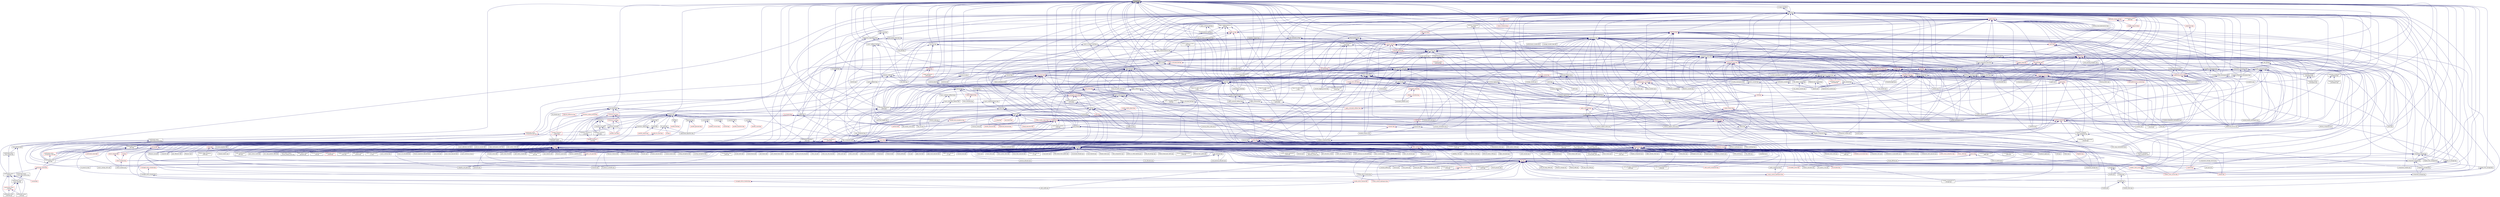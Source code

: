 digraph "id_type.hpp"
{
  edge [fontname="Helvetica",fontsize="10",labelfontname="Helvetica",labelfontsize="10"];
  node [fontname="Helvetica",fontsize="10",shape=record];
  Node69 [label="id_type.hpp",height=0.2,width=0.4,color="black", fillcolor="grey75", style="filled", fontcolor="black"];
  Node69 -> Node70 [dir="back",color="midnightblue",fontsize="10",style="solid",fontname="Helvetica"];
  Node70 [label="component_storage.hpp",height=0.2,width=0.4,color="black", fillcolor="white", style="filled",URL="$d0/dd6/components_2component__storage_2component__storage_8hpp.html"];
  Node70 -> Node71 [dir="back",color="midnightblue",fontsize="10",style="solid",fontname="Helvetica"];
  Node71 [label="migrate_to_storage.hpp",height=0.2,width=0.4,color="black", fillcolor="white", style="filled",URL="$da/d18/migrate__to__storage_8hpp.html"];
  Node71 -> Node72 [dir="back",color="midnightblue",fontsize="10",style="solid",fontname="Helvetica"];
  Node72 [label="component_storage.hpp",height=0.2,width=0.4,color="black", fillcolor="white", style="filled",URL="$d4/dfe/include_2component__storage_8hpp.html"];
  Node72 -> Node73 [dir="back",color="midnightblue",fontsize="10",style="solid",fontname="Helvetica"];
  Node73 [label="migrate_component_to\l_storage.cpp",height=0.2,width=0.4,color="black", fillcolor="white", style="filled",URL="$dd/d02/migrate__component__to__storage_8cpp.html"];
  Node70 -> Node72 [dir="back",color="midnightblue",fontsize="10",style="solid",fontname="Helvetica"];
  Node70 -> Node74 [dir="back",color="midnightblue",fontsize="10",style="solid",fontname="Helvetica"];
  Node74 [label="component_storage.cpp",height=0.2,width=0.4,color="black", fillcolor="white", style="filled",URL="$d4/ddf/component__storage_8cpp.html"];
  Node69 -> Node75 [dir="back",color="midnightblue",fontsize="10",style="solid",fontname="Helvetica"];
  Node75 [label="migrate_from_storage.hpp",height=0.2,width=0.4,color="black", fillcolor="white", style="filled",URL="$db/d0f/migrate__from__storage_8hpp.html"];
  Node75 -> Node72 [dir="back",color="midnightblue",fontsize="10",style="solid",fontname="Helvetica"];
  Node69 -> Node71 [dir="back",color="midnightblue",fontsize="10",style="solid",fontname="Helvetica"];
  Node69 -> Node76 [dir="back",color="midnightblue",fontsize="10",style="solid",fontname="Helvetica"];
  Node76 [label="component_storage.hpp",height=0.2,width=0.4,color="black", fillcolor="white", style="filled",URL="$d6/d36/components_2component__storage_2server_2component__storage_8hpp.html"];
  Node76 -> Node70 [dir="back",color="midnightblue",fontsize="10",style="solid",fontname="Helvetica"];
  Node76 -> Node77 [dir="back",color="midnightblue",fontsize="10",style="solid",fontname="Helvetica"];
  Node77 [label="migrate_from_storage.hpp",height=0.2,width=0.4,color="black", fillcolor="white", style="filled",URL="$d3/d9f/server_2migrate__from__storage_8hpp.html"];
  Node77 -> Node75 [dir="back",color="midnightblue",fontsize="10",style="solid",fontname="Helvetica"];
  Node76 -> Node78 [dir="back",color="midnightblue",fontsize="10",style="solid",fontname="Helvetica"];
  Node78 [label="migrate_to_storage.hpp",height=0.2,width=0.4,color="black", fillcolor="white", style="filled",URL="$d4/d4c/server_2migrate__to__storage_8hpp.html"];
  Node78 -> Node71 [dir="back",color="midnightblue",fontsize="10",style="solid",fontname="Helvetica"];
  Node78 -> Node79 [dir="back",color="midnightblue",fontsize="10",style="solid",fontname="Helvetica"];
  Node79 [label="component_module.cpp",height=0.2,width=0.4,color="black", fillcolor="white", style="filled",URL="$de/dc1/component__storage_2component__module_8cpp.html"];
  Node76 -> Node80 [dir="back",color="midnightblue",fontsize="10",style="solid",fontname="Helvetica"];
  Node80 [label="component_storage_server.cpp",height=0.2,width=0.4,color="black", fillcolor="white", style="filled",URL="$d4/dcb/component__storage__server_8cpp.html"];
  Node69 -> Node77 [dir="back",color="midnightblue",fontsize="10",style="solid",fontname="Helvetica"];
  Node69 -> Node78 [dir="back",color="midnightblue",fontsize="10",style="solid",fontname="Helvetica"];
  Node69 -> Node81 [dir="back",color="midnightblue",fontsize="10",style="solid",fontname="Helvetica"];
  Node81 [label="partitioned_vector\l_segmented_iterator.hpp",height=0.2,width=0.4,color="black", fillcolor="white", style="filled",URL="$dc/dea/partitioned__vector__segmented__iterator_8hpp.html"];
  Node81 -> Node82 [dir="back",color="midnightblue",fontsize="10",style="solid",fontname="Helvetica"];
  Node82 [label="view_element.hpp",height=0.2,width=0.4,color="black", fillcolor="white", style="filled",URL="$de/d49/view__element_8hpp.html"];
  Node82 -> Node83 [dir="back",color="midnightblue",fontsize="10",style="solid",fontname="Helvetica"];
  Node83 [label="partitioned_vector\l_local_view_iterator.hpp",height=0.2,width=0.4,color="black", fillcolor="white", style="filled",URL="$d2/dd5/partitioned__vector__local__view__iterator_8hpp.html"];
  Node83 -> Node84 [dir="back",color="midnightblue",fontsize="10",style="solid",fontname="Helvetica"];
  Node84 [label="partitioned_vector\l_local_view.hpp",height=0.2,width=0.4,color="black", fillcolor="white", style="filled",URL="$d3/de6/partitioned__vector__local__view_8hpp.html"];
  Node84 -> Node85 [dir="back",color="midnightblue",fontsize="10",style="solid",fontname="Helvetica"];
  Node85 [label="partitioned_vector\l_view.hpp",height=0.2,width=0.4,color="red", fillcolor="white", style="filled",URL="$d9/db2/include_2partitioned__vector__view_8hpp.html"];
  Node85 -> Node86 [dir="back",color="midnightblue",fontsize="10",style="solid",fontname="Helvetica"];
  Node86 [label="partitioned_vector\l_subview.cpp",height=0.2,width=0.4,color="black", fillcolor="white", style="filled",URL="$dc/d09/partitioned__vector__subview_8cpp.html"];
  Node85 -> Node87 [dir="back",color="midnightblue",fontsize="10",style="solid",fontname="Helvetica"];
  Node87 [label="partitioned_vector\l_view.cpp",height=0.2,width=0.4,color="black", fillcolor="white", style="filled",URL="$d9/dcf/partitioned__vector__view_8cpp.html"];
  Node84 -> Node86 [dir="back",color="midnightblue",fontsize="10",style="solid",fontname="Helvetica"];
  Node84 -> Node87 [dir="back",color="midnightblue",fontsize="10",style="solid",fontname="Helvetica"];
  Node82 -> Node89 [dir="back",color="midnightblue",fontsize="10",style="solid",fontname="Helvetica"];
  Node89 [label="partitioned_vector\l_view_iterator.hpp",height=0.2,width=0.4,color="black", fillcolor="white", style="filled",URL="$df/d4b/partitioned__vector__view__iterator_8hpp.html"];
  Node89 -> Node90 [dir="back",color="midnightblue",fontsize="10",style="solid",fontname="Helvetica"];
  Node90 [label="partitioned_vector\l_view.hpp",height=0.2,width=0.4,color="black", fillcolor="white", style="filled",URL="$da/dc2/components_2containers_2partitioned__vector_2partitioned__vector__view_8hpp.html"];
  Node90 -> Node91 [dir="back",color="midnightblue",fontsize="10",style="solid",fontname="Helvetica"];
  Node91 [label="coarray.hpp",height=0.2,width=0.4,color="red", fillcolor="white", style="filled",URL="$d0/da7/coarray_8hpp.html"];
  Node90 -> Node84 [dir="back",color="midnightblue",fontsize="10",style="solid",fontname="Helvetica"];
  Node90 -> Node85 [dir="back",color="midnightblue",fontsize="10",style="solid",fontname="Helvetica"];
  Node90 -> Node86 [dir="back",color="midnightblue",fontsize="10",style="solid",fontname="Helvetica"];
  Node90 -> Node87 [dir="back",color="midnightblue",fontsize="10",style="solid",fontname="Helvetica"];
  Node81 -> Node94 [dir="back",color="midnightblue",fontsize="10",style="solid",fontname="Helvetica"];
  Node94 [label="partitioned_vector\l_decl.hpp",height=0.2,width=0.4,color="black", fillcolor="white", style="filled",URL="$d2/d77/partitioned__vector__decl_8hpp.html"];
  Node94 -> Node95 [dir="back",color="midnightblue",fontsize="10",style="solid",fontname="Helvetica"];
  Node95 [label="partitioned_vector.hpp",height=0.2,width=0.4,color="red", fillcolor="white", style="filled",URL="$dc/d76/components_2containers_2partitioned__vector_2partitioned__vector_8hpp.html"];
  Node95 -> Node91 [dir="back",color="midnightblue",fontsize="10",style="solid",fontname="Helvetica"];
  Node95 -> Node90 [dir="back",color="midnightblue",fontsize="10",style="solid",fontname="Helvetica"];
  Node94 -> Node111 [dir="back",color="midnightblue",fontsize="10",style="solid",fontname="Helvetica"];
  Node111 [label="partitioned_vector\l_component_impl.hpp",height=0.2,width=0.4,color="red", fillcolor="white", style="filled",URL="$d1/d79/partitioned__vector__component__impl_8hpp.html"];
  Node111 -> Node113 [dir="back",color="midnightblue",fontsize="10",style="solid",fontname="Helvetica"];
  Node113 [label="partitioned_vector\l_impl.hpp",height=0.2,width=0.4,color="black", fillcolor="white", style="filled",URL="$d0/db1/partitioned__vector__impl_8hpp.html"];
  Node113 -> Node95 [dir="back",color="midnightblue",fontsize="10",style="solid",fontname="Helvetica"];
  Node94 -> Node113 [dir="back",color="midnightblue",fontsize="10",style="solid",fontname="Helvetica"];
  Node94 -> Node114 [dir="back",color="midnightblue",fontsize="10",style="solid",fontname="Helvetica"];
  Node114 [label="partitioned_vector\l_predef.hpp",height=0.2,width=0.4,color="red", fillcolor="white", style="filled",URL="$d4/dc4/components_2containers_2partitioned__vector_2partitioned__vector__predef_8hpp.html"];
  Node94 -> Node128 [dir="back",color="midnightblue",fontsize="10",style="solid",fontname="Helvetica"];
  Node128 [label="partitioned_vector.hpp",height=0.2,width=0.4,color="red", fillcolor="white", style="filled",URL="$de/d3e/runtime_2serialization_2partitioned__vector_8hpp.html"];
  Node81 -> Node113 [dir="back",color="midnightblue",fontsize="10",style="solid",fontname="Helvetica"];
  Node81 -> Node90 [dir="back",color="midnightblue",fontsize="10",style="solid",fontname="Helvetica"];
  Node81 -> Node89 [dir="back",color="midnightblue",fontsize="10",style="solid",fontname="Helvetica"];
  Node69 -> Node165 [dir="back",color="midnightblue",fontsize="10",style="solid",fontname="Helvetica"];
  Node165 [label="process.hpp",height=0.2,width=0.4,color="black", fillcolor="white", style="filled",URL="$da/dac/components_2process_2process_8hpp.html"];
  Node165 -> Node166 [dir="back",color="midnightblue",fontsize="10",style="solid",fontname="Helvetica"];
  Node166 [label="process.hpp",height=0.2,width=0.4,color="black", fillcolor="white", style="filled",URL="$d0/da9/include_2process_8hpp.html"];
  Node166 -> Node167 [dir="back",color="midnightblue",fontsize="10",style="solid",fontname="Helvetica"];
  Node167 [label="launch_process.cpp",height=0.2,width=0.4,color="black", fillcolor="white", style="filled",URL="$df/ddc/launch__process_8cpp.html"];
  Node165 -> Node168 [dir="back",color="midnightblue",fontsize="10",style="solid",fontname="Helvetica"];
  Node168 [label="process.cpp",height=0.2,width=0.4,color="black", fillcolor="white", style="filled",URL="$d0/d4c/process_8cpp.html"];
  Node69 -> Node169 [dir="back",color="midnightblue",fontsize="10",style="solid",fontname="Helvetica"];
  Node169 [label="hpx_fwd.hpp",height=0.2,width=0.4,color="black", fillcolor="white", style="filled",URL="$d5/d46/hpx__fwd_8hpp.html"];
  Node69 -> Node170 [dir="back",color="midnightblue",fontsize="10",style="solid",fontname="Helvetica"];
  Node170 [label="async.hpp",height=0.2,width=0.4,color="black", fillcolor="white", style="filled",URL="$d1/da1/lcos_2async_8hpp.html"];
  Node170 -> Node171 [dir="back",color="midnightblue",fontsize="10",style="solid",fontname="Helvetica"];
  Node171 [label="async.hpp",height=0.2,width=0.4,color="black", fillcolor="white", style="filled",URL="$d5/d2c/async_8hpp.html"];
  Node171 -> Node172 [dir="back",color="midnightblue",fontsize="10",style="solid",fontname="Helvetica"];
  Node172 [label="stencil_iterator.cpp",height=0.2,width=0.4,color="black", fillcolor="white", style="filled",URL="$d6/de1/server_2stencil__iterator_8cpp.html"];
  Node171 -> Node173 [dir="back",color="midnightblue",fontsize="10",style="solid",fontname="Helvetica"];
  Node173 [label="apply.hpp",height=0.2,width=0.4,color="red", fillcolor="white", style="filled",URL="$d7/d4c/apply_8hpp.html"];
  Node173 -> Node175 [dir="back",color="midnightblue",fontsize="10",style="solid",fontname="Helvetica"];
  Node175 [label="ostream.hpp",height=0.2,width=0.4,color="red", fillcolor="white", style="filled",URL="$d1/d38/ostream_8hpp.html"];
  Node175 -> Node275 [dir="back",color="midnightblue",fontsize="10",style="solid",fontname="Helvetica"];
  Node275 [label="component_module.cpp",height=0.2,width=0.4,color="black", fillcolor="white", style="filled",URL="$da/d41/iostreams_2component__module_8cpp.html"];
  Node175 -> Node276 [dir="back",color="midnightblue",fontsize="10",style="solid",fontname="Helvetica"];
  Node276 [label="standard_streams.cpp",height=0.2,width=0.4,color="black", fillcolor="white", style="filled",URL="$da/d60/standard__streams_8cpp.html"];
  Node173 -> Node1050 [dir="back",color="midnightblue",fontsize="10",style="solid",fontname="Helvetica"];
  Node1050 [label="parallel_executor.hpp",height=0.2,width=0.4,color="red", fillcolor="white", style="filled",URL="$d8/d39/parallel__executor_8hpp.html"];
  Node173 -> Node1079 [dir="back",color="midnightblue",fontsize="10",style="solid",fontname="Helvetica"];
  Node1079 [label="sequenced_executor.hpp",height=0.2,width=0.4,color="red", fillcolor="white", style="filled",URL="$d2/dea/sequenced__executor_8hpp.html"];
  Node173 -> Node1080 [dir="back",color="midnightblue",fontsize="10",style="solid",fontname="Helvetica"];
  Node1080 [label="thread_execution.hpp",height=0.2,width=0.4,color="red", fillcolor="white", style="filled",URL="$da/d8f/thread__execution_8hpp.html"];
  Node173 -> Node1046 [dir="back",color="midnightblue",fontsize="10",style="solid",fontname="Helvetica"];
  Node1046 [label="hpx_init.cpp",height=0.2,width=0.4,color="black", fillcolor="white", style="filled",URL="$d6/dfa/hpx__init_8cpp.html"];
  Node173 -> Node1094 [dir="back",color="midnightblue",fontsize="10",style="solid",fontname="Helvetica"];
  Node1094 [label="performance_counter\l_stub.cpp",height=0.2,width=0.4,color="black", fillcolor="white", style="filled",URL="$df/db0/performance__counter__stub_8cpp.html"];
  Node173 -> Node1095 [dir="back",color="midnightblue",fontsize="10",style="solid",fontname="Helvetica"];
  Node1095 [label="addressing_service.cpp",height=0.2,width=0.4,color="black", fillcolor="white", style="filled",URL="$d7/d38/addressing__service_8cpp.html"];
  Node173 -> Node1096 [dir="back",color="midnightblue",fontsize="10",style="solid",fontname="Helvetica"];
  Node1096 [label="primary_namespace.cpp",height=0.2,width=0.4,color="black", fillcolor="white", style="filled",URL="$d3/dfe/primary__namespace_8cpp.html"];
  Node173 -> Node1097 [dir="back",color="midnightblue",fontsize="10",style="solid",fontname="Helvetica"];
  Node1097 [label="runtime_support_server.cpp",height=0.2,width=0.4,color="black", fillcolor="white", style="filled",URL="$de/d5c/runtime__support__server_8cpp.html"];
  Node173 -> Node1098 [dir="back",color="midnightblue",fontsize="10",style="solid",fontname="Helvetica"];
  Node1098 [label="memory_block_stubs.cpp",height=0.2,width=0.4,color="black", fillcolor="white", style="filled",URL="$d2/df8/memory__block__stubs_8cpp.html"];
  Node173 -> Node1099 [dir="back",color="midnightblue",fontsize="10",style="solid",fontname="Helvetica"];
  Node1099 [label="memory_stub.cpp",height=0.2,width=0.4,color="black", fillcolor="white", style="filled",URL="$de/ddf/memory__stub_8cpp.html"];
  Node173 -> Node1100 [dir="back",color="midnightblue",fontsize="10",style="solid",fontname="Helvetica"];
  Node1100 [label="runtime_support_stubs.cpp",height=0.2,width=0.4,color="black", fillcolor="white", style="filled",URL="$d8/d9f/runtime__support__stubs_8cpp.html"];
  Node173 -> Node1101 [dir="back",color="midnightblue",fontsize="10",style="solid",fontname="Helvetica"];
  Node1101 [label="get_locality_name.cpp",height=0.2,width=0.4,color="black", fillcolor="white", style="filled",URL="$da/d6f/get__locality__name_8cpp.html"];
  Node173 -> Node1102 [dir="back",color="midnightblue",fontsize="10",style="solid",fontname="Helvetica"];
  Node1102 [label="trigger_lco.cpp",height=0.2,width=0.4,color="black", fillcolor="white", style="filled",URL="$d4/dec/trigger__lco_8cpp.html"];
  Node173 -> Node779 [dir="back",color="midnightblue",fontsize="10",style="solid",fontname="Helvetica"];
  Node779 [label="counting_semaphore.cpp",height=0.2,width=0.4,color="black", fillcolor="white", style="filled",URL="$df/de9/counting__semaphore_8cpp.html"];
  Node173 -> Node795 [dir="back",color="midnightblue",fontsize="10",style="solid",fontname="Helvetica"];
  Node795 [label="shared_mutex1.cpp",height=0.2,width=0.4,color="black", fillcolor="white", style="filled",URL="$d8/d57/shared__mutex1_8cpp.html"];
  Node173 -> Node796 [dir="back",color="midnightblue",fontsize="10",style="solid",fontname="Helvetica"];
  Node796 [label="shared_mutex2.cpp",height=0.2,width=0.4,color="black", fillcolor="white", style="filled",URL="$d1/d40/shared__mutex2_8cpp.html"];
  Node173 -> Node797 [dir="back",color="midnightblue",fontsize="10",style="solid",fontname="Helvetica"];
  Node797 [label="sliding_semaphore.cpp",height=0.2,width=0.4,color="black", fillcolor="white", style="filled",URL="$d2/d38/sliding__semaphore_8cpp.html"];
  Node171 -> Node113 [dir="back",color="midnightblue",fontsize="10",style="solid",fontname="Helvetica"];
  Node171 -> Node175 [dir="back",color="midnightblue",fontsize="10",style="solid",fontname="Helvetica"];
  Node171 -> Node1103 [dir="back",color="midnightblue",fontsize="10",style="solid",fontname="Helvetica"];
  Node1103 [label="child.hpp",height=0.2,width=0.4,color="red", fillcolor="white", style="filled",URL="$d5/dcf/child_8hpp.html"];
  Node1103 -> Node165 [dir="back",color="midnightblue",fontsize="10",style="solid",fontname="Helvetica"];
  Node171 -> Node1104 [dir="back",color="midnightblue",fontsize="10",style="solid",fontname="Helvetica"];
  Node1104 [label="async.hpp",height=0.2,width=0.4,color="red", fillcolor="white", style="filled",URL="$d4/d59/include_2async_8hpp.html"];
  Node1104 -> Node179 [dir="back",color="midnightblue",fontsize="10",style="solid",fontname="Helvetica"];
  Node179 [label="allgather_and_gate.cpp",height=0.2,width=0.4,color="black", fillcolor="white", style="filled",URL="$d1/d56/allgather__and__gate_8cpp.html"];
  Node1104 -> Node1105 [dir="back",color="midnightblue",fontsize="10",style="solid",fontname="Helvetica"];
  Node1105 [label="apex_fibonacci.cpp",height=0.2,width=0.4,color="black", fillcolor="white", style="filled",URL="$de/de1/apex__fibonacci_8cpp.html"];
  Node1104 -> Node311 [dir="back",color="midnightblue",fontsize="10",style="solid",fontname="Helvetica"];
  Node311 [label="apex_policy_engine\l_active_thread_count.cpp",height=0.2,width=0.4,color="black", fillcolor="white", style="filled",URL="$d5/d01/apex__policy__engine__active__thread__count_8cpp.html"];
  Node1104 -> Node312 [dir="back",color="midnightblue",fontsize="10",style="solid",fontname="Helvetica"];
  Node312 [label="apex_policy_engine\l_events.cpp",height=0.2,width=0.4,color="black", fillcolor="white", style="filled",URL="$df/d0f/apex__policy__engine__events_8cpp.html"];
  Node1104 -> Node313 [dir="back",color="midnightblue",fontsize="10",style="solid",fontname="Helvetica"];
  Node313 [label="apex_policy_engine\l_periodic.cpp",height=0.2,width=0.4,color="black", fillcolor="white", style="filled",URL="$d5/d7b/apex__policy__engine__periodic_8cpp.html"];
  Node1104 -> Node364 [dir="back",color="midnightblue",fontsize="10",style="solid",fontname="Helvetica"];
  Node364 [label="nqueen.hpp",height=0.2,width=0.4,color="red", fillcolor="white", style="filled",URL="$da/dfd/stubs_2nqueen_8hpp.html"];
  Node1104 -> Node195 [dir="back",color="midnightblue",fontsize="10",style="solid",fontname="Helvetica"];
  Node195 [label="1d_wave_equation.cpp",height=0.2,width=0.4,color="black", fillcolor="white", style="filled",URL="$da/dab/1d__wave__equation_8cpp.html"];
  Node1104 -> Node374 [dir="back",color="midnightblue",fontsize="10",style="solid",fontname="Helvetica"];
  Node374 [label="factorial.cpp",height=0.2,width=0.4,color="black", fillcolor="white", style="filled",URL="$d9/d00/factorial_8cpp.html"];
  Node1104 -> Node1106 [dir="back",color="midnightblue",fontsize="10",style="solid",fontname="Helvetica"];
  Node1106 [label="fibonacci.cpp",height=0.2,width=0.4,color="black", fillcolor="white", style="filled",URL="$d9/d89/fibonacci_8cpp.html"];
  Node1104 -> Node1107 [dir="back",color="midnightblue",fontsize="10",style="solid",fontname="Helvetica"];
  Node1107 [label="fibonacci_one.cpp",height=0.2,width=0.4,color="black", fillcolor="white", style="filled",URL="$d8/d78/fibonacci__one_8cpp.html"];
  Node1104 -> Node1108 [dir="back",color="midnightblue",fontsize="10",style="solid",fontname="Helvetica"];
  Node1108 [label="print_to_console.cpp",height=0.2,width=0.4,color="black", fillcolor="white", style="filled",URL="$d7/de6/print__to__console_8cpp.html"];
  Node1104 -> Node379 [dir="back",color="midnightblue",fontsize="10",style="solid",fontname="Helvetica"];
  Node379 [label="quicksort.cpp",height=0.2,width=0.4,color="black", fillcolor="white", style="filled",URL="$d3/d1e/quicksort_8cpp.html"];
  Node1104 -> Node145 [dir="back",color="midnightblue",fontsize="10",style="solid",fontname="Helvetica"];
  Node145 [label="sierpinski.cpp",height=0.2,width=0.4,color="black", fillcolor="white", style="filled",URL="$d3/d7e/sierpinski_8cpp.html"];
  Node1104 -> Node386 [dir="back",color="midnightblue",fontsize="10",style="solid",fontname="Helvetica"];
  Node386 [label="random_mem_access.hpp",height=0.2,width=0.4,color="red", fillcolor="white", style="filled",URL="$d3/d32/stubs_2random__mem__access_8hpp.html"];
  Node1104 -> Node417 [dir="back",color="midnightblue",fontsize="10",style="solid",fontname="Helvetica"];
  Node417 [label="simple_central_tuplespace.hpp",height=0.2,width=0.4,color="red", fillcolor="white", style="filled",URL="$d0/d4b/stubs_2simple__central__tuplespace_8hpp.html"];
  Node1104 -> Node309 [dir="back",color="midnightblue",fontsize="10",style="solid",fontname="Helvetica"];
  Node309 [label="lcos.hpp",height=0.2,width=0.4,color="black", fillcolor="white", style="filled",URL="$d5/deb/lcos_8hpp.html"];
  Node309 -> Node179 [dir="back",color="midnightblue",fontsize="10",style="solid",fontname="Helvetica"];
  Node309 -> Node310 [dir="back",color="midnightblue",fontsize="10",style="solid",fontname="Helvetica"];
  Node310 [label="apex_balance.cpp",height=0.2,width=0.4,color="black", fillcolor="white", style="filled",URL="$d4/d8e/apex__balance_8cpp.html"];
  Node309 -> Node311 [dir="back",color="midnightblue",fontsize="10",style="solid",fontname="Helvetica"];
  Node309 -> Node312 [dir="back",color="midnightblue",fontsize="10",style="solid",fontname="Helvetica"];
  Node309 -> Node313 [dir="back",color="midnightblue",fontsize="10",style="solid",fontname="Helvetica"];
  Node309 -> Node314 [dir="back",color="midnightblue",fontsize="10",style="solid",fontname="Helvetica"];
  Node314 [label="heartbeat.cpp",height=0.2,width=0.4,color="black", fillcolor="white", style="filled",URL="$d8/d98/heartbeat_8cpp.html"];
  Node309 -> Node132 [dir="back",color="midnightblue",fontsize="10",style="solid",fontname="Helvetica"];
  Node132 [label="hello_world_component.hpp",height=0.2,width=0.4,color="red", fillcolor="white", style="filled",URL="$df/df0/hello__world__component_8hpp.html"];
  Node309 -> Node315 [dir="back",color="midnightblue",fontsize="10",style="solid",fontname="Helvetica"];
  Node315 [label="row.hpp",height=0.2,width=0.4,color="red", fillcolor="white", style="filled",URL="$dc/d69/row_8hpp.html"];
  Node315 -> Node188 [dir="back",color="midnightblue",fontsize="10",style="solid",fontname="Helvetica"];
  Node188 [label="stencil_iterator.hpp",height=0.2,width=0.4,color="red", fillcolor="white", style="filled",URL="$dc/d5c/server_2stencil__iterator_8hpp.html"];
  Node188 -> Node172 [dir="back",color="midnightblue",fontsize="10",style="solid",fontname="Helvetica"];
  Node309 -> Node317 [dir="back",color="midnightblue",fontsize="10",style="solid",fontname="Helvetica"];
  Node317 [label="stencil_iterator.hpp",height=0.2,width=0.4,color="red", fillcolor="white", style="filled",URL="$d4/dc8/stencil__iterator_8hpp.html"];
  Node317 -> Node188 [dir="back",color="midnightblue",fontsize="10",style="solid",fontname="Helvetica"];
  Node309 -> Node188 [dir="back",color="midnightblue",fontsize="10",style="solid",fontname="Helvetica"];
  Node309 -> Node299 [dir="back",color="midnightblue",fontsize="10",style="solid",fontname="Helvetica"];
  Node299 [label="jacobi_hpx.cpp",height=0.2,width=0.4,color="black", fillcolor="white", style="filled",URL="$d8/d72/jacobi__hpx_8cpp.html"];
  Node309 -> Node318 [dir="back",color="midnightblue",fontsize="10",style="solid",fontname="Helvetica"];
  Node318 [label="jacobi_nonuniform_hpx.cpp",height=0.2,width=0.4,color="black", fillcolor="white", style="filled",URL="$de/d56/jacobi__nonuniform__hpx_8cpp.html"];
  Node309 -> Node203 [dir="back",color="midnightblue",fontsize="10",style="solid",fontname="Helvetica"];
  Node203 [label="enumerate_threads.cpp",height=0.2,width=0.4,color="black", fillcolor="white", style="filled",URL="$d3/dd4/enumerate__threads_8cpp.html"];
  Node309 -> Node319 [dir="back",color="midnightblue",fontsize="10",style="solid",fontname="Helvetica"];
  Node319 [label="fibonacci_await.cpp",height=0.2,width=0.4,color="black", fillcolor="white", style="filled",URL="$dc/d1c/fibonacci__await_8cpp.html"];
  Node309 -> Node320 [dir="back",color="midnightblue",fontsize="10",style="solid",fontname="Helvetica"];
  Node320 [label="fibonacci_dataflow.cpp",height=0.2,width=0.4,color="black", fillcolor="white", style="filled",URL="$df/d3d/fibonacci__dataflow_8cpp.html"];
  Node309 -> Node321 [dir="back",color="midnightblue",fontsize="10",style="solid",fontname="Helvetica"];
  Node321 [label="fibonacci_futures.cpp",height=0.2,width=0.4,color="black", fillcolor="white", style="filled",URL="$d6/de3/fibonacci__futures_8cpp.html"];
  Node309 -> Node322 [dir="back",color="midnightblue",fontsize="10",style="solid",fontname="Helvetica"];
  Node322 [label="fibonacci_futures_distributed.cpp",height=0.2,width=0.4,color="black", fillcolor="white", style="filled",URL="$d1/dc9/fibonacci__futures__distributed_8cpp.html"];
  Node309 -> Node206 [dir="back",color="midnightblue",fontsize="10",style="solid",fontname="Helvetica"];
  Node206 [label="fractals.cpp",height=0.2,width=0.4,color="black", fillcolor="white", style="filled",URL="$d8/d58/fractals_8cpp.html"];
  Node309 -> Node207 [dir="back",color="midnightblue",fontsize="10",style="solid",fontname="Helvetica"];
  Node207 [label="fractals_executor.cpp",height=0.2,width=0.4,color="black", fillcolor="white", style="filled",URL="$d9/da9/fractals__executor_8cpp.html"];
  Node309 -> Node143 [dir="back",color="midnightblue",fontsize="10",style="solid",fontname="Helvetica"];
  Node143 [label="fractals_struct.cpp",height=0.2,width=0.4,color="black", fillcolor="white", style="filled",URL="$d8/d2f/fractals__struct_8cpp.html"];
  Node309 -> Node208 [dir="back",color="midnightblue",fontsize="10",style="solid",fontname="Helvetica"];
  Node208 [label="hello_world.cpp",height=0.2,width=0.4,color="black", fillcolor="white", style="filled",URL="$d0/d67/hello__world_8cpp.html"];
  Node309 -> Node323 [dir="back",color="midnightblue",fontsize="10",style="solid",fontname="Helvetica"];
  Node323 [label="latch_local.cpp",height=0.2,width=0.4,color="black", fillcolor="white", style="filled",URL="$dd/dd3/latch__local_8cpp.html"];
  Node309 -> Node324 [dir="back",color="midnightblue",fontsize="10",style="solid",fontname="Helvetica"];
  Node324 [label="latch_remote.cpp",height=0.2,width=0.4,color="black", fillcolor="white", style="filled",URL="$df/d59/latch__remote_8cpp.html"];
  Node309 -> Node210 [dir="back",color="midnightblue",fontsize="10",style="solid",fontname="Helvetica"];
  Node210 [label="local_channel.cpp",height=0.2,width=0.4,color="black", fillcolor="white", style="filled",URL="$d0/d3e/local__channel_8cpp.html"];
  Node309 -> Node144 [dir="back",color="midnightblue",fontsize="10",style="solid",fontname="Helvetica"];
  Node144 [label="pingpong.cpp",height=0.2,width=0.4,color="black", fillcolor="white", style="filled",URL="$dd/d4d/pingpong_8cpp.html"];
  Node309 -> Node211 [dir="back",color="midnightblue",fontsize="10",style="solid",fontname="Helvetica"];
  Node211 [label="shared_mutex.cpp",height=0.2,width=0.4,color="black", fillcolor="white", style="filled",URL="$da/d0b/shared__mutex_8cpp.html"];
  Node309 -> Node325 [dir="back",color="midnightblue",fontsize="10",style="solid",fontname="Helvetica"];
  Node325 [label="wait_composition.cpp",height=0.2,width=0.4,color="black", fillcolor="white", style="filled",URL="$d6/d13/wait__composition_8cpp.html"];
  Node309 -> Node326 [dir="back",color="midnightblue",fontsize="10",style="solid",fontname="Helvetica"];
  Node326 [label="sheneos_compare.cpp",height=0.2,width=0.4,color="black", fillcolor="white", style="filled",URL="$dc/d11/sheneos__compare_8cpp.html"];
  Node309 -> Node327 [dir="back",color="midnightblue",fontsize="10",style="solid",fontname="Helvetica"];
  Node327 [label="spell_check_file.cpp",height=0.2,width=0.4,color="black", fillcolor="white", style="filled",URL="$df/df7/spell__check__file_8cpp.html"];
  Node309 -> Node328 [dir="back",color="midnightblue",fontsize="10",style="solid",fontname="Helvetica"];
  Node328 [label="spell_check_simple.cpp",height=0.2,width=0.4,color="black", fillcolor="white", style="filled",URL="$dd/d54/spell__check__simple_8cpp.html"];
  Node309 -> Node221 [dir="back",color="midnightblue",fontsize="10",style="solid",fontname="Helvetica"];
  Node221 [label="simple_central_tuplespace\l_client.cpp",height=0.2,width=0.4,color="black", fillcolor="white", style="filled",URL="$d1/d7b/simple__central__tuplespace__client_8cpp.html"];
  Node309 -> Node329 [dir="back",color="midnightblue",fontsize="10",style="solid",fontname="Helvetica"];
  Node329 [label="hpx.hpp",height=0.2,width=0.4,color="red", fillcolor="white", style="filled",URL="$d0/daa/hpx_8hpp.html"];
  Node329 -> Node336 [dir="back",color="midnightblue",fontsize="10",style="solid",fontname="Helvetica"];
  Node336 [label="1d_stencil_4_throttle.cpp",height=0.2,width=0.4,color="black", fillcolor="white", style="filled",URL="$d6/de5/1d__stencil__4__throttle_8cpp.html"];
  Node329 -> Node340 [dir="back",color="midnightblue",fontsize="10",style="solid",fontname="Helvetica"];
  Node340 [label="1d_stencil_8.cpp",height=0.2,width=0.4,color="black", fillcolor="white", style="filled",URL="$df/de0/1d__stencil__8_8cpp.html"];
  Node329 -> Node342 [dir="back",color="midnightblue",fontsize="10",style="solid",fontname="Helvetica"];
  Node342 [label="accumulator.hpp",height=0.2,width=0.4,color="red", fillcolor="white", style="filled",URL="$d4/d9d/server_2accumulator_8hpp.html"];
  Node329 -> Node179 [dir="back",color="midnightblue",fontsize="10",style="solid",fontname="Helvetica"];
  Node329 -> Node352 [dir="back",color="midnightblue",fontsize="10",style="solid",fontname="Helvetica"];
  Node352 [label="cancelable_action.hpp",height=0.2,width=0.4,color="red", fillcolor="white", style="filled",URL="$d5/d4d/server_2cancelable__action_8hpp.html"];
  Node329 -> Node132 [dir="back",color="midnightblue",fontsize="10",style="solid",fontname="Helvetica"];
  Node329 -> Node172 [dir="back",color="midnightblue",fontsize="10",style="solid",fontname="Helvetica"];
  Node329 -> Node299 [dir="back",color="midnightblue",fontsize="10",style="solid",fontname="Helvetica"];
  Node329 -> Node318 [dir="back",color="midnightblue",fontsize="10",style="solid",fontname="Helvetica"];
  Node329 -> Node363 [dir="back",color="midnightblue",fontsize="10",style="solid",fontname="Helvetica"];
  Node363 [label="nqueen.hpp",height=0.2,width=0.4,color="red", fillcolor="white", style="filled",URL="$de/d58/server_2nqueen_8hpp.html"];
  Node363 -> Node364 [dir="back",color="midnightblue",fontsize="10",style="solid",fontname="Helvetica"];
  Node329 -> Node367 [dir="back",color="midnightblue",fontsize="10",style="solid",fontname="Helvetica"];
  Node367 [label="sine.cpp",height=0.2,width=0.4,color="black", fillcolor="white", style="filled",URL="$d3/d0d/server_2sine_8cpp.html"];
  Node329 -> Node374 [dir="back",color="midnightblue",fontsize="10",style="solid",fontname="Helvetica"];
  Node329 -> Node300 [dir="back",color="midnightblue",fontsize="10",style="solid",fontname="Helvetica"];
  Node300 [label="interest_calculator.cpp",height=0.2,width=0.4,color="black", fillcolor="white", style="filled",URL="$d2/d86/interest__calculator_8cpp.html"];
  Node329 -> Node377 [dir="back",color="midnightblue",fontsize="10",style="solid",fontname="Helvetica"];
  Node377 [label="non_atomic_rma.cpp",height=0.2,width=0.4,color="black", fillcolor="white", style="filled",URL="$d7/d8b/non__atomic__rma_8cpp.html"];
  Node329 -> Node379 [dir="back",color="midnightblue",fontsize="10",style="solid",fontname="Helvetica"];
  Node329 -> Node385 [dir="back",color="midnightblue",fontsize="10",style="solid",fontname="Helvetica"];
  Node385 [label="random_mem_access.hpp",height=0.2,width=0.4,color="red", fillcolor="white", style="filled",URL="$d0/d19/server_2random__mem__access_8hpp.html"];
  Node385 -> Node386 [dir="back",color="midnightblue",fontsize="10",style="solid",fontname="Helvetica"];
  Node329 -> Node403 [dir="back",color="midnightblue",fontsize="10",style="solid",fontname="Helvetica"];
  Node403 [label="throttle.cpp",height=0.2,width=0.4,color="black", fillcolor="white", style="filled",URL="$de/d56/server_2throttle_8cpp.html"];
  Node329 -> Node404 [dir="back",color="midnightblue",fontsize="10",style="solid",fontname="Helvetica"];
  Node404 [label="throttle.hpp",height=0.2,width=0.4,color="black", fillcolor="white", style="filled",URL="$db/dc9/server_2throttle_8hpp.html"];
  Node404 -> Node403 [dir="back",color="midnightblue",fontsize="10",style="solid",fontname="Helvetica"];
  Node404 -> Node405 [dir="back",color="midnightblue",fontsize="10",style="solid",fontname="Helvetica"];
  Node405 [label="throttle.hpp",height=0.2,width=0.4,color="black", fillcolor="white", style="filled",URL="$d5/dec/stubs_2throttle_8hpp.html"];
  Node405 -> Node406 [dir="back",color="midnightblue",fontsize="10",style="solid",fontname="Helvetica"];
  Node406 [label="throttle.hpp",height=0.2,width=0.4,color="black", fillcolor="white", style="filled",URL="$d2/d2e/throttle_8hpp.html"];
  Node406 -> Node407 [dir="back",color="midnightblue",fontsize="10",style="solid",fontname="Helvetica"];
  Node407 [label="throttle.cpp",height=0.2,width=0.4,color="black", fillcolor="white", style="filled",URL="$db/d02/throttle_8cpp.html"];
  Node406 -> Node408 [dir="back",color="midnightblue",fontsize="10",style="solid",fontname="Helvetica"];
  Node408 [label="throttle_client.cpp",height=0.2,width=0.4,color="black", fillcolor="white", style="filled",URL="$d0/db7/throttle__client_8cpp.html"];
  Node329 -> Node405 [dir="back",color="midnightblue",fontsize="10",style="solid",fontname="Helvetica"];
  Node329 -> Node407 [dir="back",color="midnightblue",fontsize="10",style="solid",fontname="Helvetica"];
  Node329 -> Node406 [dir="back",color="midnightblue",fontsize="10",style="solid",fontname="Helvetica"];
  Node329 -> Node415 [dir="back",color="midnightblue",fontsize="10",style="solid",fontname="Helvetica"];
  Node415 [label="simple_central_tuplespace.hpp",height=0.2,width=0.4,color="red", fillcolor="white", style="filled",URL="$db/d69/server_2simple__central__tuplespace_8hpp.html"];
  Node415 -> Node417 [dir="back",color="midnightblue",fontsize="10",style="solid",fontname="Helvetica"];
  Node329 -> Node419 [dir="back",color="midnightblue",fontsize="10",style="solid",fontname="Helvetica"];
  Node419 [label="tuples_warehouse.hpp",height=0.2,width=0.4,color="black", fillcolor="white", style="filled",URL="$da/de6/tuples__warehouse_8hpp.html"];
  Node419 -> Node415 [dir="back",color="midnightblue",fontsize="10",style="solid",fontname="Helvetica"];
  Node329 -> Node277 [dir="back",color="midnightblue",fontsize="10",style="solid",fontname="Helvetica"];
  Node277 [label="network_storage.cpp",height=0.2,width=0.4,color="black", fillcolor="white", style="filled",URL="$db/daa/network__storage_8cpp.html"];
  Node329 -> Node157 [dir="back",color="midnightblue",fontsize="10",style="solid",fontname="Helvetica"];
  Node157 [label="duplicate_id_registration\l_1596.cpp",height=0.2,width=0.4,color="black", fillcolor="white", style="filled",URL="$db/d8d/duplicate__id__registration__1596_8cpp.html"];
  Node329 -> Node436 [dir="back",color="midnightblue",fontsize="10",style="solid",fontname="Helvetica"];
  Node436 [label="send_gid_keep_component\l_1624.cpp",height=0.2,width=0.4,color="black", fillcolor="white", style="filled",URL="$d9/d49/send__gid__keep__component__1624_8cpp.html"];
  Node329 -> Node452 [dir="back",color="midnightblue",fontsize="10",style="solid",fontname="Helvetica"];
  Node452 [label="async_unwrap_1037.cpp",height=0.2,width=0.4,color="black", fillcolor="white", style="filled",URL="$d4/d13/async__unwrap__1037_8cpp.html"];
  Node329 -> Node468 [dir="back",color="midnightblue",fontsize="10",style="solid",fontname="Helvetica"];
  Node468 [label="lifetime_588.cpp",height=0.2,width=0.4,color="black", fillcolor="white", style="filled",URL="$d7/dca/lifetime__588_8cpp.html"];
  Node329 -> Node474 [dir="back",color="midnightblue",fontsize="10",style="solid",fontname="Helvetica"];
  Node474 [label="set_hpx_limit_798.cpp",height=0.2,width=0.4,color="black", fillcolor="white", style="filled",URL="$d2/dfb/set__hpx__limit__798_8cpp.html"];
  Node329 -> Node476 [dir="back",color="midnightblue",fontsize="10",style="solid",fontname="Helvetica"];
  Node476 [label="shared_stated_leaked\l_1211.cpp",height=0.2,width=0.4,color="black", fillcolor="white", style="filled",URL="$dc/dce/shared__stated__leaked__1211_8cpp.html"];
  Node329 -> Node245 [dir="back",color="midnightblue",fontsize="10",style="solid",fontname="Helvetica"];
  Node245 [label="wait_all_hang_1946.cpp",height=0.2,width=0.4,color="black", fillcolor="white", style="filled",URL="$d5/d69/wait__all__hang__1946_8cpp.html"];
  Node329 -> Node499 [dir="back",color="midnightblue",fontsize="10",style="solid",fontname="Helvetica"];
  Node499 [label="thread_pool_executor\l_1114.cpp",height=0.2,width=0.4,color="black", fillcolor="white", style="filled",URL="$d8/d63/thread__pool__executor__1114_8cpp.html"];
  Node329 -> Node508 [dir="back",color="midnightblue",fontsize="10",style="solid",fontname="Helvetica"];
  Node508 [label="managed_refcnt_checker.hpp",height=0.2,width=0.4,color="red", fillcolor="white", style="filled",URL="$db/dd0/managed__refcnt__checker_8hpp.html"];
  Node508 -> Node260 [dir="back",color="midnightblue",fontsize="10",style="solid",fontname="Helvetica"];
  Node260 [label="split_credit.cpp",height=0.2,width=0.4,color="black", fillcolor="white", style="filled",URL="$dc/d1c/split__credit_8cpp.html"];
  Node329 -> Node509 [dir="back",color="midnightblue",fontsize="10",style="solid",fontname="Helvetica"];
  Node509 [label="managed_refcnt_checker.hpp",height=0.2,width=0.4,color="red", fillcolor="white", style="filled",URL="$df/da6/server_2managed__refcnt__checker_8hpp.html"];
  Node509 -> Node510 [dir="back",color="midnightblue",fontsize="10",style="solid",fontname="Helvetica"];
  Node510 [label="managed_refcnt_checker.hpp",height=0.2,width=0.4,color="black", fillcolor="white", style="filled",URL="$d3/d77/stubs_2managed__refcnt__checker_8hpp.html"];
  Node510 -> Node508 [dir="back",color="midnightblue",fontsize="10",style="solid",fontname="Helvetica"];
  Node329 -> Node511 [dir="back",color="midnightblue",fontsize="10",style="solid",fontname="Helvetica"];
  Node511 [label="simple_refcnt_checker.hpp",height=0.2,width=0.4,color="red", fillcolor="white", style="filled",URL="$d6/d3d/server_2simple__refcnt__checker_8hpp.html"];
  Node511 -> Node512 [dir="back",color="midnightblue",fontsize="10",style="solid",fontname="Helvetica"];
  Node512 [label="simple_refcnt_checker.hpp",height=0.2,width=0.4,color="black", fillcolor="white", style="filled",URL="$da/d8e/stubs_2simple__refcnt__checker_8hpp.html"];
  Node512 -> Node513 [dir="back",color="midnightblue",fontsize="10",style="solid",fontname="Helvetica"];
  Node513 [label="simple_refcnt_checker.hpp",height=0.2,width=0.4,color="red", fillcolor="white", style="filled",URL="$dd/d4e/simple__refcnt__checker_8hpp.html"];
  Node513 -> Node260 [dir="back",color="midnightblue",fontsize="10",style="solid",fontname="Helvetica"];
  Node329 -> Node513 [dir="back",color="midnightblue",fontsize="10",style="solid",fontname="Helvetica"];
  Node329 -> Node510 [dir="back",color="midnightblue",fontsize="10",style="solid",fontname="Helvetica"];
  Node329 -> Node512 [dir="back",color="midnightblue",fontsize="10",style="solid",fontname="Helvetica"];
  Node329 -> Node514 [dir="back",color="midnightblue",fontsize="10",style="solid",fontname="Helvetica"];
  Node514 [label="gid_type.cpp",height=0.2,width=0.4,color="black", fillcolor="white", style="filled",URL="$d4/d63/gid__type_8cpp.html"];
  Node329 -> Node167 [dir="back",color="midnightblue",fontsize="10",style="solid",fontname="Helvetica"];
  Node329 -> Node519 [dir="back",color="midnightblue",fontsize="10",style="solid",fontname="Helvetica"];
  Node519 [label="barrier.cpp",height=0.2,width=0.4,color="black", fillcolor="white", style="filled",URL="$df/d63/tests_2unit_2lcos_2barrier_8cpp.html"];
  Node329 -> Node531 [dir="back",color="midnightblue",fontsize="10",style="solid",fontname="Helvetica"];
  Node531 [label="local_event.cpp",height=0.2,width=0.4,color="black", fillcolor="white", style="filled",URL="$df/d9a/local__event_8cpp.html"];
  Node329 -> Node742 [dir="back",color="midnightblue",fontsize="10",style="solid",fontname="Helvetica"];
  Node742 [label="serialize_buffer.cpp",height=0.2,width=0.4,color="black", fillcolor="white", style="filled",URL="$d1/d00/serialize__buffer_8cpp.html"];
  Node309 -> Node226 [dir="back",color="midnightblue",fontsize="10",style="solid",fontname="Helvetica"];
  Node226 [label="parent_vs_child_stealing.cpp",height=0.2,width=0.4,color="black", fillcolor="white", style="filled",URL="$d2/d07/parent__vs__child__stealing_8cpp.html"];
  Node309 -> Node236 [dir="back",color="midnightblue",fontsize="10",style="solid",fontname="Helvetica"];
  Node236 [label="wait_all_timings.cpp",height=0.2,width=0.4,color="black", fillcolor="white", style="filled",URL="$d5/da1/wait__all__timings_8cpp.html"];
  Node309 -> Node750 [dir="back",color="midnightblue",fontsize="10",style="solid",fontname="Helvetica"];
  Node750 [label="return_future_2847.cpp",height=0.2,width=0.4,color="black", fillcolor="white", style="filled",URL="$d3/dfe/return__future__2847_8cpp.html"];
  Node309 -> Node751 [dir="back",color="midnightblue",fontsize="10",style="solid",fontname="Helvetica"];
  Node751 [label="return_non_default\l_constructible_2847.cpp",height=0.2,width=0.4,color="black", fillcolor="white", style="filled",URL="$dc/d11/return__non__default__constructible__2847_8cpp.html"];
  Node309 -> Node157 [dir="back",color="midnightblue",fontsize="10",style="solid",fontname="Helvetica"];
  Node309 -> Node436 [dir="back",color="midnightblue",fontsize="10",style="solid",fontname="Helvetica"];
  Node309 -> Node752 [dir="back",color="midnightblue",fontsize="10",style="solid",fontname="Helvetica"];
  Node752 [label="async_action_1813.cpp",height=0.2,width=0.4,color="black", fillcolor="white", style="filled",URL="$db/de6/async__action__1813_8cpp.html"];
  Node309 -> Node753 [dir="back",color="midnightblue",fontsize="10",style="solid",fontname="Helvetica"];
  Node753 [label="async_callback_non\l_deduced_context.cpp",height=0.2,width=0.4,color="black", fillcolor="white", style="filled",URL="$dc/dbb/async__callback__non__deduced__context_8cpp.html"];
  Node309 -> Node754 [dir="back",color="midnightblue",fontsize="10",style="solid",fontname="Helvetica"];
  Node754 [label="broadcast_unwrap_future\l_2885.cpp",height=0.2,width=0.4,color="black", fillcolor="white", style="filled",URL="$da/df6/broadcast__unwrap__future__2885_8cpp.html"];
  Node309 -> Node755 [dir="back",color="midnightblue",fontsize="10",style="solid",fontname="Helvetica"];
  Node755 [label="broadcast_wait_for\l_2822.cpp",height=0.2,width=0.4,color="black", fillcolor="white", style="filled",URL="$dd/de7/broadcast__wait__for__2822_8cpp.html"];
  Node309 -> Node756 [dir="back",color="midnightblue",fontsize="10",style="solid",fontname="Helvetica"];
  Node756 [label="dataflow_791.cpp",height=0.2,width=0.4,color="black", fillcolor="white", style="filled",URL="$d6/da1/dataflow__791_8cpp.html"];
  Node309 -> Node757 [dir="back",color="midnightblue",fontsize="10",style="solid",fontname="Helvetica"];
  Node757 [label="future_range_ambiguity\l_2032.cpp",height=0.2,width=0.4,color="black", fillcolor="white", style="filled",URL="$dc/d4e/future__range__ambiguity__2032_8cpp.html"];
  Node309 -> Node758 [dir="back",color="midnightblue",fontsize="10",style="solid",fontname="Helvetica"];
  Node758 [label="future_timed_wait_1025.cpp",height=0.2,width=0.4,color="black", fillcolor="white", style="filled",URL="$de/d7d/future__timed__wait__1025_8cpp.html"];
  Node309 -> Node759 [dir="back",color="midnightblue",fontsize="10",style="solid",fontname="Helvetica"];
  Node759 [label="shared_future_continuation\l_order.cpp",height=0.2,width=0.4,color="black", fillcolor="white", style="filled",URL="$dd/d1f/shared__future__continuation__order_8cpp.html"];
  Node309 -> Node760 [dir="back",color="midnightblue",fontsize="10",style="solid",fontname="Helvetica"];
  Node760 [label="shared_future_then\l_2166.cpp",height=0.2,width=0.4,color="black", fillcolor="white", style="filled",URL="$d8/dc4/shared__future__then__2166_8cpp.html"];
  Node309 -> Node476 [dir="back",color="midnightblue",fontsize="10",style="solid",fontname="Helvetica"];
  Node309 -> Node761 [dir="back",color="midnightblue",fontsize="10",style="solid",fontname="Helvetica"];
  Node761 [label="sliding_semaphore_2338.cpp",height=0.2,width=0.4,color="black", fillcolor="white", style="filled",URL="$da/da6/sliding__semaphore__2338_8cpp.html"];
  Node309 -> Node762 [dir="back",color="midnightblue",fontsize="10",style="solid",fontname="Helvetica"];
  Node762 [label="wait_for_action_2796.cpp",height=0.2,width=0.4,color="black", fillcolor="white", style="filled",URL="$dc/db9/wait__for__action__2796_8cpp.html"];
  Node309 -> Node499 [dir="back",color="midnightblue",fontsize="10",style="solid",fontname="Helvetica"];
  Node309 -> Node247 [dir="back",color="midnightblue",fontsize="10",style="solid",fontname="Helvetica"];
  Node247 [label="function_serialization\l_728.cpp",height=0.2,width=0.4,color="black", fillcolor="white", style="filled",URL="$d8/db1/function__serialization__728_8cpp.html"];
  Node309 -> Node763 [dir="back",color="midnightblue",fontsize="10",style="solid",fontname="Helvetica"];
  Node763 [label="protect_with_nullary\l_pfo.cpp",height=0.2,width=0.4,color="black", fillcolor="white", style="filled",URL="$df/db5/protect__with__nullary__pfo_8cpp.html"];
  Node309 -> Node764 [dir="back",color="midnightblue",fontsize="10",style="solid",fontname="Helvetica"];
  Node764 [label="tuple_serialization\l_803.cpp",height=0.2,width=0.4,color="black", fillcolor="white", style="filled",URL="$de/d61/tuple__serialization__803_8cpp.html"];
  Node309 -> Node158 [dir="back",color="midnightblue",fontsize="10",style="solid",fontname="Helvetica"];
  Node158 [label="zero_copy_parcels_1001.cpp",height=0.2,width=0.4,color="black", fillcolor="white", style="filled",URL="$da/dfd/zero__copy__parcels__1001_8cpp.html"];
  Node309 -> Node765 [dir="back",color="midnightblue",fontsize="10",style="solid",fontname="Helvetica"];
  Node765 [label="return_future.cpp",height=0.2,width=0.4,color="black", fillcolor="white", style="filled",URL="$d4/dbe/return__future_8cpp.html"];
  Node309 -> Node766 [dir="back",color="midnightblue",fontsize="10",style="solid",fontname="Helvetica"];
  Node766 [label="find_clients_from_prefix.cpp",height=0.2,width=0.4,color="black", fillcolor="white", style="filled",URL="$dc/d15/find__clients__from__prefix_8cpp.html"];
  Node309 -> Node767 [dir="back",color="midnightblue",fontsize="10",style="solid",fontname="Helvetica"];
  Node767 [label="find_ids_from_prefix.cpp",height=0.2,width=0.4,color="black", fillcolor="white", style="filled",URL="$dc/df3/find__ids__from__prefix_8cpp.html"];
  Node309 -> Node768 [dir="back",color="midnightblue",fontsize="10",style="solid",fontname="Helvetica"];
  Node768 [label="get_colocation_id.cpp",height=0.2,width=0.4,color="black", fillcolor="white", style="filled",URL="$dd/d0d/get__colocation__id_8cpp.html"];
  Node309 -> Node260 [dir="back",color="midnightblue",fontsize="10",style="solid",fontname="Helvetica"];
  Node309 -> Node769 [dir="back",color="midnightblue",fontsize="10",style="solid",fontname="Helvetica"];
  Node769 [label="apex_action_count.cpp",height=0.2,width=0.4,color="black", fillcolor="white", style="filled",URL="$d8/de5/apex__action__count_8cpp.html"];
  Node309 -> Node770 [dir="back",color="midnightblue",fontsize="10",style="solid",fontname="Helvetica"];
  Node770 [label="action_invoke_no_more\l_than.cpp",height=0.2,width=0.4,color="black", fillcolor="white", style="filled",URL="$db/d8a/action__invoke__no__more__than_8cpp.html"];
  Node309 -> Node164 [dir="back",color="midnightblue",fontsize="10",style="solid",fontname="Helvetica"];
  Node164 [label="migrate_component.cpp",height=0.2,width=0.4,color="black", fillcolor="white", style="filled",URL="$dc/d78/migrate__component_8cpp.html"];
  Node309 -> Node282 [dir="back",color="midnightblue",fontsize="10",style="solid",fontname="Helvetica"];
  Node282 [label="apply_colocated.cpp",height=0.2,width=0.4,color="black", fillcolor="white", style="filled",URL="$d5/dd3/apply__colocated_8cpp.html"];
  Node309 -> Node283 [dir="back",color="midnightblue",fontsize="10",style="solid",fontname="Helvetica"];
  Node283 [label="apply_local.cpp",height=0.2,width=0.4,color="black", fillcolor="white", style="filled",URL="$dd/db5/apply__local_8cpp.html"];
  Node309 -> Node284 [dir="back",color="midnightblue",fontsize="10",style="solid",fontname="Helvetica"];
  Node284 [label="apply_local_executor.cpp",height=0.2,width=0.4,color="black", fillcolor="white", style="filled",URL="$db/d84/apply__local__executor_8cpp.html"];
  Node309 -> Node285 [dir="back",color="midnightblue",fontsize="10",style="solid",fontname="Helvetica"];
  Node285 [label="apply_local_executor\l_v1.cpp",height=0.2,width=0.4,color="black", fillcolor="white", style="filled",URL="$dd/d53/apply__local__executor__v1_8cpp.html"];
  Node309 -> Node286 [dir="back",color="midnightblue",fontsize="10",style="solid",fontname="Helvetica"];
  Node286 [label="apply_remote.cpp",height=0.2,width=0.4,color="black", fillcolor="white", style="filled",URL="$d9/d40/apply__remote_8cpp.html"];
  Node309 -> Node287 [dir="back",color="midnightblue",fontsize="10",style="solid",fontname="Helvetica"];
  Node287 [label="apply_remote_client.cpp",height=0.2,width=0.4,color="black", fillcolor="white", style="filled",URL="$d9/def/apply__remote__client_8cpp.html"];
  Node309 -> Node771 [dir="back",color="midnightblue",fontsize="10",style="solid",fontname="Helvetica"];
  Node771 [label="async_cb_colocated.cpp",height=0.2,width=0.4,color="black", fillcolor="white", style="filled",URL="$d7/d7f/async__cb__colocated_8cpp.html"];
  Node309 -> Node772 [dir="back",color="midnightblue",fontsize="10",style="solid",fontname="Helvetica"];
  Node772 [label="async_cb_remote.cpp",height=0.2,width=0.4,color="black", fillcolor="white", style="filled",URL="$da/d88/async__cb__remote_8cpp.html"];
  Node309 -> Node773 [dir="back",color="midnightblue",fontsize="10",style="solid",fontname="Helvetica"];
  Node773 [label="async_cb_remote_client.cpp",height=0.2,width=0.4,color="black", fillcolor="white", style="filled",URL="$d2/d31/async__cb__remote__client_8cpp.html"];
  Node309 -> Node288 [dir="back",color="midnightblue",fontsize="10",style="solid",fontname="Helvetica"];
  Node288 [label="async_continue.cpp",height=0.2,width=0.4,color="black", fillcolor="white", style="filled",URL="$d4/d19/async__continue_8cpp.html"];
  Node309 -> Node289 [dir="back",color="midnightblue",fontsize="10",style="solid",fontname="Helvetica"];
  Node289 [label="async_continue_cb.cpp",height=0.2,width=0.4,color="black", fillcolor="white", style="filled",URL="$df/d37/async__continue__cb_8cpp.html"];
  Node309 -> Node290 [dir="back",color="midnightblue",fontsize="10",style="solid",fontname="Helvetica"];
  Node290 [label="async_continue_cb_colocated.cpp",height=0.2,width=0.4,color="black", fillcolor="white", style="filled",URL="$dd/dce/async__continue__cb__colocated_8cpp.html"];
  Node309 -> Node291 [dir="back",color="midnightblue",fontsize="10",style="solid",fontname="Helvetica"];
  Node291 [label="async_local.cpp",height=0.2,width=0.4,color="black", fillcolor="white", style="filled",URL="$d3/d4c/async__local_8cpp.html"];
  Node309 -> Node292 [dir="back",color="midnightblue",fontsize="10",style="solid",fontname="Helvetica"];
  Node292 [label="async_local_executor.cpp",height=0.2,width=0.4,color="black", fillcolor="white", style="filled",URL="$d4/dce/async__local__executor_8cpp.html"];
  Node309 -> Node293 [dir="back",color="midnightblue",fontsize="10",style="solid",fontname="Helvetica"];
  Node293 [label="async_local_executor\l_v1.cpp",height=0.2,width=0.4,color="black", fillcolor="white", style="filled",URL="$da/d4a/async__local__executor__v1_8cpp.html"];
  Node309 -> Node774 [dir="back",color="midnightblue",fontsize="10",style="solid",fontname="Helvetica"];
  Node774 [label="async_remote.cpp",height=0.2,width=0.4,color="black", fillcolor="white", style="filled",URL="$dd/dd8/async__remote_8cpp.html"];
  Node309 -> Node775 [dir="back",color="midnightblue",fontsize="10",style="solid",fontname="Helvetica"];
  Node775 [label="async_remote_client.cpp",height=0.2,width=0.4,color="black", fillcolor="white", style="filled",URL="$d6/d49/async__remote__client_8cpp.html"];
  Node309 -> Node519 [dir="back",color="midnightblue",fontsize="10",style="solid",fontname="Helvetica"];
  Node309 -> Node776 [dir="back",color="midnightblue",fontsize="10",style="solid",fontname="Helvetica"];
  Node776 [label="broadcast.cpp",height=0.2,width=0.4,color="black", fillcolor="white", style="filled",URL="$d8/d8b/broadcast_8cpp.html"];
  Node309 -> Node777 [dir="back",color="midnightblue",fontsize="10",style="solid",fontname="Helvetica"];
  Node777 [label="broadcast_apply.cpp",height=0.2,width=0.4,color="black", fillcolor="white", style="filled",URL="$dd/de8/broadcast__apply_8cpp.html"];
  Node309 -> Node294 [dir="back",color="midnightblue",fontsize="10",style="solid",fontname="Helvetica"];
  Node294 [label="channel.cpp",height=0.2,width=0.4,color="black", fillcolor="white", style="filled",URL="$dd/d5f/channel_8cpp.html"];
  Node309 -> Node295 [dir="back",color="midnightblue",fontsize="10",style="solid",fontname="Helvetica"];
  Node295 [label="channel_local.cpp",height=0.2,width=0.4,color="black", fillcolor="white", style="filled",URL="$d6/d3e/channel__local_8cpp.html"];
  Node309 -> Node778 [dir="back",color="midnightblue",fontsize="10",style="solid",fontname="Helvetica"];
  Node778 [label="client_then.cpp",height=0.2,width=0.4,color="black", fillcolor="white", style="filled",URL="$d1/d5a/client__then_8cpp.html"];
  Node309 -> Node779 [dir="back",color="midnightblue",fontsize="10",style="solid",fontname="Helvetica"];
  Node309 -> Node780 [dir="back",color="midnightblue",fontsize="10",style="solid",fontname="Helvetica"];
  Node780 [label="fold.cpp",height=0.2,width=0.4,color="black", fillcolor="white", style="filled",URL="$d8/dd8/fold_8cpp.html"];
  Node309 -> Node781 [dir="back",color="midnightblue",fontsize="10",style="solid",fontname="Helvetica"];
  Node781 [label="future.cpp",height=0.2,width=0.4,color="black", fillcolor="white", style="filled",URL="$d6/d4d/future_8cpp.html"];
  Node309 -> Node782 [dir="back",color="midnightblue",fontsize="10",style="solid",fontname="Helvetica"];
  Node782 [label="future_then.cpp",height=0.2,width=0.4,color="black", fillcolor="white", style="filled",URL="$df/da5/future__then_8cpp.html"];
  Node309 -> Node783 [dir="back",color="midnightblue",fontsize="10",style="solid",fontname="Helvetica"];
  Node783 [label="future_then_executor.cpp",height=0.2,width=0.4,color="black", fillcolor="white", style="filled",URL="$df/dbe/future__then__executor_8cpp.html"];
  Node309 -> Node784 [dir="back",color="midnightblue",fontsize="10",style="solid",fontname="Helvetica"];
  Node784 [label="future_then_executor\l_v1.cpp",height=0.2,width=0.4,color="black", fillcolor="white", style="filled",URL="$de/dc5/future__then__executor__v1_8cpp.html"];
  Node309 -> Node531 [dir="back",color="midnightblue",fontsize="10",style="solid",fontname="Helvetica"];
  Node309 -> Node785 [dir="back",color="midnightblue",fontsize="10",style="solid",fontname="Helvetica"];
  Node785 [label="local_latch.cpp",height=0.2,width=0.4,color="black", fillcolor="white", style="filled",URL="$d4/db4/local__latch_8cpp.html"];
  Node309 -> Node786 [dir="back",color="midnightblue",fontsize="10",style="solid",fontname="Helvetica"];
  Node786 [label="local_promise_allocator.cpp",height=0.2,width=0.4,color="black", fillcolor="white", style="filled",URL="$db/df1/local__promise__allocator_8cpp.html"];
  Node309 -> Node787 [dir="back",color="midnightblue",fontsize="10",style="solid",fontname="Helvetica"];
  Node787 [label="test_allocator.hpp",height=0.2,width=0.4,color="black", fillcolor="white", style="filled",URL="$d2/dce/test__allocator_8hpp.html"];
  Node787 -> Node786 [dir="back",color="midnightblue",fontsize="10",style="solid",fontname="Helvetica"];
  Node787 -> Node788 [dir="back",color="midnightblue",fontsize="10",style="solid",fontname="Helvetica"];
  Node788 [label="promise_allocator.cpp",height=0.2,width=0.4,color="black", fillcolor="white", style="filled",URL="$de/d66/promise__allocator_8cpp.html"];
  Node787 -> Node789 [dir="back",color="midnightblue",fontsize="10",style="solid",fontname="Helvetica"];
  Node789 [label="use_allocator.cpp",height=0.2,width=0.4,color="black", fillcolor="white", style="filled",URL="$d6/d1d/use__allocator_8cpp.html"];
  Node309 -> Node790 [dir="back",color="midnightblue",fontsize="10",style="solid",fontname="Helvetica"];
  Node790 [label="packaged_action.cpp",height=0.2,width=0.4,color="black", fillcolor="white", style="filled",URL="$d3/d63/packaged__action_8cpp.html"];
  Node309 -> Node791 [dir="back",color="midnightblue",fontsize="10",style="solid",fontname="Helvetica"];
  Node791 [label="promise.cpp",height=0.2,width=0.4,color="black", fillcolor="white", style="filled",URL="$d1/d4f/tests_2unit_2lcos_2promise_8cpp.html"];
  Node309 -> Node788 [dir="back",color="midnightblue",fontsize="10",style="solid",fontname="Helvetica"];
  Node309 -> Node792 [dir="back",color="midnightblue",fontsize="10",style="solid",fontname="Helvetica"];
  Node792 [label="reduce.cpp",height=0.2,width=0.4,color="black", fillcolor="white", style="filled",URL="$d5/d6d/reduce_8cpp.html"];
  Node309 -> Node793 [dir="back",color="midnightblue",fontsize="10",style="solid",fontname="Helvetica"];
  Node793 [label="remote_latch.cpp",height=0.2,width=0.4,color="black", fillcolor="white", style="filled",URL="$dd/d5d/remote__latch_8cpp.html"];
  Node309 -> Node794 [dir="back",color="midnightblue",fontsize="10",style="solid",fontname="Helvetica"];
  Node794 [label="shared_future.cpp",height=0.2,width=0.4,color="black", fillcolor="white", style="filled",URL="$d3/d69/shared__future_8cpp.html"];
  Node309 -> Node795 [dir="back",color="midnightblue",fontsize="10",style="solid",fontname="Helvetica"];
  Node309 -> Node796 [dir="back",color="midnightblue",fontsize="10",style="solid",fontname="Helvetica"];
  Node309 -> Node797 [dir="back",color="midnightblue",fontsize="10",style="solid",fontname="Helvetica"];
  Node309 -> Node798 [dir="back",color="midnightblue",fontsize="10",style="solid",fontname="Helvetica"];
  Node798 [label="split_future.cpp",height=0.2,width=0.4,color="black", fillcolor="white", style="filled",URL="$d0/d69/split__future_8cpp.html"];
  Node309 -> Node799 [dir="back",color="midnightblue",fontsize="10",style="solid",fontname="Helvetica"];
  Node799 [label="split_shared_future.cpp",height=0.2,width=0.4,color="black", fillcolor="white", style="filled",URL="$d2/d00/split__shared__future_8cpp.html"];
  Node309 -> Node789 [dir="back",color="midnightblue",fontsize="10",style="solid",fontname="Helvetica"];
  Node309 -> Node800 [dir="back",color="midnightblue",fontsize="10",style="solid",fontname="Helvetica"];
  Node800 [label="when_all.cpp",height=0.2,width=0.4,color="black", fillcolor="white", style="filled",URL="$da/d18/when__all_8cpp.html"];
  Node309 -> Node801 [dir="back",color="midnightblue",fontsize="10",style="solid",fontname="Helvetica"];
  Node801 [label="when_all_std_array.cpp",height=0.2,width=0.4,color="black", fillcolor="white", style="filled",URL="$d0/dfc/when__all__std__array_8cpp.html"];
  Node309 -> Node802 [dir="back",color="midnightblue",fontsize="10",style="solid",fontname="Helvetica"];
  Node802 [label="when_any.cpp",height=0.2,width=0.4,color="black", fillcolor="white", style="filled",URL="$d7/d30/when__any_8cpp.html"];
  Node309 -> Node803 [dir="back",color="midnightblue",fontsize="10",style="solid",fontname="Helvetica"];
  Node803 [label="when_any_std_array.cpp",height=0.2,width=0.4,color="black", fillcolor="white", style="filled",URL="$d3/d3d/when__any__std__array_8cpp.html"];
  Node309 -> Node804 [dir="back",color="midnightblue",fontsize="10",style="solid",fontname="Helvetica"];
  Node804 [label="when_each.cpp",height=0.2,width=0.4,color="black", fillcolor="white", style="filled",URL="$d0/d95/when__each_8cpp.html"];
  Node309 -> Node805 [dir="back",color="midnightblue",fontsize="10",style="solid",fontname="Helvetica"];
  Node805 [label="when_some.cpp",height=0.2,width=0.4,color="black", fillcolor="white", style="filled",URL="$dc/d48/when__some_8cpp.html"];
  Node309 -> Node806 [dir="back",color="midnightblue",fontsize="10",style="solid",fontname="Helvetica"];
  Node806 [label="when_some_std_array.cpp",height=0.2,width=0.4,color="black", fillcolor="white", style="filled",URL="$df/d4d/when__some__std__array_8cpp.html"];
  Node309 -> Node742 [dir="back",color="midnightblue",fontsize="10",style="solid",fontname="Helvetica"];
  Node309 -> Node807 [dir="back",color="midnightblue",fontsize="10",style="solid",fontname="Helvetica"];
  Node807 [label="thread.cpp",height=0.2,width=0.4,color="black", fillcolor="white", style="filled",URL="$d0/d4e/tests_2unit_2threads_2thread_8cpp.html"];
  Node309 -> Node808 [dir="back",color="midnightblue",fontsize="10",style="solid",fontname="Helvetica"];
  Node808 [label="thread_affinity.cpp",height=0.2,width=0.4,color="black", fillcolor="white", style="filled",URL="$da/dce/thread__affinity_8cpp.html"];
  Node309 -> Node809 [dir="back",color="midnightblue",fontsize="10",style="solid",fontname="Helvetica"];
  Node809 [label="thread_id.cpp",height=0.2,width=0.4,color="black", fillcolor="white", style="filled",URL="$df/d88/thread__id_8cpp.html"];
  Node309 -> Node810 [dir="back",color="midnightblue",fontsize="10",style="solid",fontname="Helvetica"];
  Node810 [label="thread_suspension_executor.cpp",height=0.2,width=0.4,color="black", fillcolor="white", style="filled",URL="$de/d9f/thread__suspension__executor_8cpp.html"];
  Node309 -> Node811 [dir="back",color="midnightblue",fontsize="10",style="solid",fontname="Helvetica"];
  Node811 [label="thread_yield.cpp",height=0.2,width=0.4,color="black", fillcolor="white", style="filled",URL="$dc/d23/thread__yield_8cpp.html"];
  Node309 -> Node812 [dir="back",color="midnightblue",fontsize="10",style="solid",fontname="Helvetica"];
  Node812 [label="tss.cpp",height=0.2,width=0.4,color="black", fillcolor="white", style="filled",URL="$dc/d69/tests_2unit_2threads_2tss_8cpp.html"];
  Node309 -> Node813 [dir="back",color="midnightblue",fontsize="10",style="solid",fontname="Helvetica"];
  Node813 [label="bind_action.cpp",height=0.2,width=0.4,color="black", fillcolor="white", style="filled",URL="$d7/d85/bind__action_8cpp.html"];
  Node1104 -> Node223 [dir="back",color="midnightblue",fontsize="10",style="solid",fontname="Helvetica"];
  Node223 [label="future_overhead.cpp",height=0.2,width=0.4,color="black", fillcolor="white", style="filled",URL="$d3/d79/future__overhead_8cpp.html"];
  Node1104 -> Node230 [dir="back",color="midnightblue",fontsize="10",style="solid",fontname="Helvetica"];
  Node230 [label="spinlock_overhead1.cpp",height=0.2,width=0.4,color="black", fillcolor="white", style="filled",URL="$d0/d32/spinlock__overhead1_8cpp.html"];
  Node1104 -> Node231 [dir="back",color="midnightblue",fontsize="10",style="solid",fontname="Helvetica"];
  Node231 [label="spinlock_overhead2.cpp",height=0.2,width=0.4,color="black", fillcolor="white", style="filled",URL="$de/d55/spinlock__overhead2_8cpp.html"];
  Node1104 -> Node1109 [dir="back",color="midnightblue",fontsize="10",style="solid",fontname="Helvetica"];
  Node1109 [label="async_deferred_1523.cpp",height=0.2,width=0.4,color="black", fillcolor="white", style="filled",URL="$da/d8e/async__deferred__1523_8cpp.html"];
  Node1104 -> Node1110 [dir="back",color="midnightblue",fontsize="10",style="solid",fontname="Helvetica"];
  Node1110 [label="make_continuation_1615.cpp",height=0.2,width=0.4,color="black", fillcolor="white", style="filled",URL="$d4/d2c/make__continuation__1615_8cpp.html"];
  Node1104 -> Node1111 [dir="back",color="midnightblue",fontsize="10",style="solid",fontname="Helvetica"];
  Node1111 [label="plain_action_1550.cpp",height=0.2,width=0.4,color="black", fillcolor="white", style="filled",URL="$d0/dff/plain__action__1550_8cpp.html"];
  Node1104 -> Node996 [dir="back",color="midnightblue",fontsize="10",style="solid",fontname="Helvetica"];
  Node996 [label="create_n_components\l_2323.cpp",height=0.2,width=0.4,color="black", fillcolor="white", style="filled",URL="$d9/d8c/create__n__components__2323_8cpp.html"];
  Node1104 -> Node752 [dir="back",color="midnightblue",fontsize="10",style="solid",fontname="Helvetica"];
  Node1104 -> Node247 [dir="back",color="midnightblue",fontsize="10",style="solid",fontname="Helvetica"];
  Node1104 -> Node764 [dir="back",color="midnightblue",fontsize="10",style="solid",fontname="Helvetica"];
  Node1104 -> Node158 [dir="back",color="midnightblue",fontsize="10",style="solid",fontname="Helvetica"];
  Node1104 -> Node510 [dir="back",color="midnightblue",fontsize="10",style="solid",fontname="Helvetica"];
  Node1104 -> Node512 [dir="back",color="midnightblue",fontsize="10",style="solid",fontname="Helvetica"];
  Node1104 -> Node766 [dir="back",color="midnightblue",fontsize="10",style="solid",fontname="Helvetica"];
  Node1104 -> Node767 [dir="back",color="midnightblue",fontsize="10",style="solid",fontname="Helvetica"];
  Node1104 -> Node768 [dir="back",color="midnightblue",fontsize="10",style="solid",fontname="Helvetica"];
  Node1104 -> Node769 [dir="back",color="midnightblue",fontsize="10",style="solid",fontname="Helvetica"];
  Node1104 -> Node771 [dir="back",color="midnightblue",fontsize="10",style="solid",fontname="Helvetica"];
  Node1104 -> Node772 [dir="back",color="midnightblue",fontsize="10",style="solid",fontname="Helvetica"];
  Node1104 -> Node773 [dir="back",color="midnightblue",fontsize="10",style="solid",fontname="Helvetica"];
  Node1104 -> Node288 [dir="back",color="midnightblue",fontsize="10",style="solid",fontname="Helvetica"];
  Node1104 -> Node289 [dir="back",color="midnightblue",fontsize="10",style="solid",fontname="Helvetica"];
  Node1104 -> Node290 [dir="back",color="midnightblue",fontsize="10",style="solid",fontname="Helvetica"];
  Node1104 -> Node291 [dir="back",color="midnightblue",fontsize="10",style="solid",fontname="Helvetica"];
  Node1104 -> Node292 [dir="back",color="midnightblue",fontsize="10",style="solid",fontname="Helvetica"];
  Node1104 -> Node293 [dir="back",color="midnightblue",fontsize="10",style="solid",fontname="Helvetica"];
  Node1104 -> Node774 [dir="back",color="midnightblue",fontsize="10",style="solid",fontname="Helvetica"];
  Node1104 -> Node775 [dir="back",color="midnightblue",fontsize="10",style="solid",fontname="Helvetica"];
  Node1104 -> Node810 [dir="back",color="midnightblue",fontsize="10",style="solid",fontname="Helvetica"];
  Node1104 -> Node813 [dir="back",color="midnightblue",fontsize="10",style="solid",fontname="Helvetica"];
  Node171 -> Node930 [dir="back",color="midnightblue",fontsize="10",style="solid",fontname="Helvetica"];
  Node930 [label="is_heap.hpp",height=0.2,width=0.4,color="red", fillcolor="white", style="filled",URL="$df/d5d/algorithms_2is__heap_8hpp.html"];
  Node171 -> Node963 [dir="back",color="midnightblue",fontsize="10",style="solid",fontname="Helvetica"];
  Node963 [label="partition.hpp",height=0.2,width=0.4,color="red", fillcolor="white", style="filled",URL="$db/d01/hpx_2parallel_2algorithms_2partition_8hpp.html"];
  Node171 -> Node1050 [dir="back",color="midnightblue",fontsize="10",style="solid",fontname="Helvetica"];
  Node171 -> Node1079 [dir="back",color="midnightblue",fontsize="10",style="solid",fontname="Helvetica"];
  Node171 -> Node1080 [dir="back",color="midnightblue",fontsize="10",style="solid",fontname="Helvetica"];
  Node171 -> Node837 [dir="back",color="midnightblue",fontsize="10",style="solid",fontname="Helvetica"];
  Node837 [label="task_block.hpp",height=0.2,width=0.4,color="red", fillcolor="white", style="filled",URL="$de/db7/task__block_8hpp.html"];
  Node171 -> Node1077 [dir="back",color="midnightblue",fontsize="10",style="solid",fontname="Helvetica"];
  Node1077 [label="handle_local_exceptions.hpp",height=0.2,width=0.4,color="red", fillcolor="white", style="filled",URL="$dc/df9/handle__local__exceptions_8hpp.html"];
  Node1077 -> Node963 [dir="back",color="midnightblue",fontsize="10",style="solid",fontname="Helvetica"];
  Node171 -> Node1112 [dir="back",color="midnightblue",fontsize="10",style="solid",fontname="Helvetica"];
  Node1112 [label="memory_block.hpp",height=0.2,width=0.4,color="red", fillcolor="white", style="filled",URL="$d2/d7e/stubs_2memory__block_8hpp.html"];
  Node1112 -> Node1098 [dir="back",color="midnightblue",fontsize="10",style="solid",fontname="Helvetica"];
  Node171 -> Node1114 [dir="back",color="midnightblue",fontsize="10",style="solid",fontname="Helvetica"];
  Node1114 [label="runtime_support.hpp",height=0.2,width=0.4,color="red", fillcolor="white", style="filled",URL="$da/d56/stubs_2runtime__support_8hpp.html"];
  Node1114 -> Node364 [dir="back",color="midnightblue",fontsize="10",style="solid",fontname="Helvetica"];
  Node1114 -> Node386 [dir="back",color="midnightblue",fontsize="10",style="solid",fontname="Helvetica"];
  Node1114 -> Node970 [dir="back",color="midnightblue",fontsize="10",style="solid",fontname="Helvetica"];
  Node970 [label="components.hpp",height=0.2,width=0.4,color="red", fillcolor="white", style="filled",URL="$d2/d8d/components_8hpp.html"];
  Node970 -> Node342 [dir="back",color="midnightblue",fontsize="10",style="solid",fontname="Helvetica"];
  Node970 -> Node971 [dir="back",color="midnightblue",fontsize="10",style="solid",fontname="Helvetica"];
  Node971 [label="template_accumulator.hpp",height=0.2,width=0.4,color="red", fillcolor="white", style="filled",URL="$d0/d3f/server_2template__accumulator_8hpp.html"];
  Node970 -> Node974 [dir="back",color="midnightblue",fontsize="10",style="solid",fontname="Helvetica"];
  Node974 [label="allgather.hpp",height=0.2,width=0.4,color="red", fillcolor="white", style="filled",URL="$d4/d4a/allgather_8hpp.html"];
  Node970 -> Node815 [dir="back",color="midnightblue",fontsize="10",style="solid",fontname="Helvetica"];
  Node815 [label="allgather_and_gate.hpp",height=0.2,width=0.4,color="red", fillcolor="white", style="filled",URL="$d9/dbb/allgather__and__gate_8hpp.html"];
  Node815 -> Node179 [dir="back",color="midnightblue",fontsize="10",style="solid",fontname="Helvetica"];
  Node970 -> Node352 [dir="back",color="midnightblue",fontsize="10",style="solid",fontname="Helvetica"];
  Node970 -> Node132 [dir="back",color="midnightblue",fontsize="10",style="solid",fontname="Helvetica"];
  Node970 -> Node188 [dir="back",color="midnightblue",fontsize="10",style="solid",fontname="Helvetica"];
  Node970 -> Node363 [dir="back",color="midnightblue",fontsize="10",style="solid",fontname="Helvetica"];
  Node970 -> Node367 [dir="back",color="midnightblue",fontsize="10",style="solid",fontname="Helvetica"];
  Node970 -> Node198 [dir="back",color="midnightblue",fontsize="10",style="solid",fontname="Helvetica"];
  Node198 [label="component_ctors.cpp",height=0.2,width=0.4,color="black", fillcolor="white", style="filled",URL="$d3/d2a/component__ctors_8cpp.html"];
  Node970 -> Node199 [dir="back",color="midnightblue",fontsize="10",style="solid",fontname="Helvetica"];
  Node199 [label="component_in_executable.cpp",height=0.2,width=0.4,color="black", fillcolor="white", style="filled",URL="$d8/d4b/component__in__executable_8cpp.html"];
  Node970 -> Node200 [dir="back",color="midnightblue",fontsize="10",style="solid",fontname="Helvetica"];
  Node200 [label="component_inheritance.cpp",height=0.2,width=0.4,color="black", fillcolor="white", style="filled",URL="$d8/d55/component__inheritance_8cpp.html"];
  Node970 -> Node201 [dir="back",color="midnightblue",fontsize="10",style="solid",fontname="Helvetica"];
  Node201 [label="component_with_executor.cpp",height=0.2,width=0.4,color="black", fillcolor="white", style="filled",URL="$d4/d20/component__with__executor_8cpp.html"];
  Node970 -> Node374 [dir="back",color="midnightblue",fontsize="10",style="solid",fontname="Helvetica"];
  Node970 -> Node208 [dir="back",color="midnightblue",fontsize="10",style="solid",fontname="Helvetica"];
  Node970 -> Node323 [dir="back",color="midnightblue",fontsize="10",style="solid",fontname="Helvetica"];
  Node970 -> Node324 [dir="back",color="midnightblue",fontsize="10",style="solid",fontname="Helvetica"];
  Node970 -> Node144 [dir="back",color="midnightblue",fontsize="10",style="solid",fontname="Helvetica"];
  Node970 -> Node385 [dir="back",color="midnightblue",fontsize="10",style="solid",fontname="Helvetica"];
  Node970 -> Node326 [dir="back",color="midnightblue",fontsize="10",style="solid",fontname="Helvetica"];
  Node970 -> Node404 [dir="back",color="midnightblue",fontsize="10",style="solid",fontname="Helvetica"];
  Node970 -> Node408 [dir="back",color="midnightblue",fontsize="10",style="solid",fontname="Helvetica"];
  Node970 -> Node415 [dir="back",color="midnightblue",fontsize="10",style="solid",fontname="Helvetica"];
  Node970 -> Node419 [dir="back",color="midnightblue",fontsize="10",style="solid",fontname="Helvetica"];
  Node970 -> Node977 [dir="back",color="midnightblue",fontsize="10",style="solid",fontname="Helvetica"];
  Node977 [label="runtime.hpp",height=0.2,width=0.4,color="red", fillcolor="white", style="filled",URL="$d5/d15/include_2runtime_8hpp.html"];
  Node977 -> Node180 [dir="back",color="midnightblue",fontsize="10",style="solid",fontname="Helvetica"];
  Node180 [label="async_io_action.cpp",height=0.2,width=0.4,color="black", fillcolor="white", style="filled",URL="$d3/df5/async__io__action_8cpp.html"];
  Node977 -> Node329 [dir="back",color="midnightblue",fontsize="10",style="solid",fontname="Helvetica"];
  Node977 -> Node808 [dir="back",color="midnightblue",fontsize="10",style="solid",fontname="Helvetica"];
  Node970 -> Node992 [dir="back",color="midnightblue",fontsize="10",style="solid",fontname="Helvetica"];
  Node992 [label="action_move_semantics.hpp",height=0.2,width=0.4,color="red", fillcolor="white", style="filled",URL="$dc/d9e/server_2action__move__semantics_8hpp.html"];
  Node970 -> Node750 [dir="back",color="midnightblue",fontsize="10",style="solid",fontname="Helvetica"];
  Node970 -> Node751 [dir="back",color="midnightblue",fontsize="10",style="solid",fontname="Helvetica"];
  Node970 -> Node157 [dir="back",color="midnightblue",fontsize="10",style="solid",fontname="Helvetica"];
  Node970 -> Node436 [dir="back",color="midnightblue",fontsize="10",style="solid",fontname="Helvetica"];
  Node970 -> Node994 [dir="back",color="midnightblue",fontsize="10",style="solid",fontname="Helvetica"];
  Node994 [label="server_1950.hpp",height=0.2,width=0.4,color="red", fillcolor="white", style="filled",URL="$df/d5f/server__1950_8hpp.html"];
  Node970 -> Node996 [dir="back",color="midnightblue",fontsize="10",style="solid",fontname="Helvetica"];
  Node970 -> Node998 [dir="back",color="midnightblue",fontsize="10",style="solid",fontname="Helvetica"];
  Node998 [label="new_2848.cpp",height=0.2,width=0.4,color="black", fillcolor="white", style="filled",URL="$d1/d12/new__2848_8cpp.html"];
  Node970 -> Node999 [dir="back",color="midnightblue",fontsize="10",style="solid",fontname="Helvetica"];
  Node999 [label="returned_client_2150.cpp",height=0.2,width=0.4,color="black", fillcolor="white", style="filled",URL="$d6/d08/returned__client__2150_8cpp.html"];
  Node970 -> Node752 [dir="back",color="midnightblue",fontsize="10",style="solid",fontname="Helvetica"];
  Node970 -> Node1000 [dir="back",color="midnightblue",fontsize="10",style="solid",fontname="Helvetica"];
  Node1000 [label="future_serialization\l_1898.cpp",height=0.2,width=0.4,color="black", fillcolor="white", style="filled",URL="$da/dde/future__serialization__1898_8cpp.html"];
  Node970 -> Node476 [dir="back",color="midnightblue",fontsize="10",style="solid",fontname="Helvetica"];
  Node970 -> Node765 [dir="back",color="midnightblue",fontsize="10",style="solid",fontname="Helvetica"];
  Node970 -> Node766 [dir="back",color="midnightblue",fontsize="10",style="solid",fontname="Helvetica"];
  Node970 -> Node767 [dir="back",color="midnightblue",fontsize="10",style="solid",fontname="Helvetica"];
  Node970 -> Node768 [dir="back",color="midnightblue",fontsize="10",style="solid",fontname="Helvetica"];
  Node970 -> Node770 [dir="back",color="midnightblue",fontsize="10",style="solid",fontname="Helvetica"];
  Node970 -> Node164 [dir="back",color="midnightblue",fontsize="10",style="solid",fontname="Helvetica"];
  Node970 -> Node73 [dir="back",color="midnightblue",fontsize="10",style="solid",fontname="Helvetica"];
  Node970 -> Node282 [dir="back",color="midnightblue",fontsize="10",style="solid",fontname="Helvetica"];
  Node970 -> Node286 [dir="back",color="midnightblue",fontsize="10",style="solid",fontname="Helvetica"];
  Node970 -> Node287 [dir="back",color="midnightblue",fontsize="10",style="solid",fontname="Helvetica"];
  Node970 -> Node771 [dir="back",color="midnightblue",fontsize="10",style="solid",fontname="Helvetica"];
  Node970 -> Node772 [dir="back",color="midnightblue",fontsize="10",style="solid",fontname="Helvetica"];
  Node970 -> Node773 [dir="back",color="midnightblue",fontsize="10",style="solid",fontname="Helvetica"];
  Node970 -> Node290 [dir="back",color="midnightblue",fontsize="10",style="solid",fontname="Helvetica"];
  Node970 -> Node774 [dir="back",color="midnightblue",fontsize="10",style="solid",fontname="Helvetica"];
  Node970 -> Node775 [dir="back",color="midnightblue",fontsize="10",style="solid",fontname="Helvetica"];
  Node970 -> Node294 [dir="back",color="midnightblue",fontsize="10",style="solid",fontname="Helvetica"];
  Node970 -> Node778 [dir="back",color="midnightblue",fontsize="10",style="solid",fontname="Helvetica"];
  Node970 -> Node790 [dir="back",color="midnightblue",fontsize="10",style="solid",fontname="Helvetica"];
  Node970 -> Node808 [dir="back",color="midnightblue",fontsize="10",style="solid",fontname="Helvetica"];
  Node1114 -> Node1124 [dir="back",color="midnightblue",fontsize="10",style="solid",fontname="Helvetica"];
  Node1124 [label="copy_component.hpp",height=0.2,width=0.4,color="black", fillcolor="white", style="filled",URL="$d7/d13/server_2copy__component_8hpp.html"];
  Node1124 -> Node1125 [dir="back",color="midnightblue",fontsize="10",style="solid",fontname="Helvetica"];
  Node1125 [label="copy_component.hpp",height=0.2,width=0.4,color="black", fillcolor="white", style="filled",URL="$d4/ddd/copy__component_8hpp.html"];
  Node1125 -> Node94 [dir="back",color="midnightblue",fontsize="10",style="solid",fontname="Helvetica"];
  Node1125 -> Node113 [dir="back",color="midnightblue",fontsize="10",style="solid",fontname="Helvetica"];
  Node1125 -> Node1014 [dir="back",color="midnightblue",fontsize="10",style="solid",fontname="Helvetica"];
  Node1014 [label="unordered_map.hpp",height=0.2,width=0.4,color="red", fillcolor="white", style="filled",URL="$d9/ddf/hpx_2components_2containers_2unordered_2unordered__map_8hpp.html"];
  Node1014 -> Node76 [dir="back",color="midnightblue",fontsize="10",style="solid",fontname="Helvetica"];
  Node1014 -> Node1017 [dir="back",color="midnightblue",fontsize="10",style="solid",fontname="Helvetica"];
  Node1017 [label="partition_unordered\l_map_component.cpp",height=0.2,width=0.4,color="black", fillcolor="white", style="filled",URL="$d5/d34/partition__unordered__map__component_8cpp.html"];
  Node1125 -> Node970 [dir="back",color="midnightblue",fontsize="10",style="solid",fontname="Helvetica"];
  Node1114 -> Node1126 [dir="back",color="midnightblue",fontsize="10",style="solid",fontname="Helvetica"];
  Node1126 [label="migrate_component.hpp",height=0.2,width=0.4,color="black", fillcolor="white", style="filled",URL="$db/dae/server_2migrate__component_8hpp.html"];
  Node1126 -> Node77 [dir="back",color="midnightblue",fontsize="10",style="solid",fontname="Helvetica"];
  Node1126 -> Node1026 [dir="back",color="midnightblue",fontsize="10",style="solid",fontname="Helvetica"];
  Node1026 [label="migrate_component.hpp",height=0.2,width=0.4,color="black", fillcolor="white", style="filled",URL="$d2/dd9/migrate__component_8hpp.html"];
  Node1026 -> Node970 [dir="back",color="midnightblue",fontsize="10",style="solid",fontname="Helvetica"];
  Node1114 -> Node1127 [dir="back",color="midnightblue",fontsize="10",style="solid",fontname="Helvetica"];
  Node1127 [label="get_ptr.hpp",height=0.2,width=0.4,color="black", fillcolor="white", style="filled",URL="$d0/d2c/get__ptr_8hpp.html"];
  Node1127 -> Node111 [dir="back",color="midnightblue",fontsize="10",style="solid",fontname="Helvetica"];
  Node1127 -> Node94 [dir="back",color="midnightblue",fontsize="10",style="solid",fontname="Helvetica"];
  Node1127 -> Node113 [dir="back",color="midnightblue",fontsize="10",style="solid",fontname="Helvetica"];
  Node1127 -> Node1128 [dir="back",color="midnightblue",fontsize="10",style="solid",fontname="Helvetica"];
  Node1128 [label="partition_unordered\l_map_component.hpp",height=0.2,width=0.4,color="black", fillcolor="white", style="filled",URL="$d8/df3/partition__unordered__map__component_8hpp.html"];
  Node1128 -> Node1014 [dir="back",color="midnightblue",fontsize="10",style="solid",fontname="Helvetica"];
  Node1128 -> Node1129 [dir="back",color="midnightblue",fontsize="10",style="solid",fontname="Helvetica"];
  Node1129 [label="unordered_map_segmented\l_iterator.hpp",height=0.2,width=0.4,color="black", fillcolor="white", style="filled",URL="$dc/dfd/unordered__map__segmented__iterator_8hpp.html"];
  Node1129 -> Node1014 [dir="back",color="midnightblue",fontsize="10",style="solid",fontname="Helvetica"];
  Node1128 -> Node1017 [dir="back",color="midnightblue",fontsize="10",style="solid",fontname="Helvetica"];
  Node1127 -> Node1014 [dir="back",color="midnightblue",fontsize="10",style="solid",fontname="Helvetica"];
  Node1127 -> Node970 [dir="back",color="midnightblue",fontsize="10",style="solid",fontname="Helvetica"];
  Node1127 -> Node1124 [dir="back",color="midnightblue",fontsize="10",style="solid",fontname="Helvetica"];
  Node1127 -> Node1126 [dir="back",color="midnightblue",fontsize="10",style="solid",fontname="Helvetica"];
  Node1114 -> Node1130 [dir="back",color="midnightblue",fontsize="10",style="solid",fontname="Helvetica"];
  Node1130 [label="counters.cpp",height=0.2,width=0.4,color="black", fillcolor="white", style="filled",URL="$d5/d4d/counters_8cpp.html"];
  Node1114 -> Node1131 [dir="back",color="midnightblue",fontsize="10",style="solid",fontname="Helvetica"];
  Node1131 [label="interface.cpp",height=0.2,width=0.4,color="black", fillcolor="white", style="filled",URL="$db/db7/interface_8cpp.html"];
  Node1114 -> Node1132 [dir="back",color="midnightblue",fontsize="10",style="solid",fontname="Helvetica"];
  Node1132 [label="locality_namespace\l_server.cpp",height=0.2,width=0.4,color="black", fillcolor="white", style="filled",URL="$d5/d0d/locality__namespace__server_8cpp.html"];
  Node1114 -> Node1133 [dir="back",color="midnightblue",fontsize="10",style="solid",fontname="Helvetica"];
  Node1133 [label="route.cpp",height=0.2,width=0.4,color="black", fillcolor="white", style="filled",URL="$df/d54/route_8cpp.html"];
  Node1114 -> Node1134 [dir="back",color="midnightblue",fontsize="10",style="solid",fontname="Helvetica"];
  Node1134 [label="destroy_component.cpp",height=0.2,width=0.4,color="black", fillcolor="white", style="filled",URL="$da/dc0/destroy__component_8cpp.html"];
  Node1114 -> Node1097 [dir="back",color="midnightblue",fontsize="10",style="solid",fontname="Helvetica"];
  Node1114 -> Node1100 [dir="back",color="midnightblue",fontsize="10",style="solid",fontname="Helvetica"];
  Node1114 -> Node1135 [dir="back",color="midnightblue",fontsize="10",style="solid",fontname="Helvetica"];
  Node1135 [label="name.cpp",height=0.2,width=0.4,color="black", fillcolor="white", style="filled",URL="$d3/d43/name_8cpp.html"];
  Node171 -> Node74 [dir="back",color="midnightblue",fontsize="10",style="solid",fontname="Helvetica"];
  Node171 -> Node1136 [dir="back",color="midnightblue",fontsize="10",style="solid",fontname="Helvetica"];
  Node1136 [label="get_host_targets.cpp",height=0.2,width=0.4,color="black", fillcolor="white", style="filled",URL="$d0/df4/get__host__targets_8cpp.html"];
  Node171 -> Node1046 [dir="back",color="midnightblue",fontsize="10",style="solid",fontname="Helvetica"];
  Node171 -> Node1137 [dir="back",color="midnightblue",fontsize="10",style="solid",fontname="Helvetica"];
  Node1137 [label="barrier_node.cpp",height=0.2,width=0.4,color="black", fillcolor="white", style="filled",URL="$d7/da8/barrier__node_8cpp.html"];
  Node171 -> Node1094 [dir="back",color="midnightblue",fontsize="10",style="solid",fontname="Helvetica"];
  Node171 -> Node1138 [dir="back",color="midnightblue",fontsize="10",style="solid",fontname="Helvetica"];
  Node1138 [label="hosted_component_namespace.cpp",height=0.2,width=0.4,color="black", fillcolor="white", style="filled",URL="$da/d68/hosted__component__namespace_8cpp.html"];
  Node171 -> Node1139 [dir="back",color="midnightblue",fontsize="10",style="solid",fontname="Helvetica"];
  Node1139 [label="hosted_locality_namespace.cpp",height=0.2,width=0.4,color="black", fillcolor="white", style="filled",URL="$d4/d5f/hosted__locality__namespace_8cpp.html"];
  Node171 -> Node1140 [dir="back",color="midnightblue",fontsize="10",style="solid",fontname="Helvetica"];
  Node1140 [label="primary_namespace_server.cpp",height=0.2,width=0.4,color="black", fillcolor="white", style="filled",URL="$dd/de5/primary__namespace__server_8cpp.html"];
  Node171 -> Node1141 [dir="back",color="midnightblue",fontsize="10",style="solid",fontname="Helvetica"];
  Node1141 [label="symbol_namespace.cpp",height=0.2,width=0.4,color="black", fillcolor="white", style="filled",URL="$dc/d91/symbol__namespace_8cpp.html"];
  Node171 -> Node1142 [dir="back",color="midnightblue",fontsize="10",style="solid",fontname="Helvetica"];
  Node1142 [label="console_error_sink.cpp",height=0.2,width=0.4,color="black", fillcolor="white", style="filled",URL="$dc/de2/console__error__sink_8cpp.html"];
  Node171 -> Node1098 [dir="back",color="midnightblue",fontsize="10",style="solid",fontname="Helvetica"];
  Node171 -> Node1099 [dir="back",color="midnightblue",fontsize="10",style="solid",fontname="Helvetica"];
  Node171 -> Node1100 [dir="back",color="midnightblue",fontsize="10",style="solid",fontname="Helvetica"];
  Node171 -> Node1101 [dir="back",color="midnightblue",fontsize="10",style="solid",fontname="Helvetica"];
  Node171 -> Node452 [dir="back",color="midnightblue",fontsize="10",style="solid",fontname="Helvetica"];
  Node171 -> Node1116 [dir="back",color="midnightblue",fontsize="10",style="solid",fontname="Helvetica"];
  Node1116 [label="simple_mobile_object.hpp",height=0.2,width=0.4,color="red", fillcolor="white", style="filled",URL="$dc/d2c/simple__mobile__object_8hpp.html"];
  Node170 -> Node1125 [dir="back",color="midnightblue",fontsize="10",style="solid",fontname="Helvetica"];
  Node170 -> Node1026 [dir="back",color="midnightblue",fontsize="10",style="solid",fontname="Helvetica"];
  Node170 -> Node1143 [dir="back",color="midnightblue",fontsize="10",style="solid",fontname="Helvetica"];
  Node1143 [label="counter_creators.cpp",height=0.2,width=0.4,color="black", fillcolor="white", style="filled",URL="$d5/d1b/counter__creators_8cpp.html"];
  Node69 -> Node1144 [dir="back",color="midnightblue",fontsize="10",style="solid",fontname="Helvetica"];
  Node1144 [label="async_callback_fwd.hpp",height=0.2,width=0.4,color="black", fillcolor="white", style="filled",URL="$d2/da2/async__callback__fwd_8hpp.html"];
  Node1144 -> Node169 [dir="back",color="midnightblue",fontsize="10",style="solid",fontname="Helvetica"];
  Node1144 -> Node1145 [dir="back",color="midnightblue",fontsize="10",style="solid",fontname="Helvetica"];
  Node1145 [label="async_callback.hpp",height=0.2,width=0.4,color="black", fillcolor="white", style="filled",URL="$de/d47/async__callback_8hpp.html"];
  Node1145 -> Node1104 [dir="back",color="midnightblue",fontsize="10",style="solid",fontname="Helvetica"];
  Node1144 -> Node1146 [dir="back",color="midnightblue",fontsize="10",style="solid",fontname="Helvetica"];
  Node1146 [label="async_continue_callback.hpp",height=0.2,width=0.4,color="black", fillcolor="white", style="filled",URL="$d1/dff/async__continue__callback_8hpp.html"];
  Node1146 -> Node1104 [dir="back",color="midnightblue",fontsize="10",style="solid",fontname="Helvetica"];
  Node1146 -> Node1147 [dir="back",color="midnightblue",fontsize="10",style="solid",fontname="Helvetica"];
  Node1147 [label="async_colocated_callback.hpp",height=0.2,width=0.4,color="black", fillcolor="white", style="filled",URL="$d7/df0/async__colocated__callback_8hpp.html"];
  Node1147 -> Node1104 [dir="back",color="midnightblue",fontsize="10",style="solid",fontname="Helvetica"];
  Node1147 -> Node1148 [dir="back",color="midnightblue",fontsize="10",style="solid",fontname="Helvetica"];
  Node1148 [label="colocating_distribution\l_policy.hpp",height=0.2,width=0.4,color="black", fillcolor="white", style="filled",URL="$d2/db5/colocating__distribution__policy_8hpp.html"];
  Node1148 -> Node970 [dir="back",color="midnightblue",fontsize="10",style="solid",fontname="Helvetica"];
  Node1148 -> Node1060 [dir="back",color="midnightblue",fontsize="10",style="solid",fontname="Helvetica"];
  Node1060 [label="dispatch.hpp",height=0.2,width=0.4,color="black", fillcolor="white", style="filled",URL="$d6/dc5/segmented__algorithms_2detail_2dispatch_8hpp.html"];
  Node1060 -> Node911 [dir="back",color="midnightblue",fontsize="10",style="solid",fontname="Helvetica"];
  Node911 [label="count.hpp",height=0.2,width=0.4,color="black", fillcolor="white", style="filled",URL="$d9/dd7/segmented__algorithms_2count_8hpp.html"];
  Node911 -> Node908 [dir="back",color="midnightblue",fontsize="10",style="solid",fontname="Helvetica"];
  Node908 [label="parallel_count.hpp",height=0.2,width=0.4,color="red", fillcolor="white", style="filled",URL="$de/d0a/parallel__count_8hpp.html"];
  Node911 -> Node829 [dir="back",color="midnightblue",fontsize="10",style="solid",fontname="Helvetica"];
  Node829 [label="segmented_algorithm.hpp",height=0.2,width=0.4,color="black", fillcolor="white", style="filled",URL="$d2/d57/segmented__algorithm_8hpp.html"];
  Node1060 -> Node1061 [dir="back",color="midnightblue",fontsize="10",style="solid",fontname="Helvetica"];
  Node1061 [label="reduce.hpp",height=0.2,width=0.4,color="black", fillcolor="white", style="filled",URL="$d9/d26/parallel_2segmented__algorithms_2detail_2reduce_8hpp.html"];
  Node1061 -> Node945 [dir="back",color="midnightblue",fontsize="10",style="solid",fontname="Helvetica"];
  Node945 [label="reduce.hpp",height=0.2,width=0.4,color="black", fillcolor="white", style="filled",URL="$d8/d1a/parallel_2segmented__algorithms_2reduce_8hpp.html"];
  Node945 -> Node834 [dir="back",color="midnightblue",fontsize="10",style="solid",fontname="Helvetica"];
  Node834 [label="parallel_reduce.hpp",height=0.2,width=0.4,color="red", fillcolor="white", style="filled",URL="$d4/d04/parallel__reduce_8hpp.html"];
  Node1061 -> Node949 [dir="back",color="midnightblue",fontsize="10",style="solid",fontname="Helvetica"];
  Node949 [label="transform_reduce.hpp",height=0.2,width=0.4,color="black", fillcolor="white", style="filled",URL="$d5/da7/segmented__algorithms_2transform__reduce_8hpp.html"];
  Node949 -> Node947 [dir="back",color="midnightblue",fontsize="10",style="solid",fontname="Helvetica"];
  Node947 [label="parallel_transform\l_reduce.hpp",height=0.2,width=0.4,color="red", fillcolor="white", style="filled",URL="$d9/d59/parallel__transform__reduce_8hpp.html"];
  Node947 -> Node126 [dir="back",color="midnightblue",fontsize="10",style="solid",fontname="Helvetica"];
  Node126 [label="partitioned_vector\l_transform_reduce.cpp",height=0.2,width=0.4,color="black", fillcolor="white", style="filled",URL="$d7/dab/partitioned__vector__transform__reduce_8cpp.html"];
  Node949 -> Node829 [dir="back",color="midnightblue",fontsize="10",style="solid",fontname="Helvetica"];
  Node1060 -> Node1028 [dir="back",color="midnightblue",fontsize="10",style="solid",fontname="Helvetica"];
  Node1028 [label="scan.hpp",height=0.2,width=0.4,color="black", fillcolor="white", style="filled",URL="$de/dc0/scan_8hpp.html"];
  Node1028 -> Node916 [dir="back",color="midnightblue",fontsize="10",style="solid",fontname="Helvetica"];
  Node916 [label="exclusive_scan.hpp",height=0.2,width=0.4,color="black", fillcolor="white", style="filled",URL="$d0/d53/segmented__algorithms_2exclusive__scan_8hpp.html"];
  Node916 -> Node915 [dir="back",color="midnightblue",fontsize="10",style="solid",fontname="Helvetica"];
  Node915 [label="parallel_scan.hpp",height=0.2,width=0.4,color="red", fillcolor="white", style="filled",URL="$d6/d0a/parallel__scan_8hpp.html"];
  Node916 -> Node917 [dir="back",color="midnightblue",fontsize="10",style="solid",fontname="Helvetica"];
  Node917 [label="transform_exclusive\l_scan.hpp",height=0.2,width=0.4,color="black", fillcolor="white", style="filled",URL="$d2/dda/segmented__algorithms_2transform__exclusive__scan_8hpp.html"];
  Node917 -> Node918 [dir="back",color="midnightblue",fontsize="10",style="solid",fontname="Helvetica"];
  Node918 [label="parallel_transform\l_scan.hpp",height=0.2,width=0.4,color="red", fillcolor="white", style="filled",URL="$da/de2/parallel__transform__scan_8hpp.html"];
  Node1028 -> Node929 [dir="back",color="midnightblue",fontsize="10",style="solid",fontname="Helvetica"];
  Node929 [label="inclusive_scan.hpp",height=0.2,width=0.4,color="black", fillcolor="white", style="filled",URL="$d8/de5/segmented__algorithms_2inclusive__scan_8hpp.html"];
  Node929 -> Node915 [dir="back",color="midnightblue",fontsize="10",style="solid",fontname="Helvetica"];
  Node929 -> Node928 [dir="back",color="midnightblue",fontsize="10",style="solid",fontname="Helvetica"];
  Node928 [label="transform_inclusive\l_scan.hpp",height=0.2,width=0.4,color="black", fillcolor="white", style="filled",URL="$d7/d20/segmented__algorithms_2transform__inclusive__scan_8hpp.html"];
  Node928 -> Node918 [dir="back",color="midnightblue",fontsize="10",style="solid",fontname="Helvetica"];
  Node1028 -> Node917 [dir="back",color="midnightblue",fontsize="10",style="solid",fontname="Helvetica"];
  Node1028 -> Node928 [dir="back",color="midnightblue",fontsize="10",style="solid",fontname="Helvetica"];
  Node1060 -> Node1029 [dir="back",color="midnightblue",fontsize="10",style="solid",fontname="Helvetica"];
  Node1029 [label="transfer.hpp",height=0.2,width=0.4,color="black", fillcolor="white", style="filled",URL="$da/d37/parallel_2segmented__algorithms_2detail_2transfer_8hpp.html"];
  Node1029 -> Node1030 [dir="back",color="midnightblue",fontsize="10",style="solid",fontname="Helvetica"];
  Node1030 [label="transfer.hpp",height=0.2,width=0.4,color="red", fillcolor="white", style="filled",URL="$d2/d1f/parallel_2algorithms_2detail_2transfer_8hpp.html"];
  Node1060 -> Node916 [dir="back",color="midnightblue",fontsize="10",style="solid",fontname="Helvetica"];
  Node1060 -> Node921 [dir="back",color="midnightblue",fontsize="10",style="solid",fontname="Helvetica"];
  Node921 [label="find.hpp",height=0.2,width=0.4,color="black", fillcolor="white", style="filled",URL="$d4/d1f/segmented__algorithms_2find_8hpp.html"];
  Node921 -> Node920 [dir="back",color="midnightblue",fontsize="10",style="solid",fontname="Helvetica"];
  Node920 [label="parallel_find.hpp",height=0.2,width=0.4,color="red", fillcolor="white", style="filled",URL="$d3/da7/parallel__find_8hpp.html"];
  Node1060 -> Node882 [dir="back",color="midnightblue",fontsize="10",style="solid",fontname="Helvetica"];
  Node882 [label="for_each.hpp",height=0.2,width=0.4,color="black", fillcolor="white", style="filled",URL="$de/daa/segmented__algorithms_2for__each_8hpp.html"];
  Node882 -> Node861 [dir="back",color="midnightblue",fontsize="10",style="solid",fontname="Helvetica"];
  Node861 [label="parallel_for_each.hpp",height=0.2,width=0.4,color="red", fillcolor="white", style="filled",URL="$db/df6/parallel__for__each_8hpp.html"];
  Node861 -> Node126 [dir="back",color="midnightblue",fontsize="10",style="solid",fontname="Helvetica"];
  Node882 -> Node829 [dir="back",color="midnightblue",fontsize="10",style="solid",fontname="Helvetica"];
  Node882 -> Node883 [dir="back",color="midnightblue",fontsize="10",style="solid",fontname="Helvetica"];
  Node883 [label="fill.hpp",height=0.2,width=0.4,color="red", fillcolor="white", style="filled",URL="$de/d82/segmented__algorithms_2fill_8hpp.html"];
  Node1060 -> Node871 [dir="back",color="midnightblue",fontsize="10",style="solid",fontname="Helvetica"];
  Node871 [label="generate.hpp",height=0.2,width=0.4,color="black", fillcolor="white", style="filled",URL="$d2/d5d/segmented__algorithms_2generate_8hpp.html"];
  Node871 -> Node869 [dir="back",color="midnightblue",fontsize="10",style="solid",fontname="Helvetica"];
  Node869 [label="parallel_generate.hpp",height=0.2,width=0.4,color="red", fillcolor="white", style="filled",URL="$da/da1/parallel__generate_8hpp.html"];
  Node871 -> Node829 [dir="back",color="midnightblue",fontsize="10",style="solid",fontname="Helvetica"];
  Node1060 -> Node929 [dir="back",color="midnightblue",fontsize="10",style="solid",fontname="Helvetica"];
  Node1060 -> Node941 [dir="back",color="midnightblue",fontsize="10",style="solid",fontname="Helvetica"];
  Node941 [label="minmax.hpp",height=0.2,width=0.4,color="black", fillcolor="white", style="filled",URL="$db/d7e/segmented__algorithms_2minmax_8hpp.html"];
  Node941 -> Node939 [dir="back",color="midnightblue",fontsize="10",style="solid",fontname="Helvetica"];
  Node939 [label="parallel_minmax.hpp",height=0.2,width=0.4,color="red", fillcolor="white", style="filled",URL="$d4/dc8/parallel__minmax_8hpp.html"];
  Node941 -> Node829 [dir="back",color="midnightblue",fontsize="10",style="solid",fontname="Helvetica"];
  Node1060 -> Node945 [dir="back",color="midnightblue",fontsize="10",style="solid",fontname="Helvetica"];
  Node1060 -> Node893 [dir="back",color="midnightblue",fontsize="10",style="solid",fontname="Helvetica"];
  Node893 [label="transform.hpp",height=0.2,width=0.4,color="black", fillcolor="white", style="filled",URL="$d8/d80/segmented__algorithms_2transform_8hpp.html"];
  Node893 -> Node888 [dir="back",color="midnightblue",fontsize="10",style="solid",fontname="Helvetica"];
  Node888 [label="parallel_transform.hpp",height=0.2,width=0.4,color="red", fillcolor="white", style="filled",URL="$da/ddc/parallel__transform_8hpp.html"];
  Node1060 -> Node917 [dir="back",color="midnightblue",fontsize="10",style="solid",fontname="Helvetica"];
  Node1060 -> Node928 [dir="back",color="midnightblue",fontsize="10",style="solid",fontname="Helvetica"];
  Node1060 -> Node949 [dir="back",color="midnightblue",fontsize="10",style="solid",fontname="Helvetica"];
  Node69 -> Node1149 [dir="back",color="midnightblue",fontsize="10",style="solid",fontname="Helvetica"];
  Node1149 [label="base_lco.hpp",height=0.2,width=0.4,color="black", fillcolor="white", style="filled",URL="$de/daa/base__lco_8hpp.html"];
  Node1149 -> Node309 [dir="back",color="midnightblue",fontsize="10",style="solid",fontname="Helvetica"];
  Node1149 -> Node1150 [dir="back",color="midnightblue",fontsize="10",style="solid",fontname="Helvetica"];
  Node1150 [label="base_lco_with_value.hpp",height=0.2,width=0.4,color="black", fillcolor="white", style="filled",URL="$d2/df5/base__lco__with__value_8hpp.html"];
  Node1150 -> Node309 [dir="back",color="midnightblue",fontsize="10",style="solid",fontname="Helvetica"];
  Node1150 -> Node1151 [dir="back",color="midnightblue",fontsize="10",style="solid",fontname="Helvetica"];
  Node1151 [label="promise_lco.hpp",height=0.2,width=0.4,color="black", fillcolor="white", style="filled",URL="$db/d91/promise__lco_8hpp.html"];
  Node1151 -> Node1152 [dir="back",color="midnightblue",fontsize="10",style="solid",fontname="Helvetica"];
  Node1152 [label="promise_base.hpp",height=0.2,width=0.4,color="black", fillcolor="white", style="filled",URL="$d0/d70/promise__base_8hpp.html"];
  Node1152 -> Node1153 [dir="back",color="midnightblue",fontsize="10",style="solid",fontname="Helvetica"];
  Node1153 [label="promise.hpp",height=0.2,width=0.4,color="black", fillcolor="white", style="filled",URL="$db/d3f/promise_8hpp.html"];
  Node1153 -> Node1154 [dir="back",color="midnightblue",fontsize="10",style="solid",fontname="Helvetica"];
  Node1154 [label="packaged_action.hpp",height=0.2,width=0.4,color="red", fillcolor="white", style="filled",URL="$dd/d59/packaged__action_8hpp.html"];
  Node1154 -> Node309 [dir="back",color="midnightblue",fontsize="10",style="solid",fontname="Helvetica"];
  Node1154 -> Node1156 [dir="back",color="midnightblue",fontsize="10",style="solid",fontname="Helvetica"];
  Node1156 [label="async_implementations.hpp",height=0.2,width=0.4,color="black", fillcolor="white", style="filled",URL="$d8/df1/async__implementations_8hpp.html"];
  Node1156 -> Node170 [dir="back",color="midnightblue",fontsize="10",style="solid",fontname="Helvetica"];
  Node1156 -> Node1148 [dir="back",color="midnightblue",fontsize="10",style="solid",fontname="Helvetica"];
  Node1154 -> Node1012 [dir="back",color="midnightblue",fontsize="10",style="solid",fontname="Helvetica"];
  Node1012 [label="default_distribution\l_policy.hpp",height=0.2,width=0.4,color="black", fillcolor="white", style="filled",URL="$dd/d99/default__distribution__policy_8hpp.html"];
  Node1012 -> Node1013 [dir="back",color="midnightblue",fontsize="10",style="solid",fontname="Helvetica"];
  Node1013 [label="container_distribution\l_policy.hpp",height=0.2,width=0.4,color="red", fillcolor="white", style="filled",URL="$dd/d5c/container__distribution__policy_8hpp.html"];
  Node1013 -> Node94 [dir="back",color="midnightblue",fontsize="10",style="solid",fontname="Helvetica"];
  Node1013 -> Node113 [dir="back",color="midnightblue",fontsize="10",style="solid",fontname="Helvetica"];
  Node1013 -> Node1014 [dir="back",color="midnightblue",fontsize="10",style="solid",fontname="Helvetica"];
  Node1012 -> Node970 [dir="back",color="midnightblue",fontsize="10",style="solid",fontname="Helvetica"];
  Node1012 -> Node1018 [dir="back",color="midnightblue",fontsize="10",style="solid",fontname="Helvetica"];
  Node1018 [label="new.hpp",height=0.2,width=0.4,color="black", fillcolor="white", style="filled",URL="$df/d64/runtime_2components_2new_8hpp.html"];
  Node1018 -> Node94 [dir="back",color="midnightblue",fontsize="10",style="solid",fontname="Helvetica"];
  Node1018 -> Node113 [dir="back",color="midnightblue",fontsize="10",style="solid",fontname="Helvetica"];
  Node1018 -> Node1014 [dir="back",color="midnightblue",fontsize="10",style="solid",fontname="Helvetica"];
  Node1018 -> Node165 [dir="back",color="midnightblue",fontsize="10",style="solid",fontname="Helvetica"];
  Node1018 -> Node970 [dir="back",color="midnightblue",fontsize="10",style="solid",fontname="Helvetica"];
  Node1018 -> Node1019 [dir="back",color="midnightblue",fontsize="10",style="solid",fontname="Helvetica"];
  Node1019 [label="channel.hpp",height=0.2,width=0.4,color="black", fillcolor="white", style="filled",URL="$db/d20/channel_8hpp.html"];
  Node1019 -> Node309 [dir="back",color="midnightblue",fontsize="10",style="solid",fontname="Helvetica"];
  Node1018 -> Node816 [dir="back",color="midnightblue",fontsize="10",style="solid",fontname="Helvetica"];
  Node816 [label="gather.hpp",height=0.2,width=0.4,color="black", fillcolor="white", style="filled",URL="$d8/d2b/gather_8hpp.html"];
  Node816 -> Node340 [dir="back",color="midnightblue",fontsize="10",style="solid",fontname="Helvetica"];
  Node816 -> Node309 [dir="back",color="midnightblue",fontsize="10",style="solid",fontname="Helvetica"];
  Node1018 -> Node1020 [dir="back",color="midnightblue",fontsize="10",style="solid",fontname="Helvetica"];
  Node1020 [label="latch.hpp",height=0.2,width=0.4,color="red", fillcolor="white", style="filled",URL="$dc/d93/latch_8hpp.html"];
  Node1020 -> Node309 [dir="back",color="midnightblue",fontsize="10",style="solid",fontname="Helvetica"];
  Node1018 -> Node74 [dir="back",color="midnightblue",fontsize="10",style="solid",fontname="Helvetica"];
  Node1154 -> Node1025 [dir="back",color="midnightblue",fontsize="10",style="solid",fontname="Helvetica"];
  Node1025 [label="target_distribution\l_policy.hpp",height=0.2,width=0.4,color="black", fillcolor="white", style="filled",URL="$d3/dec/runtime_2components_2target__distribution__policy_8hpp.html"];
  Node1025 -> Node1026 [dir="back",color="midnightblue",fontsize="10",style="solid",fontname="Helvetica"];
  Node1153 -> Node1157 [dir="back",color="midnightblue",fontsize="10",style="solid",fontname="Helvetica"];
  Node1157 [label="libfabric_controller.hpp",height=0.2,width=0.4,color="red", fillcolor="white", style="filled",URL="$d7/d78/libfabric__controller_8hpp.html"];
  Node1157 -> Node1158 [dir="back",color="midnightblue",fontsize="10",style="solid",fontname="Helvetica"];
  Node1158 [label="parcelport_libfabric.cpp",height=0.2,width=0.4,color="black", fillcolor="white", style="filled",URL="$de/d4f/parcelport__libfabric_8cpp.html"];
  Node1153 -> Node1163 [dir="back",color="midnightblue",fontsize="10",style="solid",fontname="Helvetica"];
  Node1163 [label="rdma_controller.hpp",height=0.2,width=0.4,color="black", fillcolor="white", style="filled",URL="$d8/d5c/rdma__controller_8hpp.html"];
  Node1153 -> Node1164 [dir="back",color="midnightblue",fontsize="10",style="solid",fontname="Helvetica"];
  Node1164 [label="verbs_endpoint.hpp",height=0.2,width=0.4,color="red", fillcolor="white", style="filled",URL="$dd/db4/verbs__endpoint_8hpp.html"];
  Node1164 -> Node1163 [dir="back",color="midnightblue",fontsize="10",style="solid",fontname="Helvetica"];
  Node1153 -> Node508 [dir="back",color="midnightblue",fontsize="10",style="solid",fontname="Helvetica"];
  Node1153 -> Node513 [dir="back",color="midnightblue",fontsize="10",style="solid",fontname="Helvetica"];
  Node1151 -> Node1166 [dir="back",color="midnightblue",fontsize="10",style="solid",fontname="Helvetica"];
  Node1166 [label="promise.cpp",height=0.2,width=0.4,color="black", fillcolor="white", style="filled",URL="$db/d79/src_2lcos_2promise_8cpp.html"];
  Node1150 -> Node1167 [dir="back",color="midnightblue",fontsize="10",style="solid",fontname="Helvetica"];
  Node1167 [label="channel.hpp",height=0.2,width=0.4,color="black", fillcolor="white", style="filled",URL="$d8/d9a/server_2channel_8hpp.html"];
  Node1167 -> Node1019 [dir="back",color="midnightblue",fontsize="10",style="solid",fontname="Helvetica"];
  Node1150 -> Node1168 [dir="back",color="midnightblue",fontsize="10",style="solid",fontname="Helvetica"];
  Node1168 [label="latch.hpp",height=0.2,width=0.4,color="black", fillcolor="white", style="filled",URL="$df/d32/server_2latch_8hpp.html"];
  Node1168 -> Node1020 [dir="back",color="midnightblue",fontsize="10",style="solid",fontname="Helvetica"];
  Node1168 -> Node1118 [dir="back",color="midnightblue",fontsize="10",style="solid",fontname="Helvetica"];
  Node1118 [label="latch.cpp",height=0.2,width=0.4,color="black", fillcolor="white", style="filled",URL="$d8/dd6/latch_8cpp.html"];
  Node1150 -> Node1169 [dir="back",color="midnightblue",fontsize="10",style="solid",fontname="Helvetica"];
  Node1169 [label="base_performance_counter.hpp",height=0.2,width=0.4,color="black", fillcolor="white", style="filled",URL="$d7/d00/server_2base__performance__counter_8hpp.html"];
  Node1169 -> Node1170 [dir="back",color="midnightblue",fontsize="10",style="solid",fontname="Helvetica"];
  Node1170 [label="base_performance_counter.hpp",height=0.2,width=0.4,color="red", fillcolor="white", style="filled",URL="$d1/da2/base__performance__counter_8hpp.html"];
  Node1170 -> Node1130 [dir="back",color="midnightblue",fontsize="10",style="solid",fontname="Helvetica"];
  Node1169 -> Node1040 [dir="back",color="midnightblue",fontsize="10",style="solid",fontname="Helvetica"];
  Node1040 [label="arithmetics_counter.hpp",height=0.2,width=0.4,color="black", fillcolor="white", style="filled",URL="$d1/d64/arithmetics__counter_8hpp.html"];
  Node1040 -> Node1041 [dir="back",color="midnightblue",fontsize="10",style="solid",fontname="Helvetica"];
  Node1041 [label="registry.cpp",height=0.2,width=0.4,color="black", fillcolor="white", style="filled",URL="$d6/d72/registry_8cpp.html"];
  Node1040 -> Node1042 [dir="back",color="midnightblue",fontsize="10",style="solid",fontname="Helvetica"];
  Node1042 [label="arithmetics_counter.cpp",height=0.2,width=0.4,color="black", fillcolor="white", style="filled",URL="$d8/daf/arithmetics__counter_8cpp.html"];
  Node1169 -> Node1043 [dir="back",color="midnightblue",fontsize="10",style="solid",fontname="Helvetica"];
  Node1043 [label="arithmetics_counter\l_extended.hpp",height=0.2,width=0.4,color="red", fillcolor="white", style="filled",URL="$d1/d32/arithmetics__counter__extended_8hpp.html"];
  Node1043 -> Node1041 [dir="back",color="midnightblue",fontsize="10",style="solid",fontname="Helvetica"];
  Node1169 -> Node1171 [dir="back",color="midnightblue",fontsize="10",style="solid",fontname="Helvetica"];
  Node1171 [label="elapsed_time_counter.hpp",height=0.2,width=0.4,color="black", fillcolor="white", style="filled",URL="$dd/de8/elapsed__time__counter_8hpp.html"];
  Node1171 -> Node1041 [dir="back",color="midnightblue",fontsize="10",style="solid",fontname="Helvetica"];
  Node1171 -> Node1172 [dir="back",color="midnightblue",fontsize="10",style="solid",fontname="Helvetica"];
  Node1172 [label="elapsed_time_counter.cpp",height=0.2,width=0.4,color="black", fillcolor="white", style="filled",URL="$d4/d6a/elapsed__time__counter_8cpp.html"];
  Node1169 -> Node1173 [dir="back",color="midnightblue",fontsize="10",style="solid",fontname="Helvetica"];
  Node1173 [label="raw_counter.hpp",height=0.2,width=0.4,color="black", fillcolor="white", style="filled",URL="$d9/d2d/raw__counter_8hpp.html"];
  Node1173 -> Node1041 [dir="back",color="midnightblue",fontsize="10",style="solid",fontname="Helvetica"];
  Node1173 -> Node1174 [dir="back",color="midnightblue",fontsize="10",style="solid",fontname="Helvetica"];
  Node1174 [label="raw_counter.cpp",height=0.2,width=0.4,color="black", fillcolor="white", style="filled",URL="$d8/d9a/raw__counter_8cpp.html"];
  Node1169 -> Node1175 [dir="back",color="midnightblue",fontsize="10",style="solid",fontname="Helvetica"];
  Node1175 [label="raw_values_counter.hpp",height=0.2,width=0.4,color="black", fillcolor="white", style="filled",URL="$dc/dd5/raw__values__counter_8hpp.html"];
  Node1175 -> Node1041 [dir="back",color="midnightblue",fontsize="10",style="solid",fontname="Helvetica"];
  Node1175 -> Node1176 [dir="back",color="midnightblue",fontsize="10",style="solid",fontname="Helvetica"];
  Node1176 [label="raw_values_counter.cpp",height=0.2,width=0.4,color="black", fillcolor="white", style="filled",URL="$d1/d78/raw__values__counter_8cpp.html"];
  Node1169 -> Node1177 [dir="back",color="midnightblue",fontsize="10",style="solid",fontname="Helvetica"];
  Node1177 [label="statistics_counter.hpp",height=0.2,width=0.4,color="black", fillcolor="white", style="filled",URL="$d4/dbd/statistics__counter_8hpp.html"];
  Node1177 -> Node1041 [dir="back",color="midnightblue",fontsize="10",style="solid",fontname="Helvetica"];
  Node1177 -> Node1178 [dir="back",color="midnightblue",fontsize="10",style="solid",fontname="Helvetica"];
  Node1178 [label="statistics_counter.cpp",height=0.2,width=0.4,color="black", fillcolor="white", style="filled",URL="$d1/d91/statistics__counter_8cpp.html"];
  Node1169 -> Node1179 [dir="back",color="midnightblue",fontsize="10",style="solid",fontname="Helvetica"];
  Node1179 [label="performance_counter.hpp",height=0.2,width=0.4,color="red", fillcolor="white", style="filled",URL="$dd/d68/hpx_2performance__counters_2stubs_2performance__counter_8hpp.html"];
  Node1179 -> Node1042 [dir="back",color="midnightblue",fontsize="10",style="solid",fontname="Helvetica"];
  Node1179 -> Node1178 [dir="back",color="midnightblue",fontsize="10",style="solid",fontname="Helvetica"];
  Node1179 -> Node1094 [dir="back",color="midnightblue",fontsize="10",style="solid",fontname="Helvetica"];
  Node1179 -> Node1182 [dir="back",color="midnightblue",fontsize="10",style="solid",fontname="Helvetica"];
  Node1182 [label="activate_counters.cpp",height=0.2,width=0.4,color="black", fillcolor="white", style="filled",URL="$df/d90/activate__counters_8cpp.html"];
  Node1179 -> Node1048 [dir="back",color="midnightblue",fontsize="10",style="solid",fontname="Helvetica"];
  Node1048 [label="query_counters.cpp",height=0.2,width=0.4,color="black", fillcolor="white", style="filled",URL="$dc/d8d/query__counters_8cpp.html"];
  Node1150 -> Node1183 [dir="back",color="midnightblue",fontsize="10",style="solid",fontname="Helvetica"];
  Node1183 [label="hosted_locality_namespace.hpp",height=0.2,width=0.4,color="black", fillcolor="white", style="filled",URL="$db/d52/hosted__locality__namespace_8hpp.html"];
  Node1183 -> Node1184 [dir="back",color="midnightblue",fontsize="10",style="solid",fontname="Helvetica"];
  Node1184 [label="big_boot_barrier.cpp",height=0.2,width=0.4,color="black", fillcolor="white", style="filled",URL="$d9/d5e/big__boot__barrier_8cpp.html"];
  Node1183 -> Node1139 [dir="back",color="midnightblue",fontsize="10",style="solid",fontname="Helvetica"];
  Node1150 -> Node1185 [dir="back",color="midnightblue",fontsize="10",style="solid",fontname="Helvetica"];
  Node1185 [label="primary_namespace.hpp",height=0.2,width=0.4,color="black", fillcolor="white", style="filled",URL="$de/d49/server_2primary__namespace_8hpp.html"];
  Node1185 -> Node1186 [dir="back",color="midnightblue",fontsize="10",style="solid",fontname="Helvetica"];
  Node1186 [label="async_colocated.hpp",height=0.2,width=0.4,color="black", fillcolor="white", style="filled",URL="$d3/d0f/async__colocated_8hpp.html"];
  Node1186 -> Node1104 [dir="back",color="midnightblue",fontsize="10",style="solid",fontname="Helvetica"];
  Node1186 -> Node1187 [dir="back",color="midnightblue",fontsize="10",style="solid",fontname="Helvetica"];
  Node1187 [label="broadcast.hpp",height=0.2,width=0.4,color="red", fillcolor="white", style="filled",URL="$d8/d93/hpx_2lcos_2broadcast_8hpp.html"];
  Node1187 -> Node1095 [dir="back",color="midnightblue",fontsize="10",style="solid",fontname="Helvetica"];
  Node1187 -> Node1097 [dir="back",color="midnightblue",fontsize="10",style="solid",fontname="Helvetica"];
  Node1187 -> Node754 [dir="back",color="midnightblue",fontsize="10",style="solid",fontname="Helvetica"];
  Node1187 -> Node755 [dir="back",color="midnightblue",fontsize="10",style="solid",fontname="Helvetica"];
  Node1187 -> Node776 [dir="back",color="midnightblue",fontsize="10",style="solid",fontname="Helvetica"];
  Node1187 -> Node777 [dir="back",color="midnightblue",fontsize="10",style="solid",fontname="Helvetica"];
  Node1186 -> Node1147 [dir="back",color="midnightblue",fontsize="10",style="solid",fontname="Helvetica"];
  Node1186 -> Node1188 [dir="back",color="midnightblue",fontsize="10",style="solid",fontname="Helvetica"];
  Node1188 [label="fold.hpp",height=0.2,width=0.4,color="black", fillcolor="white", style="filled",URL="$d2/d95/fold_8hpp.html"];
  Node1188 -> Node780 [dir="back",color="midnightblue",fontsize="10",style="solid",fontname="Helvetica"];
  Node1186 -> Node1189 [dir="back",color="midnightblue",fontsize="10",style="solid",fontname="Helvetica"];
  Node1189 [label="reduce.hpp",height=0.2,width=0.4,color="black", fillcolor="white", style="filled",URL="$d6/d4e/lcos_2reduce_8hpp.html"];
  Node1189 -> Node1128 [dir="back",color="midnightblue",fontsize="10",style="solid",fontname="Helvetica"];
  Node1189 -> Node309 [dir="back",color="midnightblue",fontsize="10",style="solid",fontname="Helvetica"];
  Node1189 -> Node792 [dir="back",color="midnightblue",fontsize="10",style="solid",fontname="Helvetica"];
  Node1186 -> Node1148 [dir="back",color="midnightblue",fontsize="10",style="solid",fontname="Helvetica"];
  Node1186 -> Node1125 [dir="back",color="midnightblue",fontsize="10",style="solid",fontname="Helvetica"];
  Node1186 -> Node1026 [dir="back",color="midnightblue",fontsize="10",style="solid",fontname="Helvetica"];
  Node1185 -> Node1147 [dir="back",color="midnightblue",fontsize="10",style="solid",fontname="Helvetica"];
  Node1185 -> Node1190 [dir="back",color="midnightblue",fontsize="10",style="solid",fontname="Helvetica"];
  Node1190 [label="apply_colocated.hpp",height=0.2,width=0.4,color="red", fillcolor="white", style="filled",URL="$d1/d23/apply__colocated_8hpp.html"];
  Node1190 -> Node1191 [dir="back",color="midnightblue",fontsize="10",style="solid",fontname="Helvetica"];
  Node1191 [label="applier.hpp",height=0.2,width=0.4,color="black", fillcolor="white", style="filled",URL="$d2/d6f/include_2applier_8hpp.html"];
  Node1191 -> Node977 [dir="back",color="midnightblue",fontsize="10",style="solid",fontname="Helvetica"];
  Node1190 -> Node1187 [dir="back",color="midnightblue",fontsize="10",style="solid",fontname="Helvetica"];
  Node1190 -> Node1100 [dir="back",color="midnightblue",fontsize="10",style="solid",fontname="Helvetica"];
  Node1185 -> Node1143 [dir="back",color="midnightblue",fontsize="10",style="solid",fontname="Helvetica"];
  Node1185 -> Node1095 [dir="back",color="midnightblue",fontsize="10",style="solid",fontname="Helvetica"];
  Node1185 -> Node1184 [dir="back",color="midnightblue",fontsize="10",style="solid",fontname="Helvetica"];
  Node1185 -> Node1096 [dir="back",color="midnightblue",fontsize="10",style="solid",fontname="Helvetica"];
  Node1185 -> Node1132 [dir="back",color="midnightblue",fontsize="10",style="solid",fontname="Helvetica"];
  Node1185 -> Node1140 [dir="back",color="midnightblue",fontsize="10",style="solid",fontname="Helvetica"];
  Node1185 -> Node1133 [dir="back",color="midnightblue",fontsize="10",style="solid",fontname="Helvetica"];
  Node1150 -> Node1192 [dir="back",color="midnightblue",fontsize="10",style="solid",fontname="Helvetica"];
  Node1192 [label="distributed_metadata\l_base.hpp",height=0.2,width=0.4,color="black", fillcolor="white", style="filled",URL="$de/dea/distributed__metadata__base_8hpp.html"];
  Node1192 -> Node94 [dir="back",color="midnightblue",fontsize="10",style="solid",fontname="Helvetica"];
  Node1192 -> Node113 [dir="back",color="midnightblue",fontsize="10",style="solid",fontname="Helvetica"];
  Node1192 -> Node1014 [dir="back",color="midnightblue",fontsize="10",style="solid",fontname="Helvetica"];
  Node1192 -> Node970 [dir="back",color="midnightblue",fontsize="10",style="solid",fontname="Helvetica"];
  Node1150 -> Node1193 [dir="back",color="midnightblue",fontsize="10",style="solid",fontname="Helvetica"];
  Node1193 [label="memory.hpp",height=0.2,width=0.4,color="black", fillcolor="white", style="filled",URL="$d7/d02/runtime_2components_2server_2memory_8hpp.html"];
  Node1193 -> Node970 [dir="back",color="midnightblue",fontsize="10",style="solid",fontname="Helvetica"];
  Node1193 -> Node1194 [dir="back",color="midnightblue",fontsize="10",style="solid",fontname="Helvetica"];
  Node1194 [label="memory.hpp",height=0.2,width=0.4,color="black", fillcolor="white", style="filled",URL="$d1/da6/runtime_2components_2stubs_2memory_8hpp.html"];
  Node1194 -> Node1099 [dir="back",color="midnightblue",fontsize="10",style="solid",fontname="Helvetica"];
  Node1193 -> Node1112 [dir="back",color="midnightblue",fontsize="10",style="solid",fontname="Helvetica"];
  Node1193 -> Node1195 [dir="back",color="midnightblue",fontsize="10",style="solid",fontname="Helvetica"];
  Node1195 [label="memory.cpp",height=0.2,width=0.4,color="black", fillcolor="white", style="filled",URL="$de/d68/runtime_2components_2memory_8cpp.html"];
  Node1193 -> Node1097 [dir="back",color="midnightblue",fontsize="10",style="solid",fontname="Helvetica"];
  Node1193 -> Node1098 [dir="back",color="midnightblue",fontsize="10",style="solid",fontname="Helvetica"];
  Node1193 -> Node1047 [dir="back",color="midnightblue",fontsize="10",style="solid",fontname="Helvetica"];
  Node1047 [label="runtime.cpp",height=0.2,width=0.4,color="black", fillcolor="white", style="filled",URL="$d3/dc3/runtime_8cpp.html"];
  Node1150 -> Node1196 [dir="back",color="midnightblue",fontsize="10",style="solid",fontname="Helvetica"];
  Node1196 [label="memory_block.hpp",height=0.2,width=0.4,color="black", fillcolor="white", style="filled",URL="$de/d11/server_2memory__block_8hpp.html"];
  Node1196 -> Node1112 [dir="back",color="midnightblue",fontsize="10",style="solid",fontname="Helvetica"];
  Node1196 -> Node1197 [dir="back",color="midnightblue",fontsize="10",style="solid",fontname="Helvetica"];
  Node1197 [label="memory_block.cpp",height=0.2,width=0.4,color="black", fillcolor="white", style="filled",URL="$d4/d68/memory__block_8cpp.html"];
  Node1196 -> Node1097 [dir="back",color="midnightblue",fontsize="10",style="solid",fontname="Helvetica"];
  Node1196 -> Node1047 [dir="back",color="midnightblue",fontsize="10",style="solid",fontname="Helvetica"];
  Node1150 -> Node276 [dir="back",color="midnightblue",fontsize="10",style="solid",fontname="Helvetica"];
  Node1150 -> Node1198 [dir="back",color="midnightblue",fontsize="10",style="solid",fontname="Helvetica"];
  Node1198 [label="base_lco.cpp",height=0.2,width=0.4,color="black", fillcolor="white", style="filled",URL="$de/dcd/base__lco_8cpp.html"];
  Node1150 -> Node1199 [dir="back",color="midnightblue",fontsize="10",style="solid",fontname="Helvetica"];
  Node1199 [label="base_lco_with_value.cpp",height=0.2,width=0.4,color="black", fillcolor="white", style="filled",URL="$d9/da3/base__lco__with__value_8cpp.html"];
  Node1150 -> Node1200 [dir="back",color="midnightblue",fontsize="10",style="solid",fontname="Helvetica"];
  Node1200 [label="base_lco_with_value\l_1.cpp",height=0.2,width=0.4,color="black", fillcolor="white", style="filled",URL="$d3/d36/base__lco__with__value__1_8cpp.html"];
  Node1150 -> Node1201 [dir="back",color="midnightblue",fontsize="10",style="solid",fontname="Helvetica"];
  Node1201 [label="base_lco_with_value\l_2.cpp",height=0.2,width=0.4,color="black", fillcolor="white", style="filled",URL="$d1/d8f/base__lco__with__value__2_8cpp.html"];
  Node1150 -> Node1202 [dir="back",color="midnightblue",fontsize="10",style="solid",fontname="Helvetica"];
  Node1202 [label="base_lco_with_value\l_3.cpp",height=0.2,width=0.4,color="black", fillcolor="white", style="filled",URL="$d2/d8b/base__lco__with__value__3_8cpp.html"];
  Node1150 -> Node1203 [dir="back",color="midnightblue",fontsize="10",style="solid",fontname="Helvetica"];
  Node1203 [label="component_namespace.cpp",height=0.2,width=0.4,color="black", fillcolor="white", style="filled",URL="$db/dca/component__namespace_8cpp.html"];
  Node1150 -> Node1204 [dir="back",color="midnightblue",fontsize="10",style="solid",fontname="Helvetica"];
  Node1204 [label="locality_namespace.cpp",height=0.2,width=0.4,color="black", fillcolor="white", style="filled",URL="$d1/dc9/locality__namespace_8cpp.html"];
  Node1150 -> Node1096 [dir="back",color="midnightblue",fontsize="10",style="solid",fontname="Helvetica"];
  Node1150 -> Node1205 [dir="back",color="midnightblue",fontsize="10",style="solid",fontname="Helvetica"];
  Node1205 [label="symbol_namespace_server.cpp",height=0.2,width=0.4,color="black", fillcolor="white", style="filled",URL="$d4/de1/symbol__namespace__server_8cpp.html"];
  Node1150 -> Node1141 [dir="back",color="midnightblue",fontsize="10",style="solid",fontname="Helvetica"];
  Node1150 -> Node1195 [dir="back",color="midnightblue",fontsize="10",style="solid",fontname="Helvetica"];
  Node1150 -> Node1206 [dir="back",color="midnightblue",fontsize="10",style="solid",fontname="Helvetica"];
  Node1206 [label="console_error_sink\l_server.cpp",height=0.2,width=0.4,color="black", fillcolor="white", style="filled",URL="$dc/d83/console__error__sink__server_8cpp.html"];
  Node1150 -> Node1207 [dir="back",color="midnightblue",fontsize="10",style="solid",fontname="Helvetica"];
  Node1207 [label="console_logging_server.cpp",height=0.2,width=0.4,color="black", fillcolor="white", style="filled",URL="$d5/d9a/console__logging__server_8cpp.html"];
  Node1150 -> Node296 [dir="back",color="midnightblue",fontsize="10",style="solid",fontname="Helvetica"];
  Node296 [label="zero_copy_serialization.cpp",height=0.2,width=0.4,color="black", fillcolor="white", style="filled",URL="$d4/dea/zero__copy__serialization_8cpp.html"];
  Node1149 -> Node1208 [dir="back",color="midnightblue",fontsize="10",style="solid",fontname="Helvetica"];
  Node1208 [label="barrier_node.hpp",height=0.2,width=0.4,color="black", fillcolor="white", style="filled",URL="$d9/dbf/barrier__node_8hpp.html"];
  Node1208 -> Node1209 [dir="back",color="midnightblue",fontsize="10",style="solid",fontname="Helvetica"];
  Node1209 [label="barrier.cpp",height=0.2,width=0.4,color="black", fillcolor="white", style="filled",URL="$d3/dd6/src_2lcos_2barrier_8cpp.html"];
  Node1208 -> Node1137 [dir="back",color="midnightblue",fontsize="10",style="solid",fontname="Helvetica"];
  Node1208 -> Node1121 [dir="back",color="midnightblue",fontsize="10",style="solid",fontname="Helvetica"];
  Node1121 [label="pre_main.cpp",height=0.2,width=0.4,color="black", fillcolor="white", style="filled",URL="$d8/d4e/pre__main_8cpp.html"];
  Node1208 -> Node1097 [dir="back",color="midnightblue",fontsize="10",style="solid",fontname="Helvetica"];
  Node1149 -> Node1210 [dir="back",color="midnightblue",fontsize="10",style="solid",fontname="Helvetica"];
  Node1210 [label="object_semaphore.hpp",height=0.2,width=0.4,color="black", fillcolor="white", style="filled",URL="$d5/d27/server_2object__semaphore_8hpp.html"];
  Node1210 -> Node1211 [dir="back",color="midnightblue",fontsize="10",style="solid",fontname="Helvetica"];
  Node1211 [label="object_semaphore.hpp",height=0.2,width=0.4,color="black", fillcolor="white", style="filled",URL="$d7/d3d/object__semaphore_8hpp.html"];
  Node1149 -> Node1198 [dir="back",color="midnightblue",fontsize="10",style="solid",fontname="Helvetica"];
  Node1149 -> Node1212 [dir="back",color="midnightblue",fontsize="10",style="solid",fontname="Helvetica"];
  Node1212 [label="continuation.cpp",height=0.2,width=0.4,color="black", fillcolor="white", style="filled",URL="$d8/d48/continuation_8cpp.html"];
  Node1149 -> Node1102 [dir="back",color="midnightblue",fontsize="10",style="solid",fontname="Helvetica"];
  Node69 -> Node1150 [dir="back",color="midnightblue",fontsize="10",style="solid",fontname="Helvetica"];
  Node69 -> Node1156 [dir="back",color="midnightblue",fontsize="10",style="solid",fontname="Helvetica"];
  Node69 -> Node1208 [dir="back",color="midnightblue",fontsize="10",style="solid",fontname="Helvetica"];
  Node69 -> Node1152 [dir="back",color="midnightblue",fontsize="10",style="solid",fontname="Helvetica"];
  Node69 -> Node1151 [dir="back",color="midnightblue",fontsize="10",style="solid",fontname="Helvetica"];
  Node69 -> Node816 [dir="back",color="midnightblue",fontsize="10",style="solid",fontname="Helvetica"];
  Node69 -> Node1060 [dir="back",color="midnightblue",fontsize="10",style="solid",fontname="Helvetica"];
  Node69 -> Node1177 [dir="back",color="midnightblue",fontsize="10",style="solid",fontname="Helvetica"];
  Node69 -> Node1213 [dir="back",color="midnightblue",fontsize="10",style="solid",fontname="Helvetica"];
  Node1213 [label="basic_action.hpp",height=0.2,width=0.4,color="black", fillcolor="white", style="filled",URL="$d1/d7e/basic__action_8hpp.html"];
  Node1213 -> Node76 [dir="back",color="midnightblue",fontsize="10",style="solid",fontname="Helvetica"];
  Node1213 -> Node1128 [dir="back",color="midnightblue",fontsize="10",style="solid",fontname="Helvetica"];
  Node1213 -> Node1149 [dir="back",color="midnightblue",fontsize="10",style="solid",fontname="Helvetica"];
  Node1213 -> Node1150 [dir="back",color="midnightblue",fontsize="10",style="solid",fontname="Helvetica"];
  Node1213 -> Node1214 [dir="back",color="midnightblue",fontsize="10",style="solid",fontname="Helvetica"];
  Node1214 [label="component_action.hpp",height=0.2,width=0.4,color="black", fillcolor="white", style="filled",URL="$d9/da6/component__action_8hpp.html"];
  Node1214 -> Node342 [dir="back",color="midnightblue",fontsize="10",style="solid",fontname="Helvetica"];
  Node1214 -> Node974 [dir="back",color="midnightblue",fontsize="10",style="solid",fontname="Helvetica"];
  Node1214 -> Node363 [dir="back",color="midnightblue",fontsize="10",style="solid",fontname="Helvetica"];
  Node1214 -> Node385 [dir="back",color="midnightblue",fontsize="10",style="solid",fontname="Helvetica"];
  Node1214 -> Node404 [dir="back",color="midnightblue",fontsize="10",style="solid",fontname="Helvetica"];
  Node1214 -> Node415 [dir="back",color="midnightblue",fontsize="10",style="solid",fontname="Helvetica"];
  Node1214 -> Node419 [dir="back",color="midnightblue",fontsize="10",style="solid",fontname="Helvetica"];
  Node1214 -> Node76 [dir="back",color="midnightblue",fontsize="10",style="solid",fontname="Helvetica"];
  Node1214 -> Node1215 [dir="back",color="midnightblue",fontsize="10",style="solid",fontname="Helvetica"];
  Node1215 [label="partitioned_vector\l_component_decl.hpp",height=0.2,width=0.4,color="red", fillcolor="white", style="filled",URL="$dd/d10/partitioned__vector__component__decl_8hpp.html"];
  Node1215 -> Node82 [dir="back",color="midnightblue",fontsize="10",style="solid",fontname="Helvetica"];
  Node1215 -> Node94 [dir="back",color="midnightblue",fontsize="10",style="solid",fontname="Helvetica"];
  Node1215 -> Node114 [dir="back",color="midnightblue",fontsize="10",style="solid",fontname="Helvetica"];
  Node1215 -> Node81 [dir="back",color="midnightblue",fontsize="10",style="solid",fontname="Helvetica"];
  Node1214 -> Node1128 [dir="back",color="midnightblue",fontsize="10",style="solid",fontname="Helvetica"];
  Node1214 -> Node1216 [dir="back",color="midnightblue",fontsize="10",style="solid",fontname="Helvetica"];
  Node1216 [label="output_stream.hpp",height=0.2,width=0.4,color="red", fillcolor="white", style="filled",URL="$d6/db5/output__stream_8hpp.html"];
  Node1216 -> Node175 [dir="back",color="midnightblue",fontsize="10",style="solid",fontname="Helvetica"];
  Node1216 -> Node275 [dir="back",color="midnightblue",fontsize="10",style="solid",fontname="Helvetica"];
  Node1214 -> Node1218 [dir="back",color="midnightblue",fontsize="10",style="solid",fontname="Helvetica"];
  Node1218 [label="child.hpp",height=0.2,width=0.4,color="red", fillcolor="white", style="filled",URL="$d7/d44/server_2child_8hpp.html"];
  Node1218 -> Node1103 [dir="back",color="midnightblue",fontsize="10",style="solid",fontname="Helvetica"];
  Node1218 -> Node168 [dir="back",color="midnightblue",fontsize="10",style="solid",fontname="Helvetica"];
  Node1214 -> Node1219 [dir="back",color="midnightblue",fontsize="10",style="solid",fontname="Helvetica"];
  Node1219 [label="actions.hpp",height=0.2,width=0.4,color="red", fillcolor="white", style="filled",URL="$d4/dad/actions_8hpp.html"];
  Node1219 -> Node336 [dir="back",color="midnightblue",fontsize="10",style="solid",fontname="Helvetica"];
  Node1219 -> Node971 [dir="back",color="midnightblue",fontsize="10",style="solid",fontname="Helvetica"];
  Node1219 -> Node347 [dir="back",color="midnightblue",fontsize="10",style="solid",fontname="Helvetica"];
  Node347 [label="template_function_accumulator\l_client.cpp",height=0.2,width=0.4,color="black", fillcolor="white", style="filled",URL="$d0/dc6/template__function__accumulator__client_8cpp.html"];
  Node1219 -> Node815 [dir="back",color="midnightblue",fontsize="10",style="solid",fontname="Helvetica"];
  Node1219 -> Node310 [dir="back",color="midnightblue",fontsize="10",style="solid",fontname="Helvetica"];
  Node1219 -> Node1105 [dir="back",color="midnightblue",fontsize="10",style="solid",fontname="Helvetica"];
  Node1219 -> Node311 [dir="back",color="midnightblue",fontsize="10",style="solid",fontname="Helvetica"];
  Node1219 -> Node312 [dir="back",color="midnightblue",fontsize="10",style="solid",fontname="Helvetica"];
  Node1219 -> Node313 [dir="back",color="midnightblue",fontsize="10",style="solid",fontname="Helvetica"];
  Node1219 -> Node180 [dir="back",color="midnightblue",fontsize="10",style="solid",fontname="Helvetica"];
  Node1219 -> Node352 [dir="back",color="midnightblue",fontsize="10",style="solid",fontname="Helvetica"];
  Node1219 -> Node132 [dir="back",color="midnightblue",fontsize="10",style="solid",fontname="Helvetica"];
  Node1219 -> Node141 [dir="back",color="midnightblue",fontsize="10",style="solid",fontname="Helvetica"];
  Node141 [label="interpolate1d_client.cpp",height=0.2,width=0.4,color="black", fillcolor="white", style="filled",URL="$d4/da6/interpolate1d__client_8cpp.html"];
  Node1219 -> Node198 [dir="back",color="midnightblue",fontsize="10",style="solid",fontname="Helvetica"];
  Node1219 -> Node199 [dir="back",color="midnightblue",fontsize="10",style="solid",fontname="Helvetica"];
  Node1219 -> Node200 [dir="back",color="midnightblue",fontsize="10",style="solid",fontname="Helvetica"];
  Node1219 -> Node201 [dir="back",color="midnightblue",fontsize="10",style="solid",fontname="Helvetica"];
  Node1219 -> Node374 [dir="back",color="midnightblue",fontsize="10",style="solid",fontname="Helvetica"];
  Node1219 -> Node1106 [dir="back",color="midnightblue",fontsize="10",style="solid",fontname="Helvetica"];
  Node1219 -> Node319 [dir="back",color="midnightblue",fontsize="10",style="solid",fontname="Helvetica"];
  Node1219 -> Node320 [dir="back",color="midnightblue",fontsize="10",style="solid",fontname="Helvetica"];
  Node1219 -> Node321 [dir="back",color="midnightblue",fontsize="10",style="solid",fontname="Helvetica"];
  Node1219 -> Node322 [dir="back",color="midnightblue",fontsize="10",style="solid",fontname="Helvetica"];
  Node1219 -> Node1107 [dir="back",color="midnightblue",fontsize="10",style="solid",fontname="Helvetica"];
  Node1219 -> Node206 [dir="back",color="midnightblue",fontsize="10",style="solid",fontname="Helvetica"];
  Node1219 -> Node207 [dir="back",color="midnightblue",fontsize="10",style="solid",fontname="Helvetica"];
  Node1219 -> Node143 [dir="back",color="midnightblue",fontsize="10",style="solid",fontname="Helvetica"];
  Node1219 -> Node208 [dir="back",color="midnightblue",fontsize="10",style="solid",fontname="Helvetica"];
  Node1219 -> Node144 [dir="back",color="midnightblue",fontsize="10",style="solid",fontname="Helvetica"];
  Node1219 -> Node1108 [dir="back",color="midnightblue",fontsize="10",style="solid",fontname="Helvetica"];
  Node1219 -> Node145 [dir="back",color="midnightblue",fontsize="10",style="solid",fontname="Helvetica"];
  Node1219 -> Node326 [dir="back",color="midnightblue",fontsize="10",style="solid",fontname="Helvetica"];
  Node1219 -> Node327 [dir="back",color="midnightblue",fontsize="10",style="solid",fontname="Helvetica"];
  Node1219 -> Node328 [dir="back",color="midnightblue",fontsize="10",style="solid",fontname="Helvetica"];
  Node1219 -> Node221 [dir="back",color="midnightblue",fontsize="10",style="solid",fontname="Helvetica"];
  Node1219 -> Node309 [dir="back",color="midnightblue",fontsize="10",style="solid",fontname="Helvetica"];
  Node1219 -> Node977 [dir="back",color="midnightblue",fontsize="10",style="solid",fontname="Helvetica"];
  Node1219 -> Node277 [dir="back",color="midnightblue",fontsize="10",style="solid",fontname="Helvetica"];
  Node1219 -> Node1109 [dir="back",color="midnightblue",fontsize="10",style="solid",fontname="Helvetica"];
  Node1219 -> Node992 [dir="back",color="midnightblue",fontsize="10",style="solid",fontname="Helvetica"];
  Node1219 -> Node1110 [dir="back",color="midnightblue",fontsize="10",style="solid",fontname="Helvetica"];
  Node1219 -> Node238 [dir="back",color="midnightblue",fontsize="10",style="solid",fontname="Helvetica"];
  Node238 [label="plain_action_1330.cpp",height=0.2,width=0.4,color="black", fillcolor="white", style="filled",URL="$d4/def/plain__action__1330_8cpp.html"];
  Node1219 -> Node1111 [dir="back",color="midnightblue",fontsize="10",style="solid",fontname="Helvetica"];
  Node1219 -> Node750 [dir="back",color="midnightblue",fontsize="10",style="solid",fontname="Helvetica"];
  Node1219 -> Node751 [dir="back",color="midnightblue",fontsize="10",style="solid",fontname="Helvetica"];
  Node1219 -> Node1220 [dir="back",color="midnightblue",fontsize="10",style="solid",fontname="Helvetica"];
  Node1220 [label="shared_future_serialization\l_1402.cpp",height=0.2,width=0.4,color="black", fillcolor="white", style="filled",URL="$d3/d85/shared__future__serialization__1402_8cpp.html"];
  Node1219 -> Node157 [dir="back",color="midnightblue",fontsize="10",style="solid",fontname="Helvetica"];
  Node1219 -> Node436 [dir="back",color="midnightblue",fontsize="10",style="solid",fontname="Helvetica"];
  Node1219 -> Node994 [dir="back",color="midnightblue",fontsize="10",style="solid",fontname="Helvetica"];
  Node1219 -> Node996 [dir="back",color="midnightblue",fontsize="10",style="solid",fontname="Helvetica"];
  Node1219 -> Node998 [dir="back",color="midnightblue",fontsize="10",style="solid",fontname="Helvetica"];
  Node1219 -> Node999 [dir="back",color="midnightblue",fontsize="10",style="solid",fontname="Helvetica"];
  Node1219 -> Node756 [dir="back",color="midnightblue",fontsize="10",style="solid",fontname="Helvetica"];
  Node1219 -> Node1000 [dir="back",color="midnightblue",fontsize="10",style="solid",fontname="Helvetica"];
  Node1219 -> Node468 [dir="back",color="midnightblue",fontsize="10",style="solid",fontname="Helvetica"];
  Node1219 -> Node474 [dir="back",color="midnightblue",fontsize="10",style="solid",fontname="Helvetica"];
  Node1219 -> Node761 [dir="back",color="midnightblue",fontsize="10",style="solid",fontname="Helvetica"];
  Node1219 -> Node245 [dir="back",color="midnightblue",fontsize="10",style="solid",fontname="Helvetica"];
  Node1219 -> Node762 [dir="back",color="midnightblue",fontsize="10",style="solid",fontname="Helvetica"];
  Node1219 -> Node247 [dir="back",color="midnightblue",fontsize="10",style="solid",fontname="Helvetica"];
  Node1219 -> Node763 [dir="back",color="midnightblue",fontsize="10",style="solid",fontname="Helvetica"];
  Node1219 -> Node764 [dir="back",color="midnightblue",fontsize="10",style="solid",fontname="Helvetica"];
  Node1219 -> Node158 [dir="back",color="midnightblue",fontsize="10",style="solid",fontname="Helvetica"];
  Node1219 -> Node280 [dir="back",color="midnightblue",fontsize="10",style="solid",fontname="Helvetica"];
  Node280 [label="fail_compile_const\l_array_argument.cpp",height=0.2,width=0.4,color="black", fillcolor="white", style="filled",URL="$dc/dba/fail__compile__const__array__argument_8cpp.html"];
  Node1219 -> Node1221 [dir="back",color="midnightblue",fontsize="10",style="solid",fontname="Helvetica"];
  Node1221 [label="fail_compile_const\l_pointer_argument.cpp",height=0.2,width=0.4,color="black", fillcolor="white", style="filled",URL="$d6/de2/fail__compile__const__pointer__argument_8cpp.html"];
  Node1219 -> Node765 [dir="back",color="midnightblue",fontsize="10",style="solid",fontname="Helvetica"];
  Node1219 -> Node769 [dir="back",color="midnightblue",fontsize="10",style="solid",fontname="Helvetica"];
  Node1219 -> Node770 [dir="back",color="midnightblue",fontsize="10",style="solid",fontname="Helvetica"];
  Node1219 -> Node164 [dir="back",color="midnightblue",fontsize="10",style="solid",fontname="Helvetica"];
  Node1219 -> Node73 [dir="back",color="midnightblue",fontsize="10",style="solid",fontname="Helvetica"];
  Node1219 -> Node294 [dir="back",color="midnightblue",fontsize="10",style="solid",fontname="Helvetica"];
  Node1219 -> Node778 [dir="back",color="midnightblue",fontsize="10",style="solid",fontname="Helvetica"];
  Node1219 -> Node790 [dir="back",color="midnightblue",fontsize="10",style="solid",fontname="Helvetica"];
  Node1219 -> Node742 [dir="back",color="midnightblue",fontsize="10",style="solid",fontname="Helvetica"];
  Node1219 -> Node296 [dir="back",color="midnightblue",fontsize="10",style="solid",fontname="Helvetica"];
  Node1219 -> Node808 [dir="back",color="midnightblue",fontsize="10",style="solid",fontname="Helvetica"];
  Node1214 -> Node1149 [dir="back",color="midnightblue",fontsize="10",style="solid",fontname="Helvetica"];
  Node1214 -> Node1150 [dir="back",color="midnightblue",fontsize="10",style="solid",fontname="Helvetica"];
  Node1214 -> Node1167 [dir="back",color="midnightblue",fontsize="10",style="solid",fontname="Helvetica"];
  Node1214 -> Node1170 [dir="back",color="midnightblue",fontsize="10",style="solid",fontname="Helvetica"];
  Node1214 -> Node1169 [dir="back",color="midnightblue",fontsize="10",style="solid",fontname="Helvetica"];
  Node1214 -> Node1225 [dir="back",color="midnightblue",fontsize="10",style="solid",fontname="Helvetica"];
  Node1225 [label="component_namespace.hpp",height=0.2,width=0.4,color="black", fillcolor="white", style="filled",URL="$dd/d31/server_2component__namespace_8hpp.html"];
  Node1225 -> Node1226 [dir="back",color="midnightblue",fontsize="10",style="solid",fontname="Helvetica"];
  Node1226 [label="bootstrap_component\l_namespace.hpp",height=0.2,width=0.4,color="black", fillcolor="white", style="filled",URL="$dd/d07/bootstrap__component__namespace_8hpp.html"];
  Node1226 -> Node1095 [dir="back",color="midnightblue",fontsize="10",style="solid",fontname="Helvetica"];
  Node1226 -> Node1227 [dir="back",color="midnightblue",fontsize="10",style="solid",fontname="Helvetica"];
  Node1227 [label="bootstrap_component\l_namespace.cpp",height=0.2,width=0.4,color="black", fillcolor="white", style="filled",URL="$d7/de2/bootstrap__component__namespace_8cpp.html"];
  Node1225 -> Node1143 [dir="back",color="midnightblue",fontsize="10",style="solid",fontname="Helvetica"];
  Node1225 -> Node1095 [dir="back",color="midnightblue",fontsize="10",style="solid",fontname="Helvetica"];
  Node1225 -> Node1184 [dir="back",color="midnightblue",fontsize="10",style="solid",fontname="Helvetica"];
  Node1225 -> Node1203 [dir="back",color="midnightblue",fontsize="10",style="solid",fontname="Helvetica"];
  Node1225 -> Node1138 [dir="back",color="midnightblue",fontsize="10",style="solid",fontname="Helvetica"];
  Node1225 -> Node1228 [dir="back",color="midnightblue",fontsize="10",style="solid",fontname="Helvetica"];
  Node1228 [label="component_namespace\l_server.cpp",height=0.2,width=0.4,color="black", fillcolor="white", style="filled",URL="$d1/d34/component__namespace__server_8cpp.html"];
  Node1214 -> Node1229 [dir="back",color="midnightblue",fontsize="10",style="solid",fontname="Helvetica"];
  Node1229 [label="locality_namespace.hpp",height=0.2,width=0.4,color="black", fillcolor="white", style="filled",URL="$d9/ddf/server_2locality__namespace_8hpp.html"];
  Node1229 -> Node1230 [dir="back",color="midnightblue",fontsize="10",style="solid",fontname="Helvetica"];
  Node1230 [label="bootstrap_locality\l_namespace.hpp",height=0.2,width=0.4,color="black", fillcolor="white", style="filled",URL="$dc/d7f/bootstrap__locality__namespace_8hpp.html"];
  Node1230 -> Node1095 [dir="back",color="midnightblue",fontsize="10",style="solid",fontname="Helvetica"];
  Node1230 -> Node1231 [dir="back",color="midnightblue",fontsize="10",style="solid",fontname="Helvetica"];
  Node1231 [label="bootstrap_locality\l_namespace.cpp",height=0.2,width=0.4,color="black", fillcolor="white", style="filled",URL="$d6/d99/bootstrap__locality__namespace_8cpp.html"];
  Node1229 -> Node1183 [dir="back",color="midnightblue",fontsize="10",style="solid",fontname="Helvetica"];
  Node1229 -> Node1143 [dir="back",color="midnightblue",fontsize="10",style="solid",fontname="Helvetica"];
  Node1229 -> Node1095 [dir="back",color="midnightblue",fontsize="10",style="solid",fontname="Helvetica"];
  Node1229 -> Node1184 [dir="back",color="midnightblue",fontsize="10",style="solid",fontname="Helvetica"];
  Node1229 -> Node1231 [dir="back",color="midnightblue",fontsize="10",style="solid",fontname="Helvetica"];
  Node1229 -> Node1139 [dir="back",color="midnightblue",fontsize="10",style="solid",fontname="Helvetica"];
  Node1229 -> Node1204 [dir="back",color="midnightblue",fontsize="10",style="solid",fontname="Helvetica"];
  Node1229 -> Node1132 [dir="back",color="midnightblue",fontsize="10",style="solid",fontname="Helvetica"];
  Node1214 -> Node1185 [dir="back",color="midnightblue",fontsize="10",style="solid",fontname="Helvetica"];
  Node1214 -> Node1232 [dir="back",color="midnightblue",fontsize="10",style="solid",fontname="Helvetica"];
  Node1232 [label="symbol_namespace.hpp",height=0.2,width=0.4,color="black", fillcolor="white", style="filled",URL="$d1/d7c/server_2symbol__namespace_8hpp.html"];
  Node1232 -> Node1143 [dir="back",color="midnightblue",fontsize="10",style="solid",fontname="Helvetica"];
  Node1232 -> Node1095 [dir="back",color="midnightblue",fontsize="10",style="solid",fontname="Helvetica"];
  Node1232 -> Node1184 [dir="back",color="midnightblue",fontsize="10",style="solid",fontname="Helvetica"];
  Node1232 -> Node1205 [dir="back",color="midnightblue",fontsize="10",style="solid",fontname="Helvetica"];
  Node1232 -> Node1141 [dir="back",color="midnightblue",fontsize="10",style="solid",fontname="Helvetica"];
  Node1214 -> Node1192 [dir="back",color="midnightblue",fontsize="10",style="solid",fontname="Helvetica"];
  Node1214 -> Node1193 [dir="back",color="midnightblue",fontsize="10",style="solid",fontname="Helvetica"];
  Node1214 -> Node1196 [dir="back",color="midnightblue",fontsize="10",style="solid",fontname="Helvetica"];
  Node1214 -> Node1233 [dir="back",color="midnightblue",fontsize="10",style="solid",fontname="Helvetica"];
  Node1233 [label="runtime_support.hpp",height=0.2,width=0.4,color="black", fillcolor="white", style="filled",URL="$d0/d55/server_2runtime__support_8hpp.html"];
  Node1233 -> Node1168 [dir="back",color="midnightblue",fontsize="10",style="solid",fontname="Helvetica"];
  Node1233 -> Node1112 [dir="back",color="midnightblue",fontsize="10",style="solid",fontname="Helvetica"];
  Node1233 -> Node1114 [dir="back",color="midnightblue",fontsize="10",style="solid",fontname="Helvetica"];
  Node1233 -> Node1132 [dir="back",color="midnightblue",fontsize="10",style="solid",fontname="Helvetica"];
  Node1233 -> Node1140 [dir="back",color="midnightblue",fontsize="10",style="solid",fontname="Helvetica"];
  Node1233 -> Node1234 [dir="back",color="midnightblue",fontsize="10",style="solid",fontname="Helvetica"];
  Node1234 [label="applier.cpp",height=0.2,width=0.4,color="black", fillcolor="white", style="filled",URL="$d9/d76/applier_8cpp.html"];
  Node1233 -> Node1142 [dir="back",color="midnightblue",fontsize="10",style="solid",fontname="Helvetica"];
  Node1233 -> Node1097 [dir="back",color="midnightblue",fontsize="10",style="solid",fontname="Helvetica"];
  Node1233 -> Node1047 [dir="back",color="midnightblue",fontsize="10",style="solid",fontname="Helvetica"];
  Node1214 -> Node1204 [dir="back",color="midnightblue",fontsize="10",style="solid",fontname="Helvetica"];
  Node1214 -> Node1141 [dir="back",color="midnightblue",fontsize="10",style="solid",fontname="Helvetica"];
  Node1214 -> Node509 [dir="back",color="midnightblue",fontsize="10",style="solid",fontname="Helvetica"];
  Node1214 -> Node1235 [dir="back",color="midnightblue",fontsize="10",style="solid",fontname="Helvetica"];
  Node1235 [label="simple_mobile_object.hpp",height=0.2,width=0.4,color="red", fillcolor="white", style="filled",URL="$de/d10/server_2simple__mobile__object_8hpp.html"];
  Node1235 -> Node1116 [dir="back",color="midnightblue",fontsize="10",style="solid",fontname="Helvetica"];
  Node1214 -> Node511 [dir="back",color="midnightblue",fontsize="10",style="solid",fontname="Helvetica"];
  Node1213 -> Node1236 [dir="back",color="midnightblue",fontsize="10",style="solid",fontname="Helvetica"];
  Node1236 [label="plain_action.hpp",height=0.2,width=0.4,color="black", fillcolor="white", style="filled",URL="$d7/d19/plain__action_8hpp.html"];
  Node1236 -> Node314 [dir="back",color="midnightblue",fontsize="10",style="solid",fontname="Helvetica"];
  Node1236 -> Node195 [dir="back",color="midnightblue",fontsize="10",style="solid",fontname="Helvetica"];
  Node1236 -> Node300 [dir="back",color="midnightblue",fontsize="10",style="solid",fontname="Helvetica"];
  Node1236 -> Node377 [dir="back",color="midnightblue",fontsize="10",style="solid",fontname="Helvetica"];
  Node1236 -> Node379 [dir="back",color="midnightblue",fontsize="10",style="solid",fontname="Helvetica"];
  Node1236 -> Node1128 [dir="back",color="midnightblue",fontsize="10",style="solid",fontname="Helvetica"];
  Node1236 -> Node1219 [dir="back",color="midnightblue",fontsize="10",style="solid",fontname="Helvetica"];
  Node1236 -> Node1237 [dir="back",color="midnightblue",fontsize="10",style="solid",fontname="Helvetica"];
  Node1237 [label="plain_actions.hpp",height=0.2,width=0.4,color="red", fillcolor="white", style="filled",URL="$d2/d7c/plain__actions_8hpp.html"];
  Node1237 -> Node753 [dir="back",color="midnightblue",fontsize="10",style="solid",fontname="Helvetica"];
  Node1237 -> Node260 [dir="back",color="midnightblue",fontsize="10",style="solid",fontname="Helvetica"];
  Node1237 -> Node791 [dir="back",color="midnightblue",fontsize="10",style="solid",fontname="Helvetica"];
  Node1237 -> Node813 [dir="back",color="midnightblue",fontsize="10",style="solid",fontname="Helvetica"];
  Node1236 -> Node1187 [dir="back",color="midnightblue",fontsize="10",style="solid",fontname="Helvetica"];
  Node1236 -> Node1060 [dir="back",color="midnightblue",fontsize="10",style="solid",fontname="Helvetica"];
  Node1236 -> Node1125 [dir="back",color="midnightblue",fontsize="10",style="solid",fontname="Helvetica"];
  Node1236 -> Node1026 [dir="back",color="midnightblue",fontsize="10",style="solid",fontname="Helvetica"];
  Node1236 -> Node1239 [dir="back",color="midnightblue",fontsize="10",style="solid",fontname="Helvetica"];
  Node1239 [label="console_error_sink.hpp",height=0.2,width=0.4,color="red", fillcolor="white", style="filled",URL="$dc/df2/server_2console__error__sink_8hpp.html"];
  Node1239 -> Node1142 [dir="back",color="midnightblue",fontsize="10",style="solid",fontname="Helvetica"];
  Node1239 -> Node1206 [dir="back",color="midnightblue",fontsize="10",style="solid",fontname="Helvetica"];
  Node1236 -> Node1240 [dir="back",color="midnightblue",fontsize="10",style="solid",fontname="Helvetica"];
  Node1240 [label="console_logging.hpp",height=0.2,width=0.4,color="black", fillcolor="white", style="filled",URL="$d1/d41/server_2console__logging_8hpp.html"];
  Node1240 -> Node1241 [dir="back",color="midnightblue",fontsize="10",style="solid",fontname="Helvetica"];
  Node1241 [label="console_logging.hpp",height=0.2,width=0.4,color="black", fillcolor="white", style="filled",URL="$da/dea/console__logging_8hpp.html"];
  Node1241 -> Node1242 [dir="back",color="midnightblue",fontsize="10",style="solid",fontname="Helvetica"];
  Node1242 [label="console_logging.cpp",height=0.2,width=0.4,color="black", fillcolor="white", style="filled",URL="$d3/d78/console__logging_8cpp.html"];
  Node1240 -> Node1242 [dir="back",color="midnightblue",fontsize="10",style="solid",fontname="Helvetica"];
  Node1240 -> Node1207 [dir="back",color="midnightblue",fontsize="10",style="solid",fontname="Helvetica"];
  Node1236 -> Node1124 [dir="back",color="midnightblue",fontsize="10",style="solid",fontname="Helvetica"];
  Node1236 -> Node1193 [dir="back",color="midnightblue",fontsize="10",style="solid",fontname="Helvetica"];
  Node1236 -> Node1126 [dir="back",color="midnightblue",fontsize="10",style="solid",fontname="Helvetica"];
  Node1236 -> Node276 [dir="back",color="midnightblue",fontsize="10",style="solid",fontname="Helvetica"];
  Node1236 -> Node1136 [dir="back",color="midnightblue",fontsize="10",style="solid",fontname="Helvetica"];
  Node1236 -> Node1046 [dir="back",color="midnightblue",fontsize="10",style="solid",fontname="Helvetica"];
  Node1236 -> Node1184 [dir="back",color="midnightblue",fontsize="10",style="solid",fontname="Helvetica"];
  Node1236 -> Node1097 [dir="back",color="midnightblue",fontsize="10",style="solid",fontname="Helvetica"];
  Node1236 -> Node1101 [dir="back",color="midnightblue",fontsize="10",style="solid",fontname="Helvetica"];
  Node1236 -> Node223 [dir="back",color="midnightblue",fontsize="10",style="solid",fontname="Helvetica"];
  Node1236 -> Node230 [dir="back",color="midnightblue",fontsize="10",style="solid",fontname="Helvetica"];
  Node1236 -> Node231 [dir="back",color="midnightblue",fontsize="10",style="solid",fontname="Helvetica"];
  Node1213 -> Node1243 [dir="back",color="midnightblue",fontsize="10",style="solid",fontname="Helvetica"];
  Node1243 [label="invoke_function.hpp",height=0.2,width=0.4,color="black", fillcolor="white", style="filled",URL="$d4/dad/invoke__function_8hpp.html"];
  Node1243 -> Node970 [dir="back",color="midnightblue",fontsize="10",style="solid",fontname="Helvetica"];
  Node1243 -> Node1244 [dir="back",color="midnightblue",fontsize="10",style="solid",fontname="Helvetica"];
  Node1244 [label="distribution_policy\l_executor.hpp",height=0.2,width=0.4,color="red", fillcolor="white", style="filled",URL="$dd/d52/distribution__policy__executor_8hpp.html"];
  Node1213 -> Node1245 [dir="back",color="midnightblue",fontsize="10",style="solid",fontname="Helvetica"];
  Node1245 [label="encode_parcels.hpp",height=0.2,width=0.4,color="black", fillcolor="white", style="filled",URL="$df/d06/encode__parcels_8hpp.html"];
  Node1245 -> Node1246 [dir="back",color="midnightblue",fontsize="10",style="solid",fontname="Helvetica"];
  Node1246 [label="parcelport_impl.hpp",height=0.2,width=0.4,color="red", fillcolor="white", style="filled",URL="$d3/d76/parcelport__impl_8hpp.html"];
  Node1246 -> Node1157 [dir="back",color="midnightblue",fontsize="10",style="solid",fontname="Helvetica"];
  Node1246 -> Node1158 [dir="back",color="midnightblue",fontsize="10",style="solid",fontname="Helvetica"];
  Node1245 -> Node1158 [dir="back",color="midnightblue",fontsize="10",style="solid",fontname="Helvetica"];
  Node1213 -> Node79 [dir="back",color="midnightblue",fontsize="10",style="solid",fontname="Helvetica"];
  Node1213 -> Node275 [dir="back",color="midnightblue",fontsize="10",style="solid",fontname="Helvetica"];
  Node1213 -> Node1198 [dir="back",color="midnightblue",fontsize="10",style="solid",fontname="Helvetica"];
  Node1213 -> Node1203 [dir="back",color="midnightblue",fontsize="10",style="solid",fontname="Helvetica"];
  Node1213 -> Node1206 [dir="back",color="midnightblue",fontsize="10",style="solid",fontname="Helvetica"];
  Node69 -> Node1249 [dir="back",color="midnightblue",fontsize="10",style="solid",fontname="Helvetica"];
  Node1249 [label="continuation.hpp",height=0.2,width=0.4,color="black", fillcolor="white", style="filled",URL="$d3/d82/continuation_8hpp.html"];
  Node1249 -> Node367 [dir="back",color="midnightblue",fontsize="10",style="solid",fontname="Helvetica"];
  Node1249 -> Node403 [dir="back",color="midnightblue",fontsize="10",style="solid",fontname="Helvetica"];
  Node1249 -> Node406 [dir="back",color="midnightblue",fontsize="10",style="solid",fontname="Helvetica"];
  Node1249 -> Node1219 [dir="back",color="midnightblue",fontsize="10",style="solid",fontname="Helvetica"];
  Node1249 -> Node1237 [dir="back",color="midnightblue",fontsize="10",style="solid",fontname="Helvetica"];
  Node1249 -> Node1250 [dir="back",color="midnightblue",fontsize="10",style="solid",fontname="Helvetica"];
  Node1250 [label="action_invoke_no_more\l_than.hpp",height=0.2,width=0.4,color="black", fillcolor="white", style="filled",URL="$d6/ded/action__invoke__no__more__than_8hpp.html"];
  Node1250 -> Node1219 [dir="back",color="midnightblue",fontsize="10",style="solid",fontname="Helvetica"];
  Node1249 -> Node1213 [dir="back",color="midnightblue",fontsize="10",style="solid",fontname="Helvetica"];
  Node1249 -> Node1214 [dir="back",color="midnightblue",fontsize="10",style="solid",fontname="Helvetica"];
  Node1249 -> Node1236 [dir="back",color="midnightblue",fontsize="10",style="solid",fontname="Helvetica"];
  Node1249 -> Node1251 [dir="back",color="midnightblue",fontsize="10",style="solid",fontname="Helvetica"];
  Node1251 [label="transfer_continuation\l_action.hpp",height=0.2,width=0.4,color="black", fillcolor="white", style="filled",URL="$d9/dd6/transfer__continuation__action_8hpp.html"];
  Node1251 -> Node1213 [dir="back",color="midnightblue",fontsize="10",style="solid",fontname="Helvetica"];
  Node1251 -> Node1252 [dir="back",color="midnightblue",fontsize="10",style="solid",fontname="Helvetica"];
  Node1252 [label="put_parcel.hpp",height=0.2,width=0.4,color="red", fillcolor="white", style="filled",URL="$df/d9a/put__parcel_8hpp.html"];
  Node1252 -> Node1254 [dir="back",color="midnightblue",fontsize="10",style="solid",fontname="Helvetica"];
  Node1254 [label="apply.hpp",height=0.2,width=0.4,color="black", fillcolor="white", style="filled",URL="$de/d93/runtime_2applier_2apply_8hpp.html"];
  Node1254 -> Node417 [dir="back",color="midnightblue",fontsize="10",style="solid",fontname="Helvetica"];
  Node1254 -> Node173 [dir="back",color="midnightblue",fontsize="10",style="solid",fontname="Helvetica"];
  Node1254 -> Node1191 [dir="back",color="midnightblue",fontsize="10",style="solid",fontname="Helvetica"];
  Node1254 -> Node1154 [dir="back",color="midnightblue",fontsize="10",style="solid",fontname="Helvetica"];
  Node1254 -> Node1255 [dir="back",color="midnightblue",fontsize="10",style="solid",fontname="Helvetica"];
  Node1255 [label="continuation_impl.hpp",height=0.2,width=0.4,color="black", fillcolor="white", style="filled",URL="$d9/dbc/continuation__impl_8hpp.html"];
  Node1255 -> Node1256 [dir="back",color="midnightblue",fontsize="10",style="solid",fontname="Helvetica"];
  Node1256 [label="make_continuation.hpp",height=0.2,width=0.4,color="black", fillcolor="white", style="filled",URL="$d3/dec/make__continuation_8hpp.html"];
  Node1256 -> Node1219 [dir="back",color="midnightblue",fontsize="10",style="solid",fontname="Helvetica"];
  Node1256 -> Node1257 [dir="back",color="midnightblue",fontsize="10",style="solid",fontname="Helvetica"];
  Node1257 [label="apply_continue.hpp",height=0.2,width=0.4,color="black", fillcolor="white", style="filled",URL="$da/dda/apply__continue_8hpp.html"];
  Node1257 -> Node173 [dir="back",color="midnightblue",fontsize="10",style="solid",fontname="Helvetica"];
  Node1257 -> Node1190 [dir="back",color="midnightblue",fontsize="10",style="solid",fontname="Helvetica"];
  Node1256 -> Node1258 [dir="back",color="midnightblue",fontsize="10",style="solid",fontname="Helvetica"];
  Node1258 [label="apply_continue_callback.hpp",height=0.2,width=0.4,color="black", fillcolor="white", style="filled",URL="$df/d09/apply__continue__callback_8hpp.html"];
  Node1258 -> Node1259 [dir="back",color="midnightblue",fontsize="10",style="solid",fontname="Helvetica"];
  Node1259 [label="apply_colocated_callback.hpp",height=0.2,width=0.4,color="red", fillcolor="white", style="filled",URL="$d4/d64/apply__colocated__callback_8hpp.html"];
  Node1259 -> Node1191 [dir="back",color="midnightblue",fontsize="10",style="solid",fontname="Helvetica"];
  Node1254 -> Node1260 [dir="back",color="midnightblue",fontsize="10",style="solid",fontname="Helvetica"];
  Node1260 [label="apply_callback.hpp",height=0.2,width=0.4,color="black", fillcolor="white", style="filled",URL="$d5/db8/apply__callback_8hpp.html"];
  Node1260 -> Node1146 [dir="back",color="midnightblue",fontsize="10",style="solid",fontname="Helvetica"];
  Node1260 -> Node1154 [dir="back",color="midnightblue",fontsize="10",style="solid",fontname="Helvetica"];
  Node1260 -> Node1258 [dir="back",color="midnightblue",fontsize="10",style="solid",fontname="Helvetica"];
  Node1260 -> Node1096 [dir="back",color="midnightblue",fontsize="10",style="solid",fontname="Helvetica"];
  Node1254 -> Node1257 [dir="back",color="midnightblue",fontsize="10",style="solid",fontname="Helvetica"];
  Node1254 -> Node1258 [dir="back",color="midnightblue",fontsize="10",style="solid",fontname="Helvetica"];
  Node1254 -> Node1012 [dir="back",color="midnightblue",fontsize="10",style="solid",fontname="Helvetica"];
  Node1254 -> Node1261 [dir="back",color="midnightblue",fontsize="10",style="solid",fontname="Helvetica"];
  Node1261 [label="bind_action.hpp",height=0.2,width=0.4,color="red", fillcolor="white", style="filled",URL="$d3/d3a/bind__action_8hpp.html"];
  Node1261 -> Node173 [dir="back",color="midnightblue",fontsize="10",style="solid",fontname="Helvetica"];
  Node1261 -> Node171 [dir="back",color="midnightblue",fontsize="10",style="solid",fontname="Helvetica"];
  Node1261 -> Node1186 [dir="back",color="midnightblue",fontsize="10",style="solid",fontname="Helvetica"];
  Node1261 -> Node1190 [dir="back",color="midnightblue",fontsize="10",style="solid",fontname="Helvetica"];
  Node1261 -> Node1259 [dir="back",color="midnightblue",fontsize="10",style="solid",fontname="Helvetica"];
  Node1261 -> Node1046 [dir="back",color="midnightblue",fontsize="10",style="solid",fontname="Helvetica"];
  Node1254 -> Node1199 [dir="back",color="midnightblue",fontsize="10",style="solid",fontname="Helvetica"];
  Node1254 -> Node1200 [dir="back",color="midnightblue",fontsize="10",style="solid",fontname="Helvetica"];
  Node1254 -> Node1201 [dir="back",color="midnightblue",fontsize="10",style="solid",fontname="Helvetica"];
  Node1254 -> Node1202 [dir="back",color="midnightblue",fontsize="10",style="solid",fontname="Helvetica"];
  Node1254 -> Node1140 [dir="back",color="midnightblue",fontsize="10",style="solid",fontname="Helvetica"];
  Node1254 -> Node1142 [dir="back",color="midnightblue",fontsize="10",style="solid",fontname="Helvetica"];
  Node1254 -> Node1242 [dir="back",color="midnightblue",fontsize="10",style="solid",fontname="Helvetica"];
  Node1254 -> Node1195 [dir="back",color="midnightblue",fontsize="10",style="solid",fontname="Helvetica"];
  Node1251 -> Node1206 [dir="back",color="midnightblue",fontsize="10",style="solid",fontname="Helvetica"];
  Node1251 -> Node1207 [dir="back",color="midnightblue",fontsize="10",style="solid",fontname="Helvetica"];
  Node1249 -> Node1264 [dir="back",color="midnightblue",fontsize="10",style="solid",fontname="Helvetica"];
  Node1264 [label="colocated_helpers.hpp",height=0.2,width=0.4,color="black", fillcolor="white", style="filled",URL="$da/d2e/colocated__helpers_8hpp.html"];
  Node1264 -> Node1186 [dir="back",color="midnightblue",fontsize="10",style="solid",fontname="Helvetica"];
  Node1264 -> Node1190 [dir="back",color="midnightblue",fontsize="10",style="solid",fontname="Helvetica"];
  Node1264 -> Node1259 [dir="back",color="midnightblue",fontsize="10",style="solid",fontname="Helvetica"];
  Node1264 -> Node1265 [dir="back",color="midnightblue",fontsize="10",style="solid",fontname="Helvetica"];
  Node1265 [label="register_apply_colocated.hpp",height=0.2,width=0.4,color="black", fillcolor="white", style="filled",URL="$dc/df5/register__apply__colocated_8hpp.html"];
  Node1265 -> Node1190 [dir="back",color="midnightblue",fontsize="10",style="solid",fontname="Helvetica"];
  Node1265 -> Node1259 [dir="back",color="midnightblue",fontsize="10",style="solid",fontname="Helvetica"];
  Node1265 -> Node1114 [dir="back",color="midnightblue",fontsize="10",style="solid",fontname="Helvetica"];
  Node1249 -> Node1118 [dir="back",color="midnightblue",fontsize="10",style="solid",fontname="Helvetica"];
  Node1249 -> Node1130 [dir="back",color="midnightblue",fontsize="10",style="solid",fontname="Helvetica"];
  Node1249 -> Node1266 [dir="back",color="midnightblue",fontsize="10",style="solid",fontname="Helvetica"];
  Node1266 [label="manage_counter.cpp",height=0.2,width=0.4,color="black", fillcolor="white", style="filled",URL="$d2/df8/manage__counter_8cpp.html"];
  Node1249 -> Node1267 [dir="back",color="midnightblue",fontsize="10",style="solid",fontname="Helvetica"];
  Node1267 [label="manage_counter_type.cpp",height=0.2,width=0.4,color="black", fillcolor="white", style="filled",URL="$df/d34/manage__counter__type_8cpp.html"];
  Node1249 -> Node1181 [dir="back",color="midnightblue",fontsize="10",style="solid",fontname="Helvetica"];
  Node1181 [label="performance_counter.cpp",height=0.2,width=0.4,color="black", fillcolor="white", style="filled",URL="$d6/d49/performance__counter_8cpp.html"];
  Node1249 -> Node1042 [dir="back",color="midnightblue",fontsize="10",style="solid",fontname="Helvetica"];
  Node1249 -> Node1172 [dir="back",color="midnightblue",fontsize="10",style="solid",fontname="Helvetica"];
  Node1249 -> Node1174 [dir="back",color="midnightblue",fontsize="10",style="solid",fontname="Helvetica"];
  Node1249 -> Node1176 [dir="back",color="midnightblue",fontsize="10",style="solid",fontname="Helvetica"];
  Node1249 -> Node1178 [dir="back",color="midnightblue",fontsize="10",style="solid",fontname="Helvetica"];
  Node1249 -> Node1094 [dir="back",color="midnightblue",fontsize="10",style="solid",fontname="Helvetica"];
  Node1249 -> Node1212 [dir="back",color="midnightblue",fontsize="10",style="solid",fontname="Helvetica"];
  Node1249 -> Node1131 [dir="back",color="midnightblue",fontsize="10",style="solid",fontname="Helvetica"];
  Node1249 -> Node1096 [dir="back",color="midnightblue",fontsize="10",style="solid",fontname="Helvetica"];
  Node1249 -> Node1228 [dir="back",color="midnightblue",fontsize="10",style="solid",fontname="Helvetica"];
  Node1249 -> Node1132 [dir="back",color="midnightblue",fontsize="10",style="solid",fontname="Helvetica"];
  Node1249 -> Node1140 [dir="back",color="midnightblue",fontsize="10",style="solid",fontname="Helvetica"];
  Node1249 -> Node1133 [dir="back",color="midnightblue",fontsize="10",style="solid",fontname="Helvetica"];
  Node1249 -> Node1234 [dir="back",color="midnightblue",fontsize="10",style="solid",fontname="Helvetica"];
  Node1249 -> Node1142 [dir="back",color="midnightblue",fontsize="10",style="solid",fontname="Helvetica"];
  Node1249 -> Node1242 [dir="back",color="midnightblue",fontsize="10",style="solid",fontname="Helvetica"];
  Node1249 -> Node1195 [dir="back",color="midnightblue",fontsize="10",style="solid",fontname="Helvetica"];
  Node1249 -> Node1206 [dir="back",color="midnightblue",fontsize="10",style="solid",fontname="Helvetica"];
  Node1249 -> Node1207 [dir="back",color="midnightblue",fontsize="10",style="solid",fontname="Helvetica"];
  Node1249 -> Node1197 [dir="back",color="midnightblue",fontsize="10",style="solid",fontname="Helvetica"];
  Node1249 -> Node1097 [dir="back",color="midnightblue",fontsize="10",style="solid",fontname="Helvetica"];
  Node1249 -> Node1268 [dir="back",color="midnightblue",fontsize="10",style="solid",fontname="Helvetica"];
  Node1268 [label="parcelhandler.cpp",height=0.2,width=0.4,color="black", fillcolor="white", style="filled",URL="$da/d2d/parcelhandler_8cpp.html"];
  Node1249 -> Node1269 [dir="back",color="midnightblue",fontsize="10",style="solid",fontname="Helvetica"];
  Node1269 [label="threadmanager.cpp",height=0.2,width=0.4,color="black", fillcolor="white", style="filled",URL="$d5/d57/threadmanager_8cpp.html"];
  Node1249 -> Node1182 [dir="back",color="midnightblue",fontsize="10",style="solid",fontname="Helvetica"];
  Node1249 -> Node1048 [dir="back",color="midnightblue",fontsize="10",style="solid",fontname="Helvetica"];
  Node1249 -> Node223 [dir="back",color="midnightblue",fontsize="10",style="solid",fontname="Helvetica"];
  Node1249 -> Node230 [dir="back",color="midnightblue",fontsize="10",style="solid",fontname="Helvetica"];
  Node1249 -> Node231 [dir="back",color="midnightblue",fontsize="10",style="solid",fontname="Helvetica"];
  Node69 -> Node1270 [dir="back",color="midnightblue",fontsize="10",style="solid",fontname="Helvetica"];
  Node1270 [label="continuation2_impl.hpp",height=0.2,width=0.4,color="black", fillcolor="white", style="filled",URL="$d2/d7e/continuation2__impl_8hpp.html"];
  Node1270 -> Node1256 [dir="back",color="midnightblue",fontsize="10",style="solid",fontname="Helvetica"];
  Node69 -> Node1255 [dir="back",color="midnightblue",fontsize="10",style="solid",fontname="Helvetica"];
  Node69 -> Node1256 [dir="back",color="midnightblue",fontsize="10",style="solid",fontname="Helvetica"];
  Node69 -> Node1271 [dir="back",color="midnightblue",fontsize="10",style="solid",fontname="Helvetica"];
  Node1271 [label="set_lco_value_continuation.hpp",height=0.2,width=0.4,color="black", fillcolor="white", style="filled",URL="$d8/dd7/set__lco__value__continuation_8hpp.html"];
  Node1271 -> Node1256 [dir="back",color="midnightblue",fontsize="10",style="solid",fontname="Helvetica"];
  Node69 -> Node1272 [dir="back",color="midnightblue",fontsize="10",style="solid",fontname="Helvetica"];
  Node1272 [label="component_namespace.hpp",height=0.2,width=0.4,color="black", fillcolor="white", style="filled",URL="$d8/deb/component__namespace_8hpp.html"];
  Node1272 -> Node1273 [dir="back",color="midnightblue",fontsize="10",style="solid",fontname="Helvetica"];
  Node1273 [label="addressing_service.hpp",height=0.2,width=0.4,color="red", fillcolor="white", style="filled",URL="$d1/dd7/addressing__service_8hpp.html"];
  Node1273 -> Node1157 [dir="back",color="midnightblue",fontsize="10",style="solid",fontname="Helvetica"];
  Node1273 -> Node1046 [dir="back",color="midnightblue",fontsize="10",style="solid",fontname="Helvetica"];
  Node1273 -> Node1095 [dir="back",color="midnightblue",fontsize="10",style="solid",fontname="Helvetica"];
  Node1273 -> Node1184 [dir="back",color="midnightblue",fontsize="10",style="solid",fontname="Helvetica"];
  Node1273 -> Node1242 [dir="back",color="midnightblue",fontsize="10",style="solid",fontname="Helvetica"];
  Node1273 -> Node1135 [dir="back",color="midnightblue",fontsize="10",style="solid",fontname="Helvetica"];
  Node1273 -> Node1047 [dir="back",color="midnightblue",fontsize="10",style="solid",fontname="Helvetica"];
  Node1272 -> Node1226 [dir="back",color="midnightblue",fontsize="10",style="solid",fontname="Helvetica"];
  Node1272 -> Node1283 [dir="back",color="midnightblue",fontsize="10",style="solid",fontname="Helvetica"];
  Node1283 [label="hosted_component_namespace.hpp",height=0.2,width=0.4,color="black", fillcolor="white", style="filled",URL="$df/d5d/hosted__component__namespace_8hpp.html"];
  Node1283 -> Node1184 [dir="back",color="midnightblue",fontsize="10",style="solid",fontname="Helvetica"];
  Node1283 -> Node1138 [dir="back",color="midnightblue",fontsize="10",style="solid",fontname="Helvetica"];
  Node1272 -> Node1095 [dir="back",color="midnightblue",fontsize="10",style="solid",fontname="Helvetica"];
  Node1272 -> Node1203 [dir="back",color="midnightblue",fontsize="10",style="solid",fontname="Helvetica"];
  Node69 -> Node1226 [dir="back",color="midnightblue",fontsize="10",style="solid",fontname="Helvetica"];
  Node69 -> Node1283 [dir="back",color="midnightblue",fontsize="10",style="solid",fontname="Helvetica"];
  Node69 -> Node1185 [dir="back",color="midnightblue",fontsize="10",style="solid",fontname="Helvetica"];
  Node69 -> Node1254 [dir="back",color="midnightblue",fontsize="10",style="solid",fontname="Helvetica"];
  Node69 -> Node1284 [dir="back",color="midnightblue",fontsize="10",style="solid",fontname="Helvetica"];
  Node1284 [label="apply_continue_fwd.hpp",height=0.2,width=0.4,color="black", fillcolor="white", style="filled",URL="$db/d62/apply__continue__fwd_8hpp.html"];
  Node1284 -> Node1270 [dir="back",color="midnightblue",fontsize="10",style="solid",fontname="Helvetica"];
  Node1284 -> Node1257 [dir="back",color="midnightblue",fontsize="10",style="solid",fontname="Helvetica"];
  Node69 -> Node1285 [dir="back",color="midnightblue",fontsize="10",style="solid",fontname="Helvetica"];
  Node1285 [label="apply_colocated_callback\l_fwd.hpp",height=0.2,width=0.4,color="black", fillcolor="white", style="filled",URL="$d3/d13/apply__colocated__callback__fwd_8hpp.html"];
  Node1285 -> Node1259 [dir="back",color="midnightblue",fontsize="10",style="solid",fontname="Helvetica"];
  Node1285 -> Node1148 [dir="back",color="midnightblue",fontsize="10",style="solid",fontname="Helvetica"];
  Node69 -> Node1286 [dir="back",color="midnightblue",fontsize="10",style="solid",fontname="Helvetica"];
  Node1286 [label="apply_colocated_fwd.hpp",height=0.2,width=0.4,color="black", fillcolor="white", style="filled",URL="$de/d8b/apply__colocated__fwd_8hpp.html"];
  Node1286 -> Node1190 [dir="back",color="midnightblue",fontsize="10",style="solid",fontname="Helvetica"];
  Node1286 -> Node1148 [dir="back",color="midnightblue",fontsize="10",style="solid",fontname="Helvetica"];
  Node69 -> Node1287 [dir="back",color="midnightblue",fontsize="10",style="solid",fontname="Helvetica"];
  Node1287 [label="apply_implementations.hpp",height=0.2,width=0.4,color="black", fillcolor="white", style="filled",URL="$d3/d8f/apply__implementations_8hpp.html"];
  Node1287 -> Node1254 [dir="back",color="midnightblue",fontsize="10",style="solid",fontname="Helvetica"];
  Node1287 -> Node1148 [dir="back",color="midnightblue",fontsize="10",style="solid",fontname="Helvetica"];
  Node69 -> Node1288 [dir="back",color="midnightblue",fontsize="10",style="solid",fontname="Helvetica"];
  Node1288 [label="apply_implementations\l_fwd.hpp",height=0.2,width=0.4,color="black", fillcolor="white", style="filled",URL="$df/d39/apply__implementations__fwd_8hpp.html"];
  Node1288 -> Node1270 [dir="back",color="midnightblue",fontsize="10",style="solid",fontname="Helvetica"];
  Node1288 -> Node1255 [dir="back",color="midnightblue",fontsize="10",style="solid",fontname="Helvetica"];
  Node1288 -> Node1287 [dir="back",color="midnightblue",fontsize="10",style="solid",fontname="Helvetica"];
  Node1288 -> Node1025 [dir="back",color="midnightblue",fontsize="10",style="solid",fontname="Helvetica"];
  Node1288 -> Node1289 [dir="back",color="midnightblue",fontsize="10",style="solid",fontname="Helvetica"];
  Node1289 [label="trigger_lco.hpp",height=0.2,width=0.4,color="red", fillcolor="white", style="filled",URL="$d5/d9a/trigger__lco_8hpp.html"];
  Node1289 -> Node169 [dir="back",color="midnightblue",fontsize="10",style="solid",fontname="Helvetica"];
  Node1289 -> Node1249 [dir="back",color="midnightblue",fontsize="10",style="solid",fontname="Helvetica"];
  Node1289 -> Node1271 [dir="back",color="midnightblue",fontsize="10",style="solid",fontname="Helvetica"];
  Node1289 -> Node1212 [dir="back",color="midnightblue",fontsize="10",style="solid",fontname="Helvetica"];
  Node1289 -> Node1102 [dir="back",color="midnightblue",fontsize="10",style="solid",fontname="Helvetica"];
  Node69 -> Node1265 [dir="back",color="midnightblue",fontsize="10",style="solid",fontname="Helvetica"];
  Node69 -> Node1291 [dir="back",color="midnightblue",fontsize="10",style="solid",fontname="Helvetica"];
  Node1291 [label="basename_registration.hpp",height=0.2,width=0.4,color="black", fillcolor="white", style="filled",URL="$d9/d29/basename__registration_8hpp.html"];
  Node1291 -> Node169 [dir="back",color="midnightblue",fontsize="10",style="solid",fontname="Helvetica"];
  Node1291 -> Node816 [dir="back",color="midnightblue",fontsize="10",style="solid",fontname="Helvetica"];
  Node1291 -> Node1292 [dir="back",color="midnightblue",fontsize="10",style="solid",fontname="Helvetica"];
  Node1292 [label="runtime_fwd.hpp",height=0.2,width=0.4,color="red", fillcolor="white", style="filled",URL="$d2/dee/runtime__fwd_8hpp.html"];
  Node1292 -> Node169 [dir="back",color="midnightblue",fontsize="10",style="solid",fontname="Helvetica"];
  Node1292 -> Node1213 [dir="back",color="midnightblue",fontsize="10",style="solid",fontname="Helvetica"];
  Node1292 -> Node1256 [dir="back",color="midnightblue",fontsize="10",style="solid",fontname="Helvetica"];
  Node1292 -> Node1287 [dir="back",color="midnightblue",fontsize="10",style="solid",fontname="Helvetica"];
  Node1292 -> Node1295 [dir="back",color="midnightblue",fontsize="10",style="solid",fontname="Helvetica"];
  Node1295 [label="component_base.hpp",height=0.2,width=0.4,color="red", fillcolor="white", style="filled",URL="$d2/d61/component__base_8hpp.html"];
  Node1295 -> Node1215 [dir="back",color="midnightblue",fontsize="10",style="solid",fontname="Helvetica"];
  Node1295 -> Node111 [dir="back",color="midnightblue",fontsize="10",style="solid",fontname="Helvetica"];
  Node1295 -> Node1216 [dir="back",color="midnightblue",fontsize="10",style="solid",fontname="Helvetica"];
  Node1295 -> Node1218 [dir="back",color="midnightblue",fontsize="10",style="solid",fontname="Helvetica"];
  Node1295 -> Node970 [dir="back",color="midnightblue",fontsize="10",style="solid",fontname="Helvetica"];
  Node1295 -> Node1150 [dir="back",color="midnightblue",fontsize="10",style="solid",fontname="Helvetica"];
  Node1295 -> Node1167 [dir="back",color="midnightblue",fontsize="10",style="solid",fontname="Helvetica"];
  Node1295 -> Node1170 [dir="back",color="midnightblue",fontsize="10",style="solid",fontname="Helvetica"];
  Node1295 -> Node1040 [dir="back",color="midnightblue",fontsize="10",style="solid",fontname="Helvetica"];
  Node1295 -> Node1043 [dir="back",color="midnightblue",fontsize="10",style="solid",fontname="Helvetica"];
  Node1295 -> Node1171 [dir="back",color="midnightblue",fontsize="10",style="solid",fontname="Helvetica"];
  Node1295 -> Node1173 [dir="back",color="midnightblue",fontsize="10",style="solid",fontname="Helvetica"];
  Node1295 -> Node1175 [dir="back",color="midnightblue",fontsize="10",style="solid",fontname="Helvetica"];
  Node1295 -> Node1177 [dir="back",color="midnightblue",fontsize="10",style="solid",fontname="Helvetica"];
  Node1292 -> Node1297 [dir="back",color="midnightblue",fontsize="10",style="solid",fontname="Helvetica"];
  Node1297 [label="fixed_component_base.hpp",height=0.2,width=0.4,color="black", fillcolor="white", style="filled",URL="$d2/d87/fixed__component__base_8hpp.html"];
  Node1297 -> Node1225 [dir="back",color="midnightblue",fontsize="10",style="solid",fontname="Helvetica"];
  Node1297 -> Node1229 [dir="back",color="midnightblue",fontsize="10",style="solid",fontname="Helvetica"];
  Node1297 -> Node1185 [dir="back",color="midnightblue",fontsize="10",style="solid",fontname="Helvetica"];
  Node1297 -> Node1232 [dir="back",color="midnightblue",fontsize="10",style="solid",fontname="Helvetica"];
  Node1292 -> Node1298 [dir="back",color="midnightblue",fontsize="10",style="solid",fontname="Helvetica"];
  Node1298 [label="wrapper_heap.hpp",height=0.2,width=0.4,color="red", fillcolor="white", style="filled",URL="$d6/dbc/wrapper__heap_8hpp.html"];
  Node1298 -> Node1196 [dir="back",color="midnightblue",fontsize="10",style="solid",fontname="Helvetica"];
  Node1292 -> Node1279 [dir="back",color="midnightblue",fontsize="10",style="solid",fontname="Helvetica"];
  Node1279 [label="decode_parcels.hpp",height=0.2,width=0.4,color="red", fillcolor="white", style="filled",URL="$df/d9d/decode__parcels_8hpp.html"];
  Node1279 -> Node1158 [dir="back",color="midnightblue",fontsize="10",style="solid",fontname="Helvetica"];
  Node1292 -> Node1245 [dir="back",color="midnightblue",fontsize="10",style="solid",fontname="Helvetica"];
  Node1292 -> Node1301 [dir="back",color="midnightblue",fontsize="10",style="solid",fontname="Helvetica"];
  Node1301 [label="parcelhandler.hpp",height=0.2,width=0.4,color="red", fillcolor="white", style="filled",URL="$da/d9b/parcelhandler_8hpp.html"];
  Node1301 -> Node1252 [dir="back",color="midnightblue",fontsize="10",style="solid",fontname="Helvetica"];
  Node1301 -> Node1234 [dir="back",color="midnightblue",fontsize="10",style="solid",fontname="Helvetica"];
  Node1301 -> Node1268 [dir="back",color="midnightblue",fontsize="10",style="solid",fontname="Helvetica"];
  Node1292 -> Node1135 [dir="back",color="midnightblue",fontsize="10",style="solid",fontname="Helvetica"];
  Node1291 -> Node1209 [dir="back",color="midnightblue",fontsize="10",style="solid",fontname="Helvetica"];
  Node69 -> Node969 [dir="back",color="midnightblue",fontsize="10",style="solid",fontname="Helvetica"];
  Node969 [label="binpacking_distribution\l_policy.hpp",height=0.2,width=0.4,color="black", fillcolor="white", style="filled",URL="$d8/d02/binpacking__distribution__policy_8hpp.html"];
  Node969 -> Node970 [dir="back",color="midnightblue",fontsize="10",style="solid",fontname="Helvetica"];
  Node69 -> Node1148 [dir="back",color="midnightblue",fontsize="10",style="solid",fontname="Helvetica"];
  Node69 -> Node1012 [dir="back",color="midnightblue",fontsize="10",style="solid",fontname="Helvetica"];
  Node69 -> Node1372 [dir="back",color="midnightblue",fontsize="10",style="solid",fontname="Helvetica"];
  Node1372 [label="make_client.hpp",height=0.2,width=0.4,color="black", fillcolor="white", style="filled",URL="$d4/d76/make__client_8hpp.html"];
  Node1372 -> Node1291 [dir="back",color="midnightblue",fontsize="10",style="solid",fontname="Helvetica"];
  Node1372 -> Node1373 [dir="back",color="midnightblue",fontsize="10",style="solid",fontname="Helvetica"];
  Node1373 [label="client_base.hpp",height=0.2,width=0.4,color="red", fillcolor="white", style="filled",URL="$dc/d95/client__base_8hpp.html"];
  Node1373 -> Node70 [dir="back",color="midnightblue",fontsize="10",style="solid",fontname="Helvetica"];
  Node1373 -> Node71 [dir="back",color="midnightblue",fontsize="10",style="solid",fontname="Helvetica"];
  Node1373 -> Node1215 [dir="back",color="midnightblue",fontsize="10",style="solid",fontname="Helvetica"];
  Node1373 -> Node111 [dir="back",color="midnightblue",fontsize="10",style="solid",fontname="Helvetica"];
  Node1373 -> Node94 [dir="back",color="midnightblue",fontsize="10",style="solid",fontname="Helvetica"];
  Node1373 -> Node113 [dir="back",color="midnightblue",fontsize="10",style="solid",fontname="Helvetica"];
  Node1373 -> Node1128 [dir="back",color="midnightblue",fontsize="10",style="solid",fontname="Helvetica"];
  Node1373 -> Node1014 [dir="back",color="midnightblue",fontsize="10",style="solid",fontname="Helvetica"];
  Node1373 -> Node175 [dir="back",color="midnightblue",fontsize="10",style="solid",fontname="Helvetica"];
  Node1373 -> Node1103 [dir="back",color="midnightblue",fontsize="10",style="solid",fontname="Helvetica"];
  Node1373 -> Node970 [dir="back",color="midnightblue",fontsize="10",style="solid",fontname="Helvetica"];
  Node1373 -> Node170 [dir="back",color="midnightblue",fontsize="10",style="solid",fontname="Helvetica"];
  Node1373 -> Node1145 [dir="back",color="midnightblue",fontsize="10",style="solid",fontname="Helvetica"];
  Node1373 -> Node1019 [dir="back",color="midnightblue",fontsize="10",style="solid",fontname="Helvetica"];
  Node1373 -> Node1020 [dir="back",color="midnightblue",fontsize="10",style="solid",fontname="Helvetica"];
  Node1373 -> Node1211 [dir="back",color="midnightblue",fontsize="10",style="solid",fontname="Helvetica"];
  Node1373 -> Node1254 [dir="back",color="midnightblue",fontsize="10",style="solid",fontname="Helvetica"];
  Node1373 -> Node1148 [dir="back",color="midnightblue",fontsize="10",style="solid",fontname="Helvetica"];
  Node1373 -> Node1026 [dir="back",color="midnightblue",fontsize="10",style="solid",fontname="Helvetica"];
  Node1373 -> Node1018 [dir="back",color="midnightblue",fontsize="10",style="solid",fontname="Helvetica"];
  Node1373 -> Node1127 [dir="back",color="midnightblue",fontsize="10",style="solid",fontname="Helvetica"];
  Node69 -> Node1376 [dir="back",color="midnightblue",fontsize="10",style="solid",fontname="Helvetica"];
  Node1376 [label="abstract_component\l_base.hpp",height=0.2,width=0.4,color="black", fillcolor="white", style="filled",URL="$d7/db5/abstract__component__base_8hpp.html"];
  Node1376 -> Node970 [dir="back",color="midnightblue",fontsize="10",style="solid",fontname="Helvetica"];
  Node69 -> Node1192 [dir="back",color="midnightblue",fontsize="10",style="solid",fontname="Helvetica"];
  Node69 -> Node1377 [dir="back",color="midnightblue",fontsize="10",style="solid",fontname="Helvetica"];
  Node1377 [label="migration_support.hpp",height=0.2,width=0.4,color="black", fillcolor="white", style="filled",URL="$dc/d7a/migration__support_8hpp.html"];
  Node1377 -> Node970 [dir="back",color="midnightblue",fontsize="10",style="solid",fontname="Helvetica"];
  Node69 -> Node1378 [dir="back",color="midnightblue",fontsize="10",style="solid",fontname="Helvetica"];
  Node1378 [label="stub_base.hpp",height=0.2,width=0.4,color="black", fillcolor="white", style="filled",URL="$d5/d92/stub__base_8hpp.html"];
  Node1378 -> Node364 [dir="back",color="midnightblue",fontsize="10",style="solid",fontname="Helvetica"];
  Node1378 -> Node386 [dir="back",color="midnightblue",fontsize="10",style="solid",fontname="Helvetica"];
  Node1378 -> Node405 [dir="back",color="midnightblue",fontsize="10",style="solid",fontname="Helvetica"];
  Node1378 -> Node417 [dir="back",color="midnightblue",fontsize="10",style="solid",fontname="Helvetica"];
  Node1378 -> Node301 [dir="back",color="midnightblue",fontsize="10",style="solid",fontname="Helvetica"];
  Node301 [label="target_distribution\l_policy.hpp",height=0.2,width=0.4,color="red", fillcolor="white", style="filled",URL="$d4/d4a/compute_2host_2target__distribution__policy_8hpp.html"];
  Node1378 -> Node1179 [dir="back",color="midnightblue",fontsize="10",style="solid",fontname="Helvetica"];
  Node1378 -> Node969 [dir="back",color="midnightblue",fontsize="10",style="solid",fontname="Helvetica"];
  Node1378 -> Node1373 [dir="back",color="midnightblue",fontsize="10",style="solid",fontname="Helvetica"];
  Node1378 -> Node1148 [dir="back",color="midnightblue",fontsize="10",style="solid",fontname="Helvetica"];
  Node1378 -> Node1012 [dir="back",color="midnightblue",fontsize="10",style="solid",fontname="Helvetica"];
  Node1378 -> Node1018 [dir="back",color="midnightblue",fontsize="10",style="solid",fontname="Helvetica"];
  Node1378 -> Node1112 [dir="back",color="midnightblue",fontsize="10",style="solid",fontname="Helvetica"];
  Node1378 -> Node1025 [dir="back",color="midnightblue",fontsize="10",style="solid",fontname="Helvetica"];
  Node1378 -> Node510 [dir="back",color="midnightblue",fontsize="10",style="solid",fontname="Helvetica"];
  Node1378 -> Node512 [dir="back",color="midnightblue",fontsize="10",style="solid",fontname="Helvetica"];
  Node69 -> Node1025 [dir="back",color="midnightblue",fontsize="10",style="solid",fontname="Helvetica"];
  Node69 -> Node1379 [dir="back",color="midnightblue",fontsize="10",style="solid",fontname="Helvetica"];
  Node1379 [label="find_here.hpp",height=0.2,width=0.4,color="black", fillcolor="white", style="filled",URL="$de/d9d/find__here_8hpp.html"];
  Node1379 -> Node1380 [dir="back",color="midnightblue",fontsize="10",style="solid",fontname="Helvetica"];
  Node1380 [label="target.hpp",height=0.2,width=0.4,color="red", fillcolor="white", style="filled",URL="$d7/dce/host_2target_8hpp.html"];
  Node1380 -> Node301 [dir="back",color="midnightblue",fontsize="10",style="solid",fontname="Helvetica"];
  Node1380 -> Node1136 [dir="back",color="midnightblue",fontsize="10",style="solid",fontname="Helvetica"];
  Node1379 -> Node169 [dir="back",color="midnightblue",fontsize="10",style="solid",fontname="Helvetica"];
  Node1379 -> Node1256 [dir="back",color="midnightblue",fontsize="10",style="solid",fontname="Helvetica"];
  Node1379 -> Node1148 [dir="back",color="midnightblue",fontsize="10",style="solid",fontname="Helvetica"];
  Node1379 -> Node1233 [dir="back",color="midnightblue",fontsize="10",style="solid",fontname="Helvetica"];
  Node69 -> Node1389 [dir="back",color="midnightblue",fontsize="10",style="solid",fontname="Helvetica"];
  Node1389 [label="find_localities.hpp",height=0.2,width=0.4,color="black", fillcolor="white", style="filled",URL="$d0/d8b/find__localities_8hpp.html"];
  Node1389 -> Node169 [dir="back",color="midnightblue",fontsize="10",style="solid",fontname="Helvetica"];
  Node1389 -> Node1292 [dir="back",color="midnightblue",fontsize="10",style="solid",fontname="Helvetica"];
  Node1389 -> Node80 [dir="back",color="midnightblue",fontsize="10",style="solid",fontname="Helvetica"];
  Node1389 -> Node1046 [dir="back",color="midnightblue",fontsize="10",style="solid",fontname="Helvetica"];
  Node1389 -> Node1121 [dir="back",color="midnightblue",fontsize="10",style="solid",fontname="Helvetica"];
  Node1389 -> Node1095 [dir="back",color="midnightblue",fontsize="10",style="solid",fontname="Helvetica"];
  Node1389 -> Node1097 [dir="back",color="midnightblue",fontsize="10",style="solid",fontname="Helvetica"];
  Node69 -> Node1390 [dir="back",color="midnightblue",fontsize="10",style="solid",fontname="Helvetica"];
  Node1390 [label="get_colocation_id.hpp",height=0.2,width=0.4,color="black", fillcolor="white", style="filled",URL="$dc/d74/get__colocation__id_8hpp.html"];
  Node1390 -> Node169 [dir="back",color="midnightblue",fontsize="10",style="solid",fontname="Helvetica"];
  Node1390 -> Node1292 [dir="back",color="midnightblue",fontsize="10",style="solid",fontname="Helvetica"];
  Node1390 -> Node1100 [dir="back",color="midnightblue",fontsize="10",style="solid",fontname="Helvetica"];
  Node69 -> Node1391 [dir="back",color="midnightblue",fontsize="10",style="solid",fontname="Helvetica"];
  Node1391 [label="get_locality_name.hpp",height=0.2,width=0.4,color="black", fillcolor="white", style="filled",URL="$d2/d32/get__locality__name_8hpp.html"];
  Node1391 -> Node169 [dir="back",color="midnightblue",fontsize="10",style="solid",fontname="Helvetica"];
  Node1391 -> Node1292 [dir="back",color="midnightblue",fontsize="10",style="solid",fontname="Helvetica"];
  Node1391 -> Node1101 [dir="back",color="midnightblue",fontsize="10",style="solid",fontname="Helvetica"];
  Node69 -> Node1392 [dir="back",color="midnightblue",fontsize="10",style="solid",fontname="Helvetica"];
  Node1392 [label="id_type_impl.hpp",height=0.2,width=0.4,color="black", fillcolor="white", style="filled",URL="$dd/d60/id__type__impl_8hpp.html"];
  Node1392 -> Node1393 [dir="back",color="midnightblue",fontsize="10",style="solid",fontname="Helvetica"];
  Node1393 [label="name.hpp",height=0.2,width=0.4,color="black", fillcolor="white", style="filled",URL="$d0/ddd/name_8hpp.html"];
  Node1393 -> Node364 [dir="back",color="midnightblue",fontsize="10",style="solid",fontname="Helvetica"];
  Node1393 -> Node386 [dir="back",color="midnightblue",fontsize="10",style="solid",fontname="Helvetica"];
  Node1393 -> Node70 [dir="back",color="midnightblue",fontsize="10",style="solid",fontname="Helvetica"];
  Node1393 -> Node76 [dir="back",color="midnightblue",fontsize="10",style="solid",fontname="Helvetica"];
  Node1393 -> Node82 [dir="back",color="midnightblue",fontsize="10",style="solid",fontname="Helvetica"];
  Node1393 -> Node1275 [dir="back",color="midnightblue",fontsize="10",style="solid",fontname="Helvetica"];
  Node1275 [label="naming.hpp",height=0.2,width=0.4,color="red", fillcolor="white", style="filled",URL="$dd/d43/naming_8hpp.html"];
  Node1275 -> Node315 [dir="back",color="midnightblue",fontsize="10",style="solid",fontname="Helvetica"];
  Node1275 -> Node317 [dir="back",color="midnightblue",fontsize="10",style="solid",fontname="Helvetica"];
  Node1275 -> Node977 [dir="back",color="midnightblue",fontsize="10",style="solid",fontname="Helvetica"];
  Node1275 -> Node73 [dir="back",color="midnightblue",fontsize="10",style="solid",fontname="Helvetica"];
  Node1393 -> Node1187 [dir="back",color="midnightblue",fontsize="10",style="solid",fontname="Helvetica"];
  Node1393 -> Node1186 [dir="back",color="midnightblue",fontsize="10",style="solid",fontname="Helvetica"];
  Node1393 -> Node1394 [dir="back",color="midnightblue",fontsize="10",style="solid",fontname="Helvetica"];
  Node1394 [label="async_colocated_fwd.hpp",height=0.2,width=0.4,color="red", fillcolor="white", style="filled",URL="$d5/de4/async__colocated__fwd_8hpp.html"];
  Node1394 -> Node1186 [dir="back",color="midnightblue",fontsize="10",style="solid",fontname="Helvetica"];
  Node1394 -> Node1114 [dir="back",color="midnightblue",fontsize="10",style="solid",fontname="Helvetica"];
  Node1394 -> Node1378 [dir="back",color="midnightblue",fontsize="10",style="solid",fontname="Helvetica"];
  Node1393 -> Node1188 [dir="back",color="midnightblue",fontsize="10",style="solid",fontname="Helvetica"];
  Node1393 -> Node1189 [dir="back",color="midnightblue",fontsize="10",style="solid",fontname="Helvetica"];
  Node1393 -> Node1396 [dir="back",color="midnightblue",fontsize="10",style="solid",fontname="Helvetica"];
  Node1396 [label="counters.hpp",height=0.2,width=0.4,color="red", fillcolor="white", style="filled",URL="$dc/da2/counters_8hpp.html"];
  Node1396 -> Node367 [dir="back",color="midnightblue",fontsize="10",style="solid",fontname="Helvetica"];
  Node1396 -> Node1170 [dir="back",color="midnightblue",fontsize="10",style="solid",fontname="Helvetica"];
  Node1396 -> Node1398 [dir="back",color="midnightblue",fontsize="10",style="solid",fontname="Helvetica"];
  Node1398 [label="manage_counter.hpp",height=0.2,width=0.4,color="red", fillcolor="white", style="filled",URL="$d4/da1/manage__counter_8hpp.html"];
  Node1398 -> Node1266 [dir="back",color="midnightblue",fontsize="10",style="solid",fontname="Helvetica"];
  Node1396 -> Node1403 [dir="back",color="midnightblue",fontsize="10",style="solid",fontname="Helvetica"];
  Node1403 [label="registry.hpp",height=0.2,width=0.4,color="red", fillcolor="white", style="filled",URL="$d1/da2/registry_8hpp.html"];
  Node1403 -> Node1130 [dir="back",color="midnightblue",fontsize="10",style="solid",fontname="Helvetica"];
  Node1403 -> Node1041 [dir="back",color="midnightblue",fontsize="10",style="solid",fontname="Helvetica"];
  Node1403 -> Node1047 [dir="back",color="midnightblue",fontsize="10",style="solid",fontname="Helvetica"];
  Node1396 -> Node1169 [dir="back",color="midnightblue",fontsize="10",style="solid",fontname="Helvetica"];
  Node1396 -> Node1233 [dir="back",color="midnightblue",fontsize="10",style="solid",fontname="Helvetica"];
  Node1396 -> Node1407 [dir="back",color="midnightblue",fontsize="10",style="solid",fontname="Helvetica"];
  Node1407 [label="threadmanager.hpp",height=0.2,width=0.4,color="red", fillcolor="white", style="filled",URL="$d4/d5d/runtime_2threads_2threadmanager_8hpp.html"];
  Node1407 -> Node1241 [dir="back",color="midnightblue",fontsize="10",style="solid",fontname="Helvetica"];
  Node1407 -> Node1136 [dir="back",color="midnightblue",fontsize="10",style="solid",fontname="Helvetica"];
  Node1407 -> Node1363 [dir="back",color="midnightblue",fontsize="10",style="solid",fontname="Helvetica"];
  Node1363 [label="exception.cpp",height=0.2,width=0.4,color="black", fillcolor="white", style="filled",URL="$de/d9e/exception_8cpp.html"];
  Node1407 -> Node1121 [dir="back",color="midnightblue",fontsize="10",style="solid",fontname="Helvetica"];
  Node1407 -> Node1234 [dir="back",color="midnightblue",fontsize="10",style="solid",fontname="Helvetica"];
  Node1407 -> Node1097 [dir="back",color="midnightblue",fontsize="10",style="solid",fontname="Helvetica"];
  Node1407 -> Node1268 [dir="back",color="midnightblue",fontsize="10",style="solid",fontname="Helvetica"];
  Node1407 -> Node1269 [dir="back",color="midnightblue",fontsize="10",style="solid",fontname="Helvetica"];
  Node1407 -> Node1047 [dir="back",color="midnightblue",fontsize="10",style="solid",fontname="Helvetica"];
  Node1396 -> Node1143 [dir="back",color="midnightblue",fontsize="10",style="solid",fontname="Helvetica"];
  Node1396 -> Node1130 [dir="back",color="midnightblue",fontsize="10",style="solid",fontname="Helvetica"];
  Node1396 -> Node1042 [dir="back",color="midnightblue",fontsize="10",style="solid",fontname="Helvetica"];
  Node1396 -> Node1172 [dir="back",color="midnightblue",fontsize="10",style="solid",fontname="Helvetica"];
  Node1396 -> Node1174 [dir="back",color="midnightblue",fontsize="10",style="solid",fontname="Helvetica"];
  Node1396 -> Node1176 [dir="back",color="midnightblue",fontsize="10",style="solid",fontname="Helvetica"];
  Node1396 -> Node1178 [dir="back",color="midnightblue",fontsize="10",style="solid",fontname="Helvetica"];
  Node1396 -> Node1095 [dir="back",color="midnightblue",fontsize="10",style="solid",fontname="Helvetica"];
  Node1396 -> Node1228 [dir="back",color="midnightblue",fontsize="10",style="solid",fontname="Helvetica"];
  Node1396 -> Node1132 [dir="back",color="midnightblue",fontsize="10",style="solid",fontname="Helvetica"];
  Node1396 -> Node1140 [dir="back",color="midnightblue",fontsize="10",style="solid",fontname="Helvetica"];
  Node1396 -> Node1205 [dir="back",color="midnightblue",fontsize="10",style="solid",fontname="Helvetica"];
  Node1396 -> Node1100 [dir="back",color="midnightblue",fontsize="10",style="solid",fontname="Helvetica"];
  Node1396 -> Node1268 [dir="back",color="midnightblue",fontsize="10",style="solid",fontname="Helvetica"];
  Node1396 -> Node1269 [dir="back",color="midnightblue",fontsize="10",style="solid",fontname="Helvetica"];
  Node1396 -> Node1047 [dir="back",color="midnightblue",fontsize="10",style="solid",fontname="Helvetica"];
  Node1396 -> Node1182 [dir="back",color="midnightblue",fontsize="10",style="solid",fontname="Helvetica"];
  Node1396 -> Node1048 [dir="back",color="midnightblue",fontsize="10",style="solid",fontname="Helvetica"];
  Node1393 -> Node1398 [dir="back",color="midnightblue",fontsize="10",style="solid",fontname="Helvetica"];
  Node1393 -> Node1422 [dir="back",color="midnightblue",fontsize="10",style="solid",fontname="Helvetica"];
  Node1422 [label="data_point.hpp",height=0.2,width=0.4,color="red", fillcolor="white", style="filled",URL="$d3/d61/data__point_8hpp.html"];
  Node1422 -> Node1279 [dir="back",color="midnightblue",fontsize="10",style="solid",fontname="Helvetica"];
  Node1393 -> Node1403 [dir="back",color="midnightblue",fontsize="10",style="solid",fontname="Helvetica"];
  Node1393 -> Node1250 [dir="back",color="midnightblue",fontsize="10",style="solid",fontname="Helvetica"];
  Node1393 -> Node1249 [dir="back",color="midnightblue",fontsize="10",style="solid",fontname="Helvetica"];
  Node1393 -> Node1273 [dir="back",color="midnightblue",fontsize="10",style="solid",fontname="Helvetica"];
  Node1393 -> Node1272 [dir="back",color="midnightblue",fontsize="10",style="solid",fontname="Helvetica"];
  Node1393 -> Node1226 [dir="back",color="midnightblue",fontsize="10",style="solid",fontname="Helvetica"];
  Node1393 -> Node1230 [dir="back",color="midnightblue",fontsize="10",style="solid",fontname="Helvetica"];
  Node1393 -> Node1283 [dir="back",color="midnightblue",fontsize="10",style="solid",fontname="Helvetica"];
  Node1393 -> Node1183 [dir="back",color="midnightblue",fontsize="10",style="solid",fontname="Helvetica"];
  Node1393 -> Node1431 [dir="back",color="midnightblue",fontsize="10",style="solid",fontname="Helvetica"];
  Node1431 [label="gva.hpp",height=0.2,width=0.4,color="red", fillcolor="white", style="filled",URL="$db/d52/gva_8hpp.html"];
  Node1431 -> Node1273 [dir="back",color="midnightblue",fontsize="10",style="solid",fontname="Helvetica"];
  Node1431 -> Node1185 [dir="back",color="midnightblue",fontsize="10",style="solid",fontname="Helvetica"];
  Node1431 -> Node1233 [dir="back",color="midnightblue",fontsize="10",style="solid",fontname="Helvetica"];
  Node1431 -> Node1127 [dir="back",color="midnightblue",fontsize="10",style="solid",fontname="Helvetica"];
  Node1431 -> Node1264 [dir="back",color="midnightblue",fontsize="10",style="solid",fontname="Helvetica"];
  Node1393 -> Node1432 [dir="back",color="midnightblue",fontsize="10",style="solid",fontname="Helvetica"];
  Node1432 [label="interface.hpp",height=0.2,width=0.4,color="red", fillcolor="white", style="filled",URL="$dd/d61/interface_8hpp.html"];
  Node1432 -> Node408 [dir="back",color="midnightblue",fontsize="10",style="solid",fontname="Helvetica"];
  Node1432 -> Node1249 [dir="back",color="midnightblue",fontsize="10",style="solid",fontname="Helvetica"];
  Node1432 -> Node1254 [dir="back",color="midnightblue",fontsize="10",style="solid",fontname="Helvetica"];
  Node1432 -> Node1287 [dir="back",color="midnightblue",fontsize="10",style="solid",fontname="Helvetica"];
  Node1432 -> Node1373 [dir="back",color="midnightblue",fontsize="10",style="solid",fontname="Helvetica"];
  Node1432 -> Node1295 [dir="back",color="midnightblue",fontsize="10",style="solid",fontname="Helvetica"];
  Node1432 -> Node1126 [dir="back",color="midnightblue",fontsize="10",style="solid",fontname="Helvetica"];
  Node1432 -> Node1377 [dir="back",color="midnightblue",fontsize="10",style="solid",fontname="Helvetica"];
  Node1432 -> Node1025 [dir="back",color="midnightblue",fontsize="10",style="solid",fontname="Helvetica"];
  Node1432 -> Node276 [dir="back",color="midnightblue",fontsize="10",style="solid",fontname="Helvetica"];
  Node1432 -> Node1130 [dir="back",color="midnightblue",fontsize="10",style="solid",fontname="Helvetica"];
  Node1432 -> Node1041 [dir="back",color="midnightblue",fontsize="10",style="solid",fontname="Helvetica"];
  Node1432 -> Node1042 [dir="back",color="midnightblue",fontsize="10",style="solid",fontname="Helvetica"];
  Node1432 -> Node1178 [dir="back",color="midnightblue",fontsize="10",style="solid",fontname="Helvetica"];
  Node1432 -> Node1121 [dir="back",color="midnightblue",fontsize="10",style="solid",fontname="Helvetica"];
  Node1432 -> Node1184 [dir="back",color="midnightblue",fontsize="10",style="solid",fontname="Helvetica"];
  Node1432 -> Node1131 [dir="back",color="midnightblue",fontsize="10",style="solid",fontname="Helvetica"];
  Node1432 -> Node1228 [dir="back",color="midnightblue",fontsize="10",style="solid",fontname="Helvetica"];
  Node1432 -> Node1140 [dir="back",color="midnightblue",fontsize="10",style="solid",fontname="Helvetica"];
  Node1432 -> Node1205 [dir="back",color="midnightblue",fontsize="10",style="solid",fontname="Helvetica"];
  Node1432 -> Node1234 [dir="back",color="midnightblue",fontsize="10",style="solid",fontname="Helvetica"];
  Node1432 -> Node1097 [dir="back",color="midnightblue",fontsize="10",style="solid",fontname="Helvetica"];
  Node1432 -> Node1100 [dir="back",color="midnightblue",fontsize="10",style="solid",fontname="Helvetica"];
  Node1432 -> Node1182 [dir="back",color="midnightblue",fontsize="10",style="solid",fontname="Helvetica"];
  Node1432 -> Node1048 [dir="back",color="midnightblue",fontsize="10",style="solid",fontname="Helvetica"];
  Node1393 -> Node1446 [dir="back",color="midnightblue",fontsize="10",style="solid",fontname="Helvetica"];
  Node1446 [label="locality_namespace.hpp",height=0.2,width=0.4,color="black", fillcolor="white", style="filled",URL="$d5/d9c/locality__namespace_8hpp.html"];
  Node1446 -> Node1273 [dir="back",color="midnightblue",fontsize="10",style="solid",fontname="Helvetica"];
  Node1446 -> Node1230 [dir="back",color="midnightblue",fontsize="10",style="solid",fontname="Helvetica"];
  Node1446 -> Node1183 [dir="back",color="midnightblue",fontsize="10",style="solid",fontname="Helvetica"];
  Node1446 -> Node1095 [dir="back",color="midnightblue",fontsize="10",style="solid",fontname="Helvetica"];
  Node1446 -> Node1204 [dir="back",color="midnightblue",fontsize="10",style="solid",fontname="Helvetica"];
  Node1393 -> Node1185 [dir="back",color="midnightblue",fontsize="10",style="solid",fontname="Helvetica"];
  Node1393 -> Node1447 [dir="back",color="midnightblue",fontsize="10",style="solid",fontname="Helvetica"];
  Node1447 [label="symbol_namespace.hpp",height=0.2,width=0.4,color="black", fillcolor="white", style="filled",URL="$d9/d04/symbol__namespace_8hpp.html"];
  Node1447 -> Node1273 [dir="back",color="midnightblue",fontsize="10",style="solid",fontname="Helvetica"];
  Node1447 -> Node1095 [dir="back",color="midnightblue",fontsize="10",style="solid",fontname="Helvetica"];
  Node1447 -> Node1184 [dir="back",color="midnightblue",fontsize="10",style="solid",fontname="Helvetica"];
  Node1447 -> Node1141 [dir="back",color="midnightblue",fontsize="10",style="solid",fontname="Helvetica"];
  Node1393 -> Node1448 [dir="back",color="midnightblue",fontsize="10",style="solid",fontname="Helvetica"];
  Node1448 [label="applier.hpp",height=0.2,width=0.4,color="red", fillcolor="white", style="filled",URL="$de/d38/runtime_2applier_2applier_8hpp.html"];
  Node1448 -> Node363 [dir="back",color="midnightblue",fontsize="10",style="solid",fontname="Helvetica"];
  Node1448 -> Node364 [dir="back",color="midnightblue",fontsize="10",style="solid",fontname="Helvetica"];
  Node1448 -> Node385 [dir="back",color="midnightblue",fontsize="10",style="solid",fontname="Helvetica"];
  Node1448 -> Node386 [dir="back",color="midnightblue",fontsize="10",style="solid",fontname="Helvetica"];
  Node1448 -> Node1191 [dir="back",color="midnightblue",fontsize="10",style="solid",fontname="Helvetica"];
  Node1448 -> Node1295 [dir="back",color="midnightblue",fontsize="10",style="solid",fontname="Helvetica"];
  Node1448 -> Node1297 [dir="back",color="midnightblue",fontsize="10",style="solid",fontname="Helvetica"];
  Node1448 -> Node1298 [dir="back",color="midnightblue",fontsize="10",style="solid",fontname="Helvetica"];
  Node1448 -> Node1112 [dir="back",color="midnightblue",fontsize="10",style="solid",fontname="Helvetica"];
  Node1448 -> Node1301 [dir="back",color="midnightblue",fontsize="10",style="solid",fontname="Helvetica"];
  Node1448 -> Node1121 [dir="back",color="midnightblue",fontsize="10",style="solid",fontname="Helvetica"];
  Node1448 -> Node1133 [dir="back",color="midnightblue",fontsize="10",style="solid",fontname="Helvetica"];
  Node1448 -> Node1234 [dir="back",color="midnightblue",fontsize="10",style="solid",fontname="Helvetica"];
  Node1448 -> Node1281 [dir="back",color="midnightblue",fontsize="10",style="solid",fontname="Helvetica"];
  Node1281 [label="bind_naming_wrappers.cpp",height=0.2,width=0.4,color="black", fillcolor="white", style="filled",URL="$d5/da9/bind__naming__wrappers_8cpp.html"];
  Node1448 -> Node1268 [dir="back",color="midnightblue",fontsize="10",style="solid",fontname="Helvetica"];
  Node1393 -> Node1254 [dir="back",color="midnightblue",fontsize="10",style="solid",fontname="Helvetica"];
  Node1393 -> Node1451 [dir="back",color="midnightblue",fontsize="10",style="solid",fontname="Helvetica"];
  Node1451 [label="bind_naming_wrappers.hpp",height=0.2,width=0.4,color="black", fillcolor="white", style="filled",URL="$d6/dec/bind__naming__wrappers_8hpp.html"];
  Node1451 -> Node1191 [dir="back",color="midnightblue",fontsize="10",style="solid",fontname="Helvetica"];
  Node1451 -> Node1295 [dir="back",color="midnightblue",fontsize="10",style="solid",fontname="Helvetica"];
  Node1451 -> Node1297 [dir="back",color="midnightblue",fontsize="10",style="solid",fontname="Helvetica"];
  Node1451 -> Node1298 [dir="back",color="midnightblue",fontsize="10",style="solid",fontname="Helvetica"];
  Node1451 -> Node1281 [dir="back",color="midnightblue",fontsize="10",style="solid",fontname="Helvetica"];
  Node1393 -> Node1265 [dir="back",color="midnightblue",fontsize="10",style="solid",fontname="Helvetica"];
  Node1393 -> Node969 [dir="back",color="midnightblue",fontsize="10",style="solid",fontname="Helvetica"];
  Node1393 -> Node1148 [dir="back",color="midnightblue",fontsize="10",style="solid",fontname="Helvetica"];
  Node1393 -> Node1276 [dir="back",color="midnightblue",fontsize="10",style="solid",fontname="Helvetica"];
  Node1276 [label="component_factory.hpp",height=0.2,width=0.4,color="red", fillcolor="white", style="filled",URL="$d4/d2b/component__factory_8hpp.html"];
  Node1276 -> Node403 [dir="back",color="midnightblue",fontsize="10",style="solid",fontname="Helvetica"];
  Node1276 -> Node111 [dir="back",color="midnightblue",fontsize="10",style="solid",fontname="Helvetica"];
  Node1276 -> Node1128 [dir="back",color="midnightblue",fontsize="10",style="solid",fontname="Helvetica"];
  Node1276 -> Node970 [dir="back",color="midnightblue",fontsize="10",style="solid",fontname="Helvetica"];
  Node1276 -> Node79 [dir="back",color="midnightblue",fontsize="10",style="solid",fontname="Helvetica"];
  Node1276 -> Node1017 [dir="back",color="midnightblue",fontsize="10",style="solid",fontname="Helvetica"];
  Node1276 -> Node275 [dir="back",color="midnightblue",fontsize="10",style="solid",fontname="Helvetica"];
  Node1276 -> Node168 [dir="back",color="midnightblue",fontsize="10",style="solid",fontname="Helvetica"];
  Node1276 -> Node1203 [dir="back",color="midnightblue",fontsize="10",style="solid",fontname="Helvetica"];
  Node1276 -> Node1204 [dir="back",color="midnightblue",fontsize="10",style="solid",fontname="Helvetica"];
  Node1276 -> Node1096 [dir="back",color="midnightblue",fontsize="10",style="solid",fontname="Helvetica"];
  Node1276 -> Node1141 [dir="back",color="midnightblue",fontsize="10",style="solid",fontname="Helvetica"];
  Node1276 -> Node1197 [dir="back",color="midnightblue",fontsize="10",style="solid",fontname="Helvetica"];
  Node1393 -> Node1452 [dir="back",color="midnightblue",fontsize="10",style="solid",fontname="Helvetica"];
  Node1452 [label="component_factory_base.hpp",height=0.2,width=0.4,color="red", fillcolor="white", style="filled",URL="$d9/d8a/component__factory__base_8hpp.html"];
  Node1452 -> Node407 [dir="back",color="midnightblue",fontsize="10",style="solid",fontname="Helvetica"];
  Node1452 -> Node1276 [dir="back",color="midnightblue",fontsize="10",style="solid",fontname="Helvetica"];
  Node1452 -> Node1233 [dir="back",color="midnightblue",fontsize="10",style="solid",fontname="Helvetica"];
  Node1452 -> Node1097 [dir="back",color="midnightblue",fontsize="10",style="solid",fontname="Helvetica"];
  Node1393 -> Node1241 [dir="back",color="midnightblue",fontsize="10",style="solid",fontname="Helvetica"];
  Node1393 -> Node1125 [dir="back",color="midnightblue",fontsize="10",style="solid",fontname="Helvetica"];
  Node1393 -> Node1012 [dir="back",color="midnightblue",fontsize="10",style="solid",fontname="Helvetica"];
  Node1393 -> Node1026 [dir="back",color="midnightblue",fontsize="10",style="solid",fontname="Helvetica"];
  Node1393 -> Node1018 [dir="back",color="midnightblue",fontsize="10",style="solid",fontname="Helvetica"];
  Node1393 -> Node1295 [dir="back",color="midnightblue",fontsize="10",style="solid",fontname="Helvetica"];
  Node1393 -> Node1124 [dir="back",color="midnightblue",fontsize="10",style="solid",fontname="Helvetica"];
  Node1393 -> Node1297 [dir="back",color="midnightblue",fontsize="10",style="solid",fontname="Helvetica"];
  Node1393 -> Node1126 [dir="back",color="midnightblue",fontsize="10",style="solid",fontname="Helvetica"];
  Node1393 -> Node1298 [dir="back",color="midnightblue",fontsize="10",style="solid",fontname="Helvetica"];
  Node1393 -> Node1454 [dir="back",color="midnightblue",fontsize="10",style="solid",fontname="Helvetica"];
  Node1454 [label="wrapper_heap_list.hpp",height=0.2,width=0.4,color="red", fillcolor="white", style="filled",URL="$d1/d8f/wrapper__heap__list_8hpp.html"];
  Node1454 -> Node1196 [dir="back",color="midnightblue",fontsize="10",style="solid",fontname="Helvetica"];
  Node1393 -> Node1194 [dir="back",color="midnightblue",fontsize="10",style="solid",fontname="Helvetica"];
  Node1393 -> Node1112 [dir="back",color="midnightblue",fontsize="10",style="solid",fontname="Helvetica"];
  Node1393 -> Node1114 [dir="back",color="midnightblue",fontsize="10",style="solid",fontname="Helvetica"];
  Node1393 -> Node1378 [dir="back",color="midnightblue",fontsize="10",style="solid",fontname="Helvetica"];
  Node1393 -> Node1025 [dir="back",color="midnightblue",fontsize="10",style="solid",fontname="Helvetica"];
  Node1393 -> Node1127 [dir="back",color="midnightblue",fontsize="10",style="solid",fontname="Helvetica"];
  Node1393 -> Node1455 [dir="back",color="midnightblue",fontsize="10",style="solid",fontname="Helvetica"];
  Node1455 [label="address.hpp",height=0.2,width=0.4,color="red", fillcolor="white", style="filled",URL="$dc/d2e/address_8hpp.html"];
  Node1455 -> Node70 [dir="back",color="midnightblue",fontsize="10",style="solid",fontname="Helvetica"];
  Node1455 -> Node76 [dir="back",color="midnightblue",fontsize="10",style="solid",fontname="Helvetica"];
  Node1455 -> Node77 [dir="back",color="midnightblue",fontsize="10",style="solid",fontname="Helvetica"];
  Node1455 -> Node78 [dir="back",color="midnightblue",fontsize="10",style="solid",fontname="Helvetica"];
  Node1455 -> Node1275 [dir="back",color="midnightblue",fontsize="10",style="solid",fontname="Helvetica"];
  Node1455 -> Node1156 [dir="back",color="midnightblue",fontsize="10",style="solid",fontname="Helvetica"];
  Node1455 -> Node1152 [dir="back",color="midnightblue",fontsize="10",style="solid",fontname="Helvetica"];
  Node1455 -> Node1213 [dir="back",color="midnightblue",fontsize="10",style="solid",fontname="Helvetica"];
  Node1455 -> Node1214 [dir="back",color="midnightblue",fontsize="10",style="solid",fontname="Helvetica"];
  Node1455 -> Node1236 [dir="back",color="midnightblue",fontsize="10",style="solid",fontname="Helvetica"];
  Node1455 -> Node1273 [dir="back",color="midnightblue",fontsize="10",style="solid",fontname="Helvetica"];
  Node1455 -> Node1272 [dir="back",color="midnightblue",fontsize="10",style="solid",fontname="Helvetica"];
  Node1455 -> Node1230 [dir="back",color="midnightblue",fontsize="10",style="solid",fontname="Helvetica"];
  Node1455 -> Node1183 [dir="back",color="midnightblue",fontsize="10",style="solid",fontname="Helvetica"];
  Node1455 -> Node1446 [dir="back",color="midnightblue",fontsize="10",style="solid",fontname="Helvetica"];
  Node1455 -> Node1447 [dir="back",color="midnightblue",fontsize="10",style="solid",fontname="Helvetica"];
  Node1455 -> Node1448 [dir="back",color="midnightblue",fontsize="10",style="solid",fontname="Helvetica"];
  Node1455 -> Node1254 [dir="back",color="midnightblue",fontsize="10",style="solid",fontname="Helvetica"];
  Node1455 -> Node1451 [dir="back",color="midnightblue",fontsize="10",style="solid",fontname="Helvetica"];
  Node1455 -> Node1287 [dir="back",color="midnightblue",fontsize="10",style="solid",fontname="Helvetica"];
  Node1455 -> Node1288 [dir="back",color="midnightblue",fontsize="10",style="solid",fontname="Helvetica"];
  Node1455 -> Node1276 [dir="back",color="midnightblue",fontsize="10",style="solid",fontname="Helvetica"];
  Node1455 -> Node1452 [dir="back",color="midnightblue",fontsize="10",style="solid",fontname="Helvetica"];
  Node1455 -> Node1376 [dir="back",color="midnightblue",fontsize="10",style="solid",fontname="Helvetica"];
  Node1455 -> Node1295 [dir="back",color="midnightblue",fontsize="10",style="solid",fontname="Helvetica"];
  Node1455 -> Node1297 [dir="back",color="midnightblue",fontsize="10",style="solid",fontname="Helvetica"];
  Node1455 -> Node1127 [dir="back",color="midnightblue",fontsize="10",style="solid",fontname="Helvetica"];
  Node1455 -> Node1471 [dir="back",color="midnightblue",fontsize="10",style="solid",fontname="Helvetica"];
  Node1471 [label="parcel.hpp",height=0.2,width=0.4,color="red", fillcolor="white", style="filled",URL="$d3/d93/parcel_8hpp.html"];
  Node1471 -> Node1448 [dir="back",color="midnightblue",fontsize="10",style="solid",fontname="Helvetica"];
  Node1471 -> Node1287 [dir="back",color="midnightblue",fontsize="10",style="solid",fontname="Helvetica"];
  Node1471 -> Node1279 [dir="back",color="midnightblue",fontsize="10",style="solid",fontname="Helvetica"];
  Node1471 -> Node1245 [dir="back",color="midnightblue",fontsize="10",style="solid",fontname="Helvetica"];
  Node1471 -> Node1252 [dir="back",color="midnightblue",fontsize="10",style="solid",fontname="Helvetica"];
  Node1471 -> Node1184 [dir="back",color="midnightblue",fontsize="10",style="solid",fontname="Helvetica"];
  Node1471 -> Node1234 [dir="back",color="midnightblue",fontsize="10",style="solid",fontname="Helvetica"];
  Node1471 -> Node296 [dir="back",color="midnightblue",fontsize="10",style="solid",fontname="Helvetica"];
  Node1455 -> Node1301 [dir="back",color="midnightblue",fontsize="10",style="solid",fontname="Helvetica"];
  Node1455 -> Node1252 [dir="back",color="midnightblue",fontsize="10",style="solid",fontname="Helvetica"];
  Node1455 -> Node1289 [dir="back",color="midnightblue",fontsize="10",style="solid",fontname="Helvetica"];
  Node1455 -> Node1484 [dir="back",color="midnightblue",fontsize="10",style="solid",fontname="Helvetica"];
  Node1484 [label="remove_local_destinations.hpp",height=0.2,width=0.4,color="black", fillcolor="white", style="filled",URL="$d8/d2a/remove__local__destinations_8hpp.html"];
  Node1455 -> Node1281 [dir="back",color="midnightblue",fontsize="10",style="solid",fontname="Helvetica"];
  Node1455 -> Node1135 [dir="back",color="midnightblue",fontsize="10",style="solid",fontname="Helvetica"];
  Node1455 -> Node1102 [dir="back",color="midnightblue",fontsize="10",style="solid",fontname="Helvetica"];
  Node1393 -> Node1392 [dir="back",color="midnightblue",fontsize="10",style="solid",fontname="Helvetica"];
  Node1393 -> Node1487 [dir="back",color="midnightblue",fontsize="10",style="solid",fontname="Helvetica"];
  Node1487 [label="split_gid.hpp",height=0.2,width=0.4,color="black", fillcolor="white", style="filled",URL="$d3/d76/split__gid_8hpp.html"];
  Node1487 -> Node1252 [dir="back",color="midnightblue",fontsize="10",style="solid",fontname="Helvetica"];
  Node1487 -> Node1095 [dir="back",color="midnightblue",fontsize="10",style="solid",fontname="Helvetica"];
  Node1487 -> Node1205 [dir="back",color="midnightblue",fontsize="10",style="solid",fontname="Helvetica"];
  Node1487 -> Node1135 [dir="back",color="midnightblue",fontsize="10",style="solid",fontname="Helvetica"];
  Node1393 -> Node1488 [dir="back",color="midnightblue",fontsize="10",style="solid",fontname="Helvetica"];
  Node1488 [label="unmanaged.hpp",height=0.2,width=0.4,color="black", fillcolor="white", style="filled",URL="$d9/d15/unmanaged_8hpp.html"];
  Node1488 -> Node1275 [dir="back",color="midnightblue",fontsize="10",style="solid",fontname="Helvetica"];
  Node1488 -> Node816 [dir="back",color="midnightblue",fontsize="10",style="solid",fontname="Helvetica"];
  Node1488 -> Node1373 [dir="back",color="midnightblue",fontsize="10",style="solid",fontname="Helvetica"];
  Node1488 -> Node1097 [dir="back",color="midnightblue",fontsize="10",style="solid",fontname="Helvetica"];
  Node1393 -> Node1279 [dir="back",color="midnightblue",fontsize="10",style="solid",fontname="Helvetica"];
  Node1393 -> Node1471 [dir="back",color="midnightblue",fontsize="10",style="solid",fontname="Helvetica"];
  Node1393 -> Node1301 [dir="back",color="midnightblue",fontsize="10",style="solid",fontname="Helvetica"];
  Node1393 -> Node1252 [dir="back",color="midnightblue",fontsize="10",style="solid",fontname="Helvetica"];
  Node1393 -> Node1489 [dir="back",color="midnightblue",fontsize="10",style="solid",fontname="Helvetica"];
  Node1489 [label="container.hpp",height=0.2,width=0.4,color="red", fillcolor="white", style="filled",URL="$dc/d6e/container_8hpp.html"];
  Node1489 -> Node1557 [dir="back",color="midnightblue",fontsize="10",style="solid",fontname="Helvetica"];
  Node1557 [label="output_container.hpp",height=0.2,width=0.4,color="red", fillcolor="white", style="filled",URL="$d4/d0a/output__container_8hpp.html"];
  Node1393 -> Node1561 [dir="back",color="midnightblue",fontsize="10",style="solid",fontname="Helvetica"];
  Node1561 [label="preprocess.hpp",height=0.2,width=0.4,color="red", fillcolor="white", style="filled",URL="$d1/d55/preprocess_8hpp.html"];
  Node1561 -> Node296 [dir="back",color="midnightblue",fontsize="10",style="solid",fontname="Helvetica"];
  Node1393 -> Node1557 [dir="back",color="midnightblue",fontsize="10",style="solid",fontname="Helvetica"];
  Node1393 -> Node1407 [dir="back",color="midnightblue",fontsize="10",style="solid",fontname="Helvetica"];
  Node1393 -> Node1289 [dir="back",color="midnightblue",fontsize="10",style="solid",fontname="Helvetica"];
  Node1393 -> Node1562 [dir="back",color="midnightblue",fontsize="10",style="solid",fontname="Helvetica"];
  Node1562 [label="action_is_target_valid.hpp",height=0.2,width=0.4,color="black", fillcolor="white", style="filled",URL="$df/d14/action__is__target__valid_8hpp.html"];
  Node1562 -> Node1469 [dir="back",color="midnightblue",fontsize="10",style="solid",fontname="Helvetica"];
  Node1469 [label="traits.hpp",height=0.2,width=0.4,color="red", fillcolor="white", style="filled",URL="$d7/db8/include_2traits_8hpp.html"];
  Node1469 -> Node757 [dir="back",color="midnightblue",fontsize="10",style="solid",fontname="Helvetica"];
  Node1469 -> Node771 [dir="back",color="midnightblue",fontsize="10",style="solid",fontname="Helvetica"];
  Node1562 -> Node1260 [dir="back",color="midnightblue",fontsize="10",style="solid",fontname="Helvetica"];
  Node1562 -> Node1287 [dir="back",color="midnightblue",fontsize="10",style="solid",fontname="Helvetica"];
  Node1393 -> Node1563 [dir="back",color="midnightblue",fontsize="10",style="solid",fontname="Helvetica"];
  Node1563 [label="serialization_access\l_data.hpp",height=0.2,width=0.4,color="red", fillcolor="white", style="filled",URL="$d0/dbb/serialization__access__data_8hpp.html"];
  Node1563 -> Node1561 [dir="back",color="midnightblue",fontsize="10",style="solid",fontname="Helvetica"];
  Node1563 -> Node1557 [dir="back",color="midnightblue",fontsize="10",style="solid",fontname="Helvetica"];
  Node1393 -> Node1264 [dir="back",color="midnightblue",fontsize="10",style="solid",fontname="Helvetica"];
  Node1393 -> Node1564 [dir="back",color="midnightblue",fontsize="10",style="solid",fontname="Helvetica"];
  Node1564 [label="generate_unique_ids.hpp",height=0.2,width=0.4,color="red", fillcolor="white", style="filled",URL="$d8/dc0/generate__unique__ids_8hpp.html"];
  Node1564 -> Node1298 [dir="back",color="midnightblue",fontsize="10",style="solid",fontname="Helvetica"];
  Node1564 -> Node1454 [dir="back",color="midnightblue",fontsize="10",style="solid",fontname="Helvetica"];
  Node1393 -> Node1484 [dir="back",color="midnightblue",fontsize="10",style="solid",fontname="Helvetica"];
  Node1393 -> Node1363 [dir="back",color="midnightblue",fontsize="10",style="solid",fontname="Helvetica"];
  Node1393 -> Node1199 [dir="back",color="midnightblue",fontsize="10",style="solid",fontname="Helvetica"];
  Node1393 -> Node1143 [dir="back",color="midnightblue",fontsize="10",style="solid",fontname="Helvetica"];
  Node1393 -> Node1121 [dir="back",color="midnightblue",fontsize="10",style="solid",fontname="Helvetica"];
  Node1393 -> Node1231 [dir="back",color="midnightblue",fontsize="10",style="solid",fontname="Helvetica"];
  Node1393 -> Node1139 [dir="back",color="midnightblue",fontsize="10",style="solid",fontname="Helvetica"];
  Node1393 -> Node1281 [dir="back",color="midnightblue",fontsize="10",style="solid",fontname="Helvetica"];
  Node1393 -> Node1134 [dir="back",color="midnightblue",fontsize="10",style="solid",fontname="Helvetica"];
  Node1393 -> Node1100 [dir="back",color="midnightblue",fontsize="10",style="solid",fontname="Helvetica"];
  Node1393 -> Node1135 [dir="back",color="midnightblue",fontsize="10",style="solid",fontname="Helvetica"];
  Node1393 -> Node514 [dir="back",color="midnightblue",fontsize="10",style="solid",fontname="Helvetica"];
  Node69 -> Node1393 [dir="back",color="midnightblue",fontsize="10",style="solid",fontname="Helvetica"];
  Node69 -> Node1562 [dir="back",color="midnightblue",fontsize="10",style="solid",fontname="Helvetica"];
  Node69 -> Node1264 [dir="back",color="midnightblue",fontsize="10",style="solid",fontname="Helvetica"];
  Node69 -> Node1565 [dir="back",color="midnightblue",fontsize="10",style="solid",fontname="Helvetica"];
  Node1565 [label="zip_iterator.hpp",height=0.2,width=0.4,color="black", fillcolor="white", style="filled",URL="$d4/d3f/util_2zip__iterator_8hpp.html"];
  Node1565 -> Node1411 [dir="back",color="midnightblue",fontsize="10",style="solid",fontname="Helvetica"];
  Node1411 [label="util.hpp",height=0.2,width=0.4,color="red", fillcolor="white", style="filled",URL="$df/d72/include_2util_8hpp.html"];
  Node1411 -> Node336 [dir="back",color="midnightblue",fontsize="10",style="solid",fontname="Helvetica"];
  Node1411 -> Node815 [dir="back",color="midnightblue",fontsize="10",style="solid",fontname="Helvetica"];
  Node1411 -> Node179 [dir="back",color="midnightblue",fontsize="10",style="solid",fontname="Helvetica"];
  Node1411 -> Node310 [dir="back",color="midnightblue",fontsize="10",style="solid",fontname="Helvetica"];
  Node1411 -> Node1105 [dir="back",color="midnightblue",fontsize="10",style="solid",fontname="Helvetica"];
  Node1411 -> Node311 [dir="back",color="midnightblue",fontsize="10",style="solid",fontname="Helvetica"];
  Node1411 -> Node312 [dir="back",color="midnightblue",fontsize="10",style="solid",fontname="Helvetica"];
  Node1411 -> Node313 [dir="back",color="midnightblue",fontsize="10",style="solid",fontname="Helvetica"];
  Node1411 -> Node374 [dir="back",color="midnightblue",fontsize="10",style="solid",fontname="Helvetica"];
  Node1411 -> Node1106 [dir="back",color="midnightblue",fontsize="10",style="solid",fontname="Helvetica"];
  Node1411 -> Node319 [dir="back",color="midnightblue",fontsize="10",style="solid",fontname="Helvetica"];
  Node1411 -> Node320 [dir="back",color="midnightblue",fontsize="10",style="solid",fontname="Helvetica"];
  Node1411 -> Node321 [dir="back",color="midnightblue",fontsize="10",style="solid",fontname="Helvetica"];
  Node1411 -> Node322 [dir="back",color="midnightblue",fontsize="10",style="solid",fontname="Helvetica"];
  Node1411 -> Node1107 [dir="back",color="midnightblue",fontsize="10",style="solid",fontname="Helvetica"];
  Node1411 -> Node206 [dir="back",color="midnightblue",fontsize="10",style="solid",fontname="Helvetica"];
  Node1411 -> Node207 [dir="back",color="midnightblue",fontsize="10",style="solid",fontname="Helvetica"];
  Node1411 -> Node143 [dir="back",color="midnightblue",fontsize="10",style="solid",fontname="Helvetica"];
  Node1411 -> Node145 [dir="back",color="midnightblue",fontsize="10",style="solid",fontname="Helvetica"];
  Node1411 -> Node327 [dir="back",color="midnightblue",fontsize="10",style="solid",fontname="Helvetica"];
  Node1411 -> Node328 [dir="back",color="midnightblue",fontsize="10",style="solid",fontname="Helvetica"];
  Node1411 -> Node329 [dir="back",color="midnightblue",fontsize="10",style="solid",fontname="Helvetica"];
  Node1411 -> Node996 [dir="back",color="midnightblue",fontsize="10",style="solid",fontname="Helvetica"];
  Node1411 -> Node247 [dir="back",color="midnightblue",fontsize="10",style="solid",fontname="Helvetica"];
  Node1411 -> Node763 [dir="back",color="midnightblue",fontsize="10",style="solid",fontname="Helvetica"];
  Node1411 -> Node764 [dir="back",color="midnightblue",fontsize="10",style="solid",fontname="Helvetica"];
  Node1411 -> Node158 [dir="back",color="midnightblue",fontsize="10",style="solid",fontname="Helvetica"];
  Node1411 -> Node769 [dir="back",color="midnightblue",fontsize="10",style="solid",fontname="Helvetica"];
  Node1565 -> Node899 [dir="back",color="midnightblue",fontsize="10",style="solid",fontname="Helvetica"];
  Node899 [label="adjacent_difference.hpp",height=0.2,width=0.4,color="red", fillcolor="white", style="filled",URL="$d1/d17/adjacent__difference_8hpp.html"];
  Node1565 -> Node914 [dir="back",color="midnightblue",fontsize="10",style="solid",fontname="Helvetica"];
  Node914 [label="exclusive_scan.hpp",height=0.2,width=0.4,color="red", fillcolor="white", style="filled",URL="$d8/d31/algorithms_2exclusive__scan_8hpp.html"];
  Node914 -> Node915 [dir="back",color="midnightblue",fontsize="10",style="solid",fontname="Helvetica"];
  Node914 -> Node916 [dir="back",color="midnightblue",fontsize="10",style="solid",fontname="Helvetica"];
  Node1565 -> Node925 [dir="back",color="midnightblue",fontsize="10",style="solid",fontname="Helvetica"];
  Node925 [label="inclusive_scan.hpp",height=0.2,width=0.4,color="red", fillcolor="white", style="filled",URL="$da/dbf/algorithms_2inclusive__scan_8hpp.html"];
  Node925 -> Node915 [dir="back",color="midnightblue",fontsize="10",style="solid",fontname="Helvetica"];
  Node925 -> Node914 [dir="back",color="midnightblue",fontsize="10",style="solid",fontname="Helvetica"];
  Node925 -> Node929 [dir="back",color="midnightblue",fontsize="10",style="solid",fontname="Helvetica"];
  Node1565 -> Node950 [dir="back",color="midnightblue",fontsize="10",style="solid",fontname="Helvetica"];
  Node950 [label="transform_reduce_binary.hpp",height=0.2,width=0.4,color="red", fillcolor="white", style="filled",URL="$d9/d0f/transform__reduce__binary_8hpp.html"];
  Node950 -> Node947 [dir="back",color="midnightblue",fontsize="10",style="solid",fontname="Helvetica"];
  Node1565 -> Node1566 [dir="back",color="midnightblue",fontsize="10",style="solid",fontname="Helvetica"];
  Node1566 [label="zip_iterator.hpp",height=0.2,width=0.4,color="red", fillcolor="white", style="filled",URL="$d9/d08/parallel_2util_2zip__iterator_8hpp.html"];
  Node1566 -> Node963 [dir="back",color="midnightblue",fontsize="10",style="solid",fontname="Helvetica"];
  Node1565 -> Node126 [dir="back",color="midnightblue",fontsize="10",style="solid",fontname="Helvetica"];
  Node1565 -> Node1567 [dir="back",color="midnightblue",fontsize="10",style="solid",fontname="Helvetica"];
  Node1567 [label="zip_iterator.cpp",height=0.2,width=0.4,color="black", fillcolor="white", style="filled",URL="$de/d40/zip__iterator_8cpp.html"];
  Node69 -> Node1136 [dir="back",color="midnightblue",fontsize="10",style="solid",fontname="Helvetica"];
  Node69 -> Node1198 [dir="back",color="midnightblue",fontsize="10",style="solid",fontname="Helvetica"];
  Node69 -> Node1199 [dir="back",color="midnightblue",fontsize="10",style="solid",fontname="Helvetica"];
  Node69 -> Node1121 [dir="back",color="midnightblue",fontsize="10",style="solid",fontname="Helvetica"];
  Node69 -> Node1135 [dir="back",color="midnightblue",fontsize="10",style="solid",fontname="Helvetica"];
  Node69 -> Node1102 [dir="back",color="midnightblue",fontsize="10",style="solid",fontname="Helvetica"];
}
